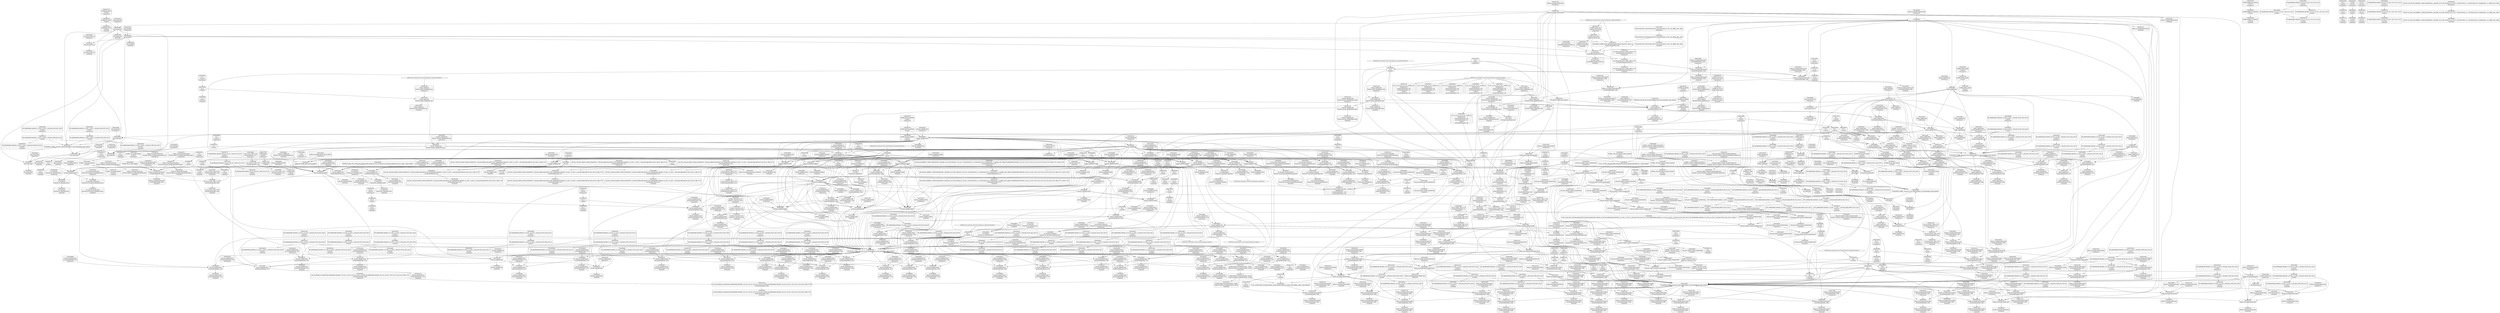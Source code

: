 digraph {
	CE0x458b640 [shape=record,shape=Mrecord,label="{CE0x458b640|cred_has_capability:return|*SummSource*}"]
	CE0x45cad00 [shape=record,shape=Mrecord,label="{CE0x45cad00|__llvm_gcov_indirect_counter_increment:counter}"]
	CE0x4543ff0 [shape=record,shape=Mrecord,label="{CE0x4543ff0|i64_10|*Constant*}"]
	CE0x453a280 [shape=record,shape=Mrecord,label="{CE0x453a280|selinux_vm_enough_memory:tobool|security/selinux/hooks.c,2088|*SummSource*}"]
	CE0x451fd10 [shape=record,shape=Mrecord,label="{CE0x451fd10|i64*_getelementptr_inbounds_(_14_x_i64_,_14_x_i64_*___llvm_gcov_ctr160,_i64_0,_i64_13)|*Constant*|*SummSource*}"]
	CE0x45257b0 [shape=record,shape=Mrecord,label="{CE0x45257b0|selinux_vm_enough_memory:entry|*SummSource*}"]
	CE0x45ad070 [shape=record,shape=Mrecord,label="{CE0x45ad070|__llvm_gcov_indirect_counter_increment:predecessor|Function::__llvm_gcov_indirect_counter_increment&Arg::predecessor::|*SummSource*}"]
	CE0x64459f0 [shape=record,shape=Mrecord,label="{CE0x64459f0|selinux_vm_enough_memory:tmp6|security/selinux/hooks.c,2088}"]
	CE0x4567d10 [shape=record,shape=Mrecord,label="{CE0x4567d10|_call_void___llvm_gcov_indirect_counter_increment(i32*___llvm_gcov_global_state_pred145,_i64**_getelementptr_inbounds_(_3_x_i64*_,_3_x_i64*_*___llvm_gcda_edge_table144,_i64_0,_i64_1)),_!dbg_!27728|security/selinux/hooks.c,1567|*SummSource*}"]
	CE0x458ebf0 [shape=record,shape=Mrecord,label="{CE0x458ebf0|avc_has_perm_noaudit:ssid|Function::avc_has_perm_noaudit&Arg::ssid::|*SummSource*}"]
	CE0x451cf20 [shape=record,shape=Mrecord,label="{CE0x451cf20|__llvm_gcov_indirect_counter_increment:bb|*SummSource*}"]
	CE0x4567e10 [shape=record,shape=Mrecord,label="{CE0x4567e10|GLOBAL:__llvm_gcov_indirect_counter_increment|*Constant*|*SummSink*}"]
	CE0x451ff60 [shape=record,shape=Mrecord,label="{CE0x451ff60|selinux_vm_enough_memory:tmp27|security/selinux/hooks.c,2093}"]
	CE0x45cce40 [shape=record,shape=Mrecord,label="{CE0x45cce40|i64**_getelementptr_inbounds_(_3_x_i64*_,_3_x_i64*_*___llvm_gcda_edge_table144,_i64_0,_i64_2)|*Constant*|*SummSink*}"]
	CE0x45c9890 [shape=record,shape=Mrecord,label="{CE0x45c9890|cred_has_capability:tmp5|security/selinux/hooks.c,1570}"]
	CE0x4566d60 [shape=record,shape=Mrecord,label="{CE0x4566d60|cred_has_capability:u|security/selinux/hooks.c,1563}"]
	CE0x45ad820 [shape=record,shape=Mrecord,label="{CE0x45ad820|cred_has_capability:tmp8|security/selinux/hooks.c,1575}"]
	CE0x45b1540 [shape=record,shape=Mrecord,label="{CE0x45b1540|avc_audit:a|Function::avc_audit&Arg::a::|*SummSource*}"]
	CE0x45a6cb0 [shape=record,shape=Mrecord,label="{CE0x45a6cb0|__llvm_gcov_indirect_counter_increment:bb4}"]
	CE0x4549f20 [shape=record,shape=Mrecord,label="{CE0x4549f20|selinux_capable:tmp6|security/selinux/hooks.c,2009}"]
	CE0x452d210 [shape=record,shape=Mrecord,label="{CE0x452d210|_ret_i32_%call7,_!dbg_!27749|security/selinux/hooks.c,2093|*SummSink*}"]
	CE0x456ddb0 [shape=record,shape=Mrecord,label="{CE0x456ddb0|cred_has_capability:cred|Function::cred_has_capability&Arg::cred::}"]
	CE0x45b72a0 [shape=record,shape=Mrecord,label="{CE0x45b72a0|cred_has_capability:tmp30|security/selinux/hooks.c,1585}"]
	CE0x451bdf0 [shape=record,shape=Mrecord,label="{CE0x451bdf0|selinux_vm_enough_memory:tmp11|security/selinux/hooks.c,2088|*SummSink*}"]
	CE0x45a5170 [shape=record,shape=Mrecord,label="{CE0x45a5170|_call_void_mcount()_#3}"]
	CE0x45935d0 [shape=record,shape=Mrecord,label="{CE0x45935d0|i64_14|*Constant*}"]
	CE0x45ad360 [shape=record,shape=Mrecord,label="{CE0x45ad360|__llvm_gcov_indirect_counter_increment:counters|Function::__llvm_gcov_indirect_counter_increment&Arg::counters::}"]
	CE0x453aa20 [shape=record,shape=Mrecord,label="{CE0x453aa20|selinux_vm_enough_memory:tmp10|security/selinux/hooks.c,2088}"]
	CE0x450db10 [shape=record,shape=Mrecord,label="{CE0x450db10|i32_0|*Constant*}"]
	CE0x45cd3e0 [shape=record,shape=Mrecord,label="{CE0x45cd3e0|cred_has_capability:if.end10|*SummSink*}"]
	CE0x45ad890 [shape=record,shape=Mrecord,label="{CE0x45ad890|cred_has_capability:tmp8|security/selinux/hooks.c,1575|*SummSource*}"]
	CE0x452d3a0 [shape=record,shape=Mrecord,label="{CE0x452d3a0|get_current:bb}"]
	CE0x45255f0 [shape=record,shape=Mrecord,label="{CE0x45255f0|selinux_vm_enough_memory:tmp17|security/selinux/hooks.c,2088|*SummSink*}"]
	CE0x451a8c0 [shape=record,shape=Mrecord,label="{CE0x451a8c0|selinux_vm_enough_memory:do.body|*SummSource*}"]
	CE0x452f4e0 [shape=record,shape=Mrecord,label="{CE0x452f4e0|%struct.task_struct*_(%struct.task_struct**)*_asm_movq_%gs:$_1:P_,$0_,_r,im,_dirflag_,_fpsr_,_flags_|*SummSource*}"]
	CE0x4545970 [shape=record,shape=Mrecord,label="{CE0x4545970|selinux_vm_enough_memory:cap_sys_admin.0}"]
	CE0x45387d0 [shape=record,shape=Mrecord,label="{CE0x45387d0|i32_1|*Constant*|*SummSource*}"]
	CE0x451dd00 [shape=record,shape=Mrecord,label="{CE0x451dd00|GLOBAL:__llvm_gcov_ctr160|Global_var:__llvm_gcov_ctr160|*SummSource*}"]
	CE0x45b9dd0 [shape=record,shape=Mrecord,label="{CE0x45b9dd0|cred_sid:bb}"]
	CE0x454e500 [shape=record,shape=Mrecord,label="{CE0x454e500|cred_has_capability:shl|security/selinux/hooks.c,1559|*SummSource*}"]
	CE0x45b3ce0 [shape=record,shape=Mrecord,label="{CE0x45b3ce0|cred_has_capability:tmp25|security/selinux/hooks.c,1582}"]
	CE0x4541b30 [shape=record,shape=Mrecord,label="{CE0x4541b30|cred_has_capability:tmp10|security/selinux/hooks.c,1575|*SummSink*}"]
	CE0x4538990 [shape=record,shape=Mrecord,label="{CE0x4538990|i32_1|*Constant*|*SummSink*}"]
	CE0x4540e20 [shape=record,shape=Mrecord,label="{CE0x4540e20|i64*_getelementptr_inbounds_(_21_x_i64_,_21_x_i64_*___llvm_gcov_ctr143,_i64_0,_i64_8)|*Constant*|*SummSink*}"]
	CE0x458cbc0 [shape=record,shape=Mrecord,label="{CE0x458cbc0|cred_has_capability:tmp17|security/selinux/hooks.c,1576|*SummSource*}"]
	CE0x45902b0 [shape=record,shape=Mrecord,label="{CE0x45902b0|_ret_i32_%rc.0,_!dbg_!27793|security/selinux/avc.c,744}"]
	CE0x4533730 [shape=record,shape=Mrecord,label="{CE0x4533730|selinux_vm_enough_memory:tmp18|security/selinux/hooks.c,2088|*SummSource*}"]
	CE0x45854e0 [shape=record,shape=Mrecord,label="{CE0x45854e0|cred_has_capability:tmp}"]
	CE0x454e490 [shape=record,shape=Mrecord,label="{CE0x454e490|cred_has_capability:shl|security/selinux/hooks.c,1559}"]
	CE0x45cb220 [shape=record,shape=Mrecord,label="{CE0x45cb220|GLOBAL:cred_sid|*Constant*|*SummSink*}"]
	CE0x451c480 [shape=record,shape=Mrecord,label="{CE0x451c480|selinux_capable:tmp8|security/selinux/hooks.c,2011}"]
	CE0x4521880 [shape=record,shape=Mrecord,label="{CE0x4521880|i64_4|*Constant*|*SummSink*}"]
	CE0x45cbc30 [shape=record,shape=Mrecord,label="{CE0x45cbc30|cred_has_capability:tmp7|security/selinux/hooks.c,1574}"]
	CE0x454af20 [shape=record,shape=Mrecord,label="{CE0x454af20|get_current:tmp3|*SummSink*}"]
	CE0x452ec20 [shape=record,shape=Mrecord,label="{CE0x452ec20|_call_void_mcount()_#3|*SummSink*}"]
	CE0x45ad480 [shape=record,shape=Mrecord,label="{CE0x45ad480|i64*_null|*Constant*|*SummSink*}"]
	CE0x4564970 [shape=record,shape=Mrecord,label="{CE0x4564970|i64*_getelementptr_inbounds_(_2_x_i64_,_2_x_i64_*___llvm_gcov_ctr98,_i64_0,_i64_0)|*Constant*|*SummSink*}"]
	CE0x459dc80 [shape=record,shape=Mrecord,label="{CE0x459dc80|i64*_getelementptr_inbounds_(_2_x_i64_,_2_x_i64_*___llvm_gcov_ctr131,_i64_0,_i64_1)|*Constant*}"]
	CE0x4533a50 [shape=record,shape=Mrecord,label="{CE0x4533a50|selinux_vm_enough_memory:if.then|*SummSink*}"]
	CE0x458f1d0 [shape=record,shape=Mrecord,label="{CE0x458f1d0|avc_has_perm_noaudit:tsid|Function::avc_has_perm_noaudit&Arg::tsid::|*SummSink*}"]
	"CONST[source:2(external),value:0(static)][purpose:{operation}][SrcIdx:1]"
	CE0x45a7050 [shape=record,shape=Mrecord,label="{CE0x45a7050|__llvm_gcov_indirect_counter_increment:pred|*SummSource*}"]
	CE0x4595ae0 [shape=record,shape=Mrecord,label="{CE0x4595ae0|GLOBAL:__llvm_gcov_indirect_counter_increment|*Constant*|*SummSource*}"]
	CE0x45aeb20 [shape=record,shape=Mrecord,label="{CE0x45aeb20|cred_has_capability:do.body4}"]
	CE0x459ced0 [shape=record,shape=Mrecord,label="{CE0x459ced0|i32_31|*Constant*|*SummSource*}"]
	CE0x4530d10 [shape=record,shape=Mrecord,label="{CE0x4530d10|cred_has_capability:tmp12|security/selinux/hooks.c,1575}"]
	CE0x45b0390 [shape=record,shape=Mrecord,label="{CE0x45b0390|avc_audit:tclass|Function::avc_audit&Arg::tclass::}"]
	CE0x45a7c10 [shape=record,shape=Mrecord,label="{CE0x45a7c10|_call_void___llvm_gcov_indirect_counter_increment(i32*___llvm_gcov_global_state_pred145,_i64**_getelementptr_inbounds_(_3_x_i64*_,_3_x_i64*_*___llvm_gcda_edge_table144,_i64_0,_i64_0)),_!dbg_!27734|security/selinux/hooks.c,1574|*SummSink*}"]
	CE0x4518fb0 [shape=record,shape=Mrecord,label="{CE0x4518fb0|i64*_getelementptr_inbounds_(_14_x_i64_,_14_x_i64_*___llvm_gcov_ctr160,_i64_0,_i64_1)|*Constant*|*SummSource*}"]
	CE0x453b510 [shape=record,shape=Mrecord,label="{CE0x453b510|i64*_getelementptr_inbounds_(_14_x_i64_,_14_x_i64_*___llvm_gcov_ctr160,_i64_0,_i64_8)|*Constant*|*SummSink*}"]
	CE0x4587970 [shape=record,shape=Mrecord,label="{CE0x4587970|cred_has_capability:tmp3|security/selinux/hooks.c,1567|*SummSink*}"]
	CE0x45b6790 [shape=record,shape=Mrecord,label="{CE0x45b6790|cred_has_capability:tmp29|security/selinux/hooks.c,1584|*SummSource*}"]
	CE0x45a0f10 [shape=record,shape=Mrecord,label="{CE0x45a0f10|i64*_getelementptr_inbounds_(_21_x_i64_,_21_x_i64_*___llvm_gcov_ctr143,_i64_0,_i64_7)|*Constant*|*SummSource*}"]
	CE0x4590320 [shape=record,shape=Mrecord,label="{CE0x4590320|avc_has_perm_noaudit:avd|Function::avc_has_perm_noaudit&Arg::avd::}"]
	CE0x4536c10 [shape=record,shape=Mrecord,label="{CE0x4536c10|selinux_vm_enough_memory:tmp14|security/selinux/hooks.c,2088|*SummSink*}"]
	CE0x4539d40 [shape=record,shape=Mrecord,label="{CE0x4539d40|_call_void_lockdep_rcu_suspicious(i8*_getelementptr_inbounds_(_25_x_i8_,_25_x_i8_*_.str3,_i32_0,_i32_0),_i32_2088,_i8*_getelementptr_inbounds_(_45_x_i8_,_45_x_i8_*_.str12,_i32_0,_i32_0))_#10,_!dbg_!27730|security/selinux/hooks.c,2088|*SummSource*}"]
	CE0x45cbbc0 [shape=record,shape=Mrecord,label="{CE0x45cbbc0|i8*_getelementptr_inbounds_(_40_x_i8_,_40_x_i8_*_.str49,_i32_0,_i32_0)|*Constant*}"]
	CE0x4569e50 [shape=record,shape=Mrecord,label="{CE0x4569e50|avc_audit:entry|*SummSink*}"]
	CE0x45b0710 [shape=record,shape=Mrecord,label="{CE0x45b0710|avc_audit:requested|Function::avc_audit&Arg::requested::}"]
	CE0x4522930 [shape=record,shape=Mrecord,label="{CE0x4522930|selinux_capable:cap|Function::selinux_capable&Arg::cap::}"]
	CE0x4535180 [shape=record,shape=Mrecord,label="{CE0x4535180|get_current:entry|*SummSink*}"]
	CE0x45a90b0 [shape=record,shape=Mrecord,label="{CE0x45a90b0|cred_has_capability:call|security/selinux/hooks.c,1558}"]
	CE0x451b260 [shape=record,shape=Mrecord,label="{CE0x451b260|i64*_getelementptr_inbounds_(_14_x_i64_,_14_x_i64_*___llvm_gcov_ctr160,_i64_0,_i64_0)|*Constant*|*SummSource*}"]
	CE0x4593d40 [shape=record,shape=Mrecord,label="{CE0x4593d40|i64_13|*Constant*}"]
	CE0x4527b10 [shape=record,shape=Mrecord,label="{CE0x4527b10|selinux_vm_enough_memory:tmp24|security/selinux/hooks.c,2091}"]
	"CONST[source:0(mediator),value:0(static)][purpose:{operation}]"
	CE0x451d190 [shape=record,shape=Mrecord,label="{CE0x451d190|selinux_capable:tmp|*SummSource*}"]
	CE0x4540a40 [shape=record,shape=Mrecord,label="{CE0x4540a40|selinux_vm_enough_memory:tmp3|*SummSink*}"]
	CE0x51d3f70 [shape=record,shape=Mrecord,label="{CE0x51d3f70|i64*_getelementptr_inbounds_(_14_x_i64_,_14_x_i64_*___llvm_gcov_ctr160,_i64_0,_i64_8)|*Constant*}"]
	CE0x4586bd0 [shape=record,shape=Mrecord,label="{CE0x4586bd0|cred_has_capability:tmp3|security/selinux/hooks.c,1567|*SummSource*}"]
	CE0x4542c00 [shape=record,shape=Mrecord,label="{CE0x4542c00|selinux_vm_enough_memory:tmp13|security/selinux/hooks.c,2088}"]
	CE0x45afe40 [shape=record,shape=Mrecord,label="{CE0x45afe40|avc_audit:ssid|Function::avc_audit&Arg::ssid::|*SummSource*}"]
	CE0x4529020 [shape=record,shape=Mrecord,label="{CE0x4529020|i64*_getelementptr_inbounds_(_14_x_i64_,_14_x_i64_*___llvm_gcov_ctr160,_i64_0,_i64_9)|*Constant*|*SummSource*}"]
	CE0x45ca430 [shape=record,shape=Mrecord,label="{CE0x45ca430|__llvm_gcov_indirect_counter_increment:pred|*SummSink*}"]
	CE0x45681c0 [shape=record,shape=Mrecord,label="{CE0x45681c0|cred_sid:tmp4|*LoadInst*|security/selinux/hooks.c,196}"]
	CE0x452c3e0 [shape=record,shape=Mrecord,label="{CE0x452c3e0|selinux_vm_enough_memory:tmp12|security/selinux/hooks.c,2088|*SummSource*}"]
	CE0x45a2ac0 [shape=record,shape=Mrecord,label="{CE0x45a2ac0|GLOBAL:__llvm_gcov_global_state_pred145|Global_var:__llvm_gcov_global_state_pred145}"]
	CE0x4584ea0 [shape=record,shape=Mrecord,label="{CE0x4584ea0|get_current:tmp|*SummSource*}"]
	CE0x45449d0 [shape=record,shape=Mrecord,label="{CE0x45449d0|selinux_capable:if.end}"]
	CE0x4544390 [shape=record,shape=Mrecord,label="{CE0x4544390|selinux_vm_enough_memory:tmp20|security/selinux/hooks.c,2090|*SummSink*}"]
	CE0x452ecc0 [shape=record,shape=Mrecord,label="{CE0x452ecc0|get_current:tmp4|./arch/x86/include/asm/current.h,14}"]
	CE0x4583990 [shape=record,shape=Mrecord,label="{CE0x4583990|selinux_capable:tobool|security/selinux/hooks.c,2008}"]
	CE0x456dac0 [shape=record,shape=Mrecord,label="{CE0x456dac0|cred_has_capability:entry|*SummSource*}"]
	CE0x45cd6e0 [shape=record,shape=Mrecord,label="{CE0x45cd6e0|cred_sid:tmp6|security/selinux/hooks.c,197|*SummSink*}"]
	CE0x451c4f0 [shape=record,shape=Mrecord,label="{CE0x451c4f0|selinux_capable:tmp8|security/selinux/hooks.c,2011|*SummSource*}"]
	CE0x4515040 [shape=record,shape=Mrecord,label="{CE0x4515040|selinux_vm_enough_memory:tmp13|security/selinux/hooks.c,2088|*SummSource*}"]
	CE0x45a7f00 [shape=record,shape=Mrecord,label="{CE0x45a7f00|__llvm_gcov_indirect_counter_increment:exit}"]
	CE0x4525bb0 [shape=record,shape=Mrecord,label="{CE0x4525bb0|GLOBAL:lockdep_rcu_suspicious|*Constant*|*SummSink*}"]
	CE0x45ba830 [shape=record,shape=Mrecord,label="{CE0x45ba830|cred_sid:bb|*SummSource*}"]
	CE0x45ad6b0 [shape=record,shape=Mrecord,label="{CE0x45ad6b0|__llvm_gcov_indirect_counter_increment:tmp3}"]
	CE0x453df20 [shape=record,shape=Mrecord,label="{CE0x453df20|selinux_vm_enough_memory:call3|security/selinux/hooks.c,2088|*SummSink*}"]
	CE0x4535bb0 [shape=record,shape=Mrecord,label="{CE0x4535bb0|selinux_capable:tmp7|security/selinux/hooks.c,2009|*SummSource*}"]
	CE0x45b35a0 [shape=record,shape=Mrecord,label="{CE0x45b35a0|cred_has_capability:tmp23|security/selinux/hooks.c,1582|*SummSink*}"]
	CE0x4519ce0 [shape=record,shape=Mrecord,label="{CE0x4519ce0|selinux_vm_enough_memory:if.then5|*SummSource*}"]
	CE0x454d0a0 [shape=record,shape=Mrecord,label="{CE0x454d0a0|GLOBAL:__llvm_gcov_global_state_pred145|Global_var:__llvm_gcov_global_state_pred145|*SummSource*}"]
	CE0x45440d0 [shape=record,shape=Mrecord,label="{CE0x45440d0|i64_10|*Constant*|*SummSink*}"]
	CE0x451caf0 [shape=record,shape=Mrecord,label="{CE0x451caf0|selinux_capable:tmp9|security/selinux/hooks.c,2011|*SummSource*}"]
	CE0x456bb00 [shape=record,shape=Mrecord,label="{CE0x456bb00|i64*_getelementptr_inbounds_(_6_x_i64_,_6_x_i64_*___llvm_gcov_ctr142,_i64_0,_i64_4)|*Constant*|*SummSink*}"]
	CE0x456dc10 [shape=record,shape=Mrecord,label="{CE0x456dc10|_ret_i32_%retval.0,_!dbg_!27765|security/selinux/hooks.c,1586}"]
	CE0x456b5a0 [shape=record,shape=Mrecord,label="{CE0x456b5a0|selinux_capable:bb|*SummSource*}"]
	CE0x4567d80 [shape=record,shape=Mrecord,label="{CE0x4567d80|_call_void___llvm_gcov_indirect_counter_increment(i32*___llvm_gcov_global_state_pred145,_i64**_getelementptr_inbounds_(_3_x_i64*_,_3_x_i64*_*___llvm_gcda_edge_table144,_i64_0,_i64_1)),_!dbg_!27728|security/selinux/hooks.c,1567|*SummSink*}"]
	CE0x45b2880 [shape=record,shape=Mrecord,label="{CE0x45b2880|i64_16|*Constant*}"]
	CE0x458cd70 [shape=record,shape=Mrecord,label="{CE0x458cd70|cred_has_capability:tmp17|security/selinux/hooks.c,1576|*SummSink*}"]
	CE0x458b250 [shape=record,shape=Mrecord,label="{CE0x458b250|cred_has_capability:do.body4|*SummSink*}"]
	CE0x4547820 [shape=record,shape=Mrecord,label="{CE0x4547820|GLOBAL:__vm_enough_memory|*Constant*}"]
	CE0x45a1ff0 [shape=record,shape=Mrecord,label="{CE0x45a1ff0|selinux_capable:tmp5|security/selinux/hooks.c,2008|*SummSink*}"]
	CE0x456e460 [shape=record,shape=Mrecord,label="{CE0x456e460|cred_has_capability:cap|Function::cred_has_capability&Arg::cap::|*SummSink*}"]
	CE0x45ce150 [shape=record,shape=Mrecord,label="{CE0x45ce150|__llvm_gcov_indirect_counter_increment:entry|*SummSink*}"]
	CE0x45b4c60 [shape=record,shape=Mrecord,label="{CE0x45b4c60|i64*_getelementptr_inbounds_(_21_x_i64_,_21_x_i64_*___llvm_gcov_ctr143,_i64_0,_i64_17)|*Constant*|*SummSource*}"]
	CE0x45c0b80 [shape=record,shape=Mrecord,label="{CE0x45c0b80|cred_has_capability:sw.default|*SummSink*}"]
	CE0x4528190 [shape=record,shape=Mrecord,label="{CE0x4528190|selinux_vm_enough_memory:tmp24|security/selinux/hooks.c,2091|*SummSource*}"]
	CE0x4539db0 [shape=record,shape=Mrecord,label="{CE0x4539db0|i8*_getelementptr_inbounds_(_25_x_i8_,_25_x_i8_*_.str3,_i32_0,_i32_0)|*Constant*}"]
	CE0x45459e0 [shape=record,shape=Mrecord,label="{CE0x45459e0|selinux_vm_enough_memory:cap_sys_admin.0|*SummSource*}"]
	CE0x450d7a0 [shape=record,shape=Mrecord,label="{CE0x450d7a0|selinux_vm_enough_memory:tmp|*SummSink*}"]
	CE0x451d120 [shape=record,shape=Mrecord,label="{CE0x451d120|COLLAPSED:_GCMRE___llvm_gcov_ctr142_internal_global_6_x_i64_zeroinitializer:_elem_0:default:}"]
	CE0x4566890 [shape=record,shape=Mrecord,label="{CE0x4566890|_call_void_mcount()_#3}"]
	CE0x45a2b90 [shape=record,shape=Mrecord,label="{CE0x45a2b90|cred_has_capability:ad|security/selinux/hooks.c, 1555}"]
	CE0x58af170 [shape=record,shape=Mrecord,label="{CE0x58af170|selinux_vm_enough_memory:tmp6|security/selinux/hooks.c,2088|*SummSink*}"]
	CE0x45318a0 [shape=record,shape=Mrecord,label="{CE0x45318a0|i64*_getelementptr_inbounds_(_6_x_i64_,_6_x_i64_*___llvm_gcov_ctr142,_i64_0,_i64_5)|*Constant*}"]
	CE0x4599e10 [shape=record,shape=Mrecord,label="{CE0x4599e10|i64*_getelementptr_inbounds_(_21_x_i64_,_21_x_i64_*___llvm_gcov_ctr143,_i64_0,_i64_11)|*Constant*|*SummSink*}"]
	CE0x4599d60 [shape=record,shape=Mrecord,label="{CE0x4599d60|i64*_getelementptr_inbounds_(_21_x_i64_,_21_x_i64_*___llvm_gcov_ctr143,_i64_0,_i64_11)|*Constant*|*SummSource*}"]
	CE0x45bbef0 [shape=record,shape=Mrecord,label="{CE0x45bbef0|__llvm_gcov_indirect_counter_increment:counters|Function::__llvm_gcov_indirect_counter_increment&Arg::counters::|*SummSink*}"]
	CE0x458bc30 [shape=record,shape=Mrecord,label="{CE0x458bc30|0:_i32,_4:_i32,_8:_i32,_12:_i32,_:_CMRE_8,12_|*MultipleSource*|security/selinux/hooks.c,196|security/selinux/hooks.c,197|*LoadInst*|security/selinux/hooks.c,196}"]
	CE0x454ec40 [shape=record,shape=Mrecord,label="{CE0x454ec40|GLOBAL:selinux_capable|*Constant*}"]
	CE0x45694b0 [shape=record,shape=Mrecord,label="{CE0x45694b0|cred_has_capability:sw.bb2|*SummSource*}"]
	CE0x4525170 [shape=record,shape=Mrecord,label="{CE0x4525170|i64*_getelementptr_inbounds_(_14_x_i64_,_14_x_i64_*___llvm_gcov_ctr160,_i64_0,_i64_9)|*Constant*|*SummSink*}"]
	CE0x4542250 [shape=record,shape=Mrecord,label="{CE0x4542250|GLOBAL:cred_has_capability|*Constant*}"]
	CE0x4568350 [shape=record,shape=Mrecord,label="{CE0x4568350|cred_sid:security|security/selinux/hooks.c,196|*SummSource*}"]
	CE0x451b5d0 [shape=record,shape=Mrecord,label="{CE0x451b5d0|i64*_getelementptr_inbounds_(_14_x_i64_,_14_x_i64_*___llvm_gcov_ctr160,_i64_0,_i64_1)|*Constant*}"]
	CE0x458d110 [shape=record,shape=Mrecord,label="{CE0x458d110|i16_47|*Constant*|*SummSource*}"]
	CE0x4555f40 [shape=record,shape=Mrecord,label="{CE0x4555f40|selinux_vm_enough_memory:tobool1|security/selinux/hooks.c,2088|*SummSource*}"]
	CE0x4540480 [shape=record,shape=Mrecord,label="{CE0x4540480|selinux_vm_enough_memory:call7|security/selinux/hooks.c,2093|*SummSink*}"]
	CE0x454f3f0 [shape=record,shape=Mrecord,label="{CE0x454f3f0|selinux_capable:entry|*SummSink*}"]
	CE0x4568bc0 [shape=record,shape=Mrecord,label="{CE0x4568bc0|cred_sid:tmp4|*LoadInst*|security/selinux/hooks.c,196|*SummSource*}"]
	CE0x45966b0 [shape=record,shape=Mrecord,label="{CE0x45966b0|selinux_capable:tmp4|security/selinux/hooks.c,2008|*SummSource*}"]
	CE0x45a5100 [shape=record,shape=Mrecord,label="{CE0x45a5100|i32_0|*Constant*}"]
	CE0x4583f50 [shape=record,shape=Mrecord,label="{CE0x4583f50|cred_has_capability:and|security/selinux/hooks.c,1559}"]
	CE0x45cd220 [shape=record,shape=Mrecord,label="{CE0x45cd220|__llvm_gcov_indirect_counter_increment:tmp}"]
	CE0x4593bd0 [shape=record,shape=Mrecord,label="{CE0x4593bd0|cred_has_capability:tmp18|security/selinux/hooks.c,1580|*SummSink*}"]
	CE0x451ddb0 [shape=record,shape=Mrecord,label="{CE0x451ddb0|i64_1|*Constant*|*SummSource*}"]
	CE0x45159d0 [shape=record,shape=Mrecord,label="{CE0x45159d0|i64_5|*Constant*}"]
	CE0x45a6ed0 [shape=record,shape=Mrecord,label="{CE0x45a6ed0|__llvm_gcov_indirect_counter_increment:bb4|*SummSink*}"]
	CE0x4593aa0 [shape=record,shape=Mrecord,label="{CE0x4593aa0|i64_14|*Constant*|*SummSink*}"]
	CE0x45caa00 [shape=record,shape=Mrecord,label="{CE0x45caa00|cred_sid:entry}"]
	CE0x452db10 [shape=record,shape=Mrecord,label="{CE0x452db10|cred_sid:tmp|*SummSource*}"]
	CE0x4526b00 [shape=record,shape=Mrecord,label="{CE0x4526b00|i64_1|*Constant*}"]
	CE0x4569c50 [shape=record,shape=Mrecord,label="{CE0x4569c50|avc_audit:entry|*SummSource*}"]
	CE0x4522830 [shape=record,shape=Mrecord,label="{CE0x4522830|selinux_capable:audit|Function::selinux_capable&Arg::audit::}"]
	CE0x4564fa0 [shape=record,shape=Mrecord,label="{CE0x4564fa0|i64_1|*Constant*}"]
	CE0x458f510 [shape=record,shape=Mrecord,label="{CE0x458f510|avc_has_perm_noaudit:tclass|Function::avc_has_perm_noaudit&Arg::tclass::|*SummSink*}"]
	CE0x4547ab0 [shape=record,shape=Mrecord,label="{CE0x4547ab0|GLOBAL:__vm_enough_memory|*Constant*|*SummSource*}"]
	CE0x6172f10 [shape=record,shape=Mrecord,label="{CE0x6172f10|GLOBAL:selinux_vm_enough_memory.__warned|Global_var:selinux_vm_enough_memory.__warned|*SummSource*}"]
	CE0x45a15c0 [shape=record,shape=Mrecord,label="{CE0x45a15c0|get_current:tmp2|*SummSource*}"]
	CE0x4530d80 [shape=record,shape=Mrecord,label="{CE0x4530d80|cred_has_capability:tmp12|security/selinux/hooks.c,1575|*SummSource*}"]
	CE0x4566b60 [shape=record,shape=Mrecord,label="{CE0x4566b60|_call_void_mcount()_#3|*SummSink*}"]
	CE0x4547f30 [shape=record,shape=Mrecord,label="{CE0x4547f30|selinux_vm_enough_memory:mm|Function::selinux_vm_enough_memory&Arg::mm::|*SummSource*}"]
	CE0x45b7a50 [shape=record,shape=Mrecord,label="{CE0x45b7a50|i32_-22|*Constant*}"]
	CE0x454e720 [shape=record,shape=Mrecord,label="{CE0x454e720|selinux_capable:bb}"]
	CE0x4537dd0 [shape=record,shape=Mrecord,label="{CE0x4537dd0|selinux_vm_enough_memory:tmp25|security/selinux/hooks.c,2091}"]
	CE0x4528010 [shape=record,shape=Mrecord,label="{CE0x4528010|i64*_getelementptr_inbounds_(_14_x_i64_,_14_x_i64_*___llvm_gcov_ctr160,_i64_0,_i64_12)|*Constant*}"]
	CE0x4584af0 [shape=record,shape=Mrecord,label="{CE0x4584af0|cred_has_capability:if.end10}"]
	CE0x45334b0 [shape=record,shape=Mrecord,label="{CE0x45334b0|selinux_vm_enough_memory:tmp18|security/selinux/hooks.c,2088}"]
	CE0x456e6f0 [shape=record,shape=Mrecord,label="{CE0x456e6f0|selinux_capable:tmp1}"]
	CE0x4586a40 [shape=record,shape=Mrecord,label="{CE0x4586a40|cred_has_capability:tmp3|security/selinux/hooks.c,1567}"]
	CE0x45425c0 [shape=record,shape=Mrecord,label="{CE0x45425c0|GLOBAL:current_task|Global_var:current_task|*SummSink*}"]
	CE0x4531030 [shape=record,shape=Mrecord,label="{CE0x4531030|GLOBAL:current_task|Global_var:current_task}"]
	CE0x45c02b0 [shape=record,shape=Mrecord,label="{CE0x45c02b0|cred_has_capability:and|security/selinux/hooks.c,1559|*SummSource*}"]
	CE0x45bcea0 [shape=record,shape=Mrecord,label="{CE0x45bcea0|__llvm_gcov_indirect_counter_increment:counters|Function::__llvm_gcov_indirect_counter_increment&Arg::counters::|*SummSource*}"]
	"CONST[source:2(external),value:2(dynamic)][purpose:{subject}][SrcIdx:5]"
	CE0x45bfd60 [shape=record,shape=Mrecord,label="{CE0x45bfd60|i64*_null|*Constant*}"]
	CE0x45a9930 [shape=record,shape=Mrecord,label="{CE0x45a9930|i64*_getelementptr_inbounds_(_21_x_i64_,_21_x_i64_*___llvm_gcov_ctr143,_i64_0,_i64_4)|*Constant*}"]
	CE0x45a3a30 [shape=record,shape=Mrecord,label="{CE0x45a3a30|i64*_getelementptr_inbounds_(_21_x_i64_,_21_x_i64_*___llvm_gcov_ctr143,_i64_0,_i64_5)|*Constant*}"]
	CE0x458f670 [shape=record,shape=Mrecord,label="{CE0x458f670|avc_has_perm_noaudit:requested|Function::avc_has_perm_noaudit&Arg::requested::}"]
	CE0x45ada80 [shape=record,shape=Mrecord,label="{CE0x45ada80|cred_has_capability:tmp8|security/selinux/hooks.c,1575|*SummSink*}"]
	CE0x45308c0 [shape=record,shape=Mrecord,label="{CE0x45308c0|i1_true|*Constant*}"]
	CE0x4583920 [shape=record,shape=Mrecord,label="{CE0x4583920|selinux_capable:tobool|security/selinux/hooks.c,2008|*SummSource*}"]
	CE0x458dda0 [shape=record,shape=Mrecord,label="{CE0x458dda0|cred_has_capability:call7|security/selinux/hooks.c,1579}"]
	CE0x454f200 [shape=record,shape=Mrecord,label="{CE0x454f200|GLOBAL:selinux_capable|*Constant*|*SummSink*}"]
	CE0x45bf380 [shape=record,shape=Mrecord,label="{CE0x45bf380|cred_has_capability:tmp|*SummSink*}"]
	CE0x45c9820 [shape=record,shape=Mrecord,label="{CE0x45c9820|_call_void___llvm_gcov_indirect_counter_increment(i32*___llvm_gcov_global_state_pred145,_i64**_getelementptr_inbounds_(_3_x_i64*_,_3_x_i64*_*___llvm_gcda_edge_table144,_i64_0,_i64_0)),_!dbg_!27734|security/selinux/hooks.c,1574}"]
	CE0x45abea0 [shape=record,shape=Mrecord,label="{CE0x45abea0|i64**_getelementptr_inbounds_(_3_x_i64*_,_3_x_i64*_*___llvm_gcda_edge_table144,_i64_0,_i64_0)|*Constant*}"]
	CE0x45aedc0 [shape=record,shape=Mrecord,label="{CE0x45aedc0|GLOBAL:avc_audit|*Constant*|*SummSink*}"]
	CE0x45a36e0 [shape=record,shape=Mrecord,label="{CE0x45a36e0|selinux_capable:if.then}"]
	CE0x45b5440 [shape=record,shape=Mrecord,label="{CE0x45b5440|cred_has_capability:tmp27|security/selinux/hooks.c,1583|*SummSource*}"]
	CE0x456ad00 [shape=record,shape=Mrecord,label="{CE0x456ad00|selinux_capable:tmp5|security/selinux/hooks.c,2008}"]
	CE0x456b7f0 [shape=record,shape=Mrecord,label="{CE0x456b7f0|i64*_getelementptr_inbounds_(_6_x_i64_,_6_x_i64_*___llvm_gcov_ctr142,_i64_0,_i64_4)|*Constant*}"]
	CE0x45bf820 [shape=record,shape=Mrecord,label="{CE0x45bf820|__llvm_gcov_indirect_counter_increment:entry}"]
	CE0x454b8f0 [shape=record,shape=Mrecord,label="{CE0x454b8f0|cred_sid:tmp2}"]
	CE0x459e2a0 [shape=record,shape=Mrecord,label="{CE0x459e2a0|cred_sid:tmp1|*SummSink*}"]
	CE0x45b55f0 [shape=record,shape=Mrecord,label="{CE0x45b55f0|cred_has_capability:tmp27|security/selinux/hooks.c,1583|*SummSink*}"]
	CE0x4531a20 [shape=record,shape=Mrecord,label="{CE0x4531a20|selinux_capable:retval.0}"]
	CE0x452ac90 [shape=record,shape=Mrecord,label="{CE0x452ac90|selinux_capable:cred|Function::selinux_capable&Arg::cred::|*SummSource*}"]
	CE0x450c300 [shape=record,shape=Mrecord,label="{CE0x450c300|selinux_vm_enough_memory:land.lhs.true}"]
	CE0x4583a00 [shape=record,shape=Mrecord,label="{CE0x4583a00|selinux_capable:tobool|security/selinux/hooks.c,2008|*SummSink*}"]
	CE0x45be2f0 [shape=record,shape=Mrecord,label="{CE0x45be2f0|__llvm_gcov_indirect_counter_increment:tmp6|*SummSource*}"]
	CE0x458c530 [shape=record,shape=Mrecord,label="{CE0x458c530|cred_has_capability:tmp16|security/selinux/hooks.c,1576|*SummSource*}"]
	CE0x4541170 [shape=record,shape=Mrecord,label="{CE0x4541170|i64_12|*Constant*|*SummSink*}"]
	CE0x4565d70 [shape=record,shape=Mrecord,label="{CE0x4565d70|GLOBAL:current_task|Global_var:current_task|*SummSource*}"]
	CE0x45ad5d0 [shape=record,shape=Mrecord,label="{CE0x45ad5d0|__llvm_gcov_indirect_counter_increment:tmp5}"]
	CE0x45ca870 [shape=record,shape=Mrecord,label="{CE0x45ca870|GLOBAL:cred_sid|*Constant*|*SummSource*}"]
	CE0x45a1ee0 [shape=record,shape=Mrecord,label="{CE0x45a1ee0|selinux_capable:tmp5|security/selinux/hooks.c,2008|*SummSource*}"]
	CE0x451e570 [shape=record,shape=Mrecord,label="{CE0x451e570|i64*_getelementptr_inbounds_(_14_x_i64_,_14_x_i64_*___llvm_gcov_ctr160,_i64_0,_i64_6)|*Constant*|*SummSource*}"]
	CE0x4519a80 [shape=record,shape=Mrecord,label="{CE0x4519a80|COLLAPSED:_GCMRE___llvm_gcov_ctr160_internal_global_14_x_i64_zeroinitializer:_elem_0:default:}"]
	CE0x45413c0 [shape=record,shape=Mrecord,label="{CE0x45413c0|i64*_getelementptr_inbounds_(_21_x_i64_,_21_x_i64_*___llvm_gcov_ctr143,_i64_0,_i64_8)|*Constant*}"]
	CE0x4528e50 [shape=record,shape=Mrecord,label="{CE0x4528e50|i64*_getelementptr_inbounds_(_14_x_i64_,_14_x_i64_*___llvm_gcov_ctr160,_i64_0,_i64_9)|*Constant*}"]
	CE0x4583c80 [shape=record,shape=Mrecord,label="{CE0x4583c80|i32_31|*Constant*|*SummSink*}"]
	CE0x451ef80 [shape=record,shape=Mrecord,label="{CE0x451ef80|cred_has_capability:cap1|security/selinux/hooks.c,1563}"]
	CE0x45199d0 [shape=record,shape=Mrecord,label="{CE0x45199d0|i64_1|*Constant*}"]
	CE0x456fae0 [shape=record,shape=Mrecord,label="{CE0x456fae0|selinux_capable:if.then|*SummSink*}"]
	CE0x4585300 [shape=record,shape=Mrecord,label="{CE0x4585300|COLLAPSED:_GCMRE___llvm_gcov_ctr98_internal_global_2_x_i64_zeroinitializer:_elem_0:default:}"]
	CE0x45b8bb0 [shape=record,shape=Mrecord,label="{CE0x45b8bb0|cred_has_capability:retval.0}"]
	CE0x4566270 [shape=record,shape=Mrecord,label="{CE0x4566270|i32_5|*Constant*|*SummSink*}"]
	CE0x4521220 [shape=record,shape=Mrecord,label="{CE0x4521220|_call_void_lockdep_rcu_suspicious(i8*_getelementptr_inbounds_(_25_x_i8_,_25_x_i8_*_.str3,_i32_0,_i32_0),_i32_2088,_i8*_getelementptr_inbounds_(_45_x_i8_,_45_x_i8_*_.str12,_i32_0,_i32_0))_#10,_!dbg_!27730|security/selinux/hooks.c,2088}"]
	CE0x45cbe90 [shape=record,shape=Mrecord,label="{CE0x45cbe90|cred_has_capability:tmp7|security/selinux/hooks.c,1574|*SummSink*}"]
	CE0x456de80 [shape=record,shape=Mrecord,label="{CE0x456de80|cred_has_capability:cred|Function::cred_has_capability&Arg::cred::|*SummSource*}"]
	CE0x4526200 [shape=record,shape=Mrecord,label="{CE0x4526200|get_current:tmp1|*SummSink*}"]
	CE0x456ab60 [shape=record,shape=Mrecord,label="{CE0x456ab60|selinux_capable:tmp4|security/selinux/hooks.c,2008|*SummSink*}"]
	CE0x45a2fe0 [shape=record,shape=Mrecord,label="{CE0x45a2fe0|GLOBAL:cap_capable|*Constant*}"]
	CE0x452f7c0 [shape=record,shape=Mrecord,label="{CE0x452f7c0|cred_has_capability:type|security/selinux/hooks.c,1562|*SummSink*}"]
	CE0x458fb40 [shape=record,shape=Mrecord,label="{CE0x458fb40|avc_has_perm_noaudit:requested|Function::avc_has_perm_noaudit&Arg::requested::|*SummSink*}"]
	CE0x45692e0 [shape=record,shape=Mrecord,label="{CE0x45692e0|cred_sid:tmp5|security/selinux/hooks.c,196}"]
	CE0x45b2db0 [shape=record,shape=Mrecord,label="{CE0x45b2db0|i64_16|*Constant*|*SummSink*}"]
	CE0x45b28f0 [shape=record,shape=Mrecord,label="{CE0x45b28f0|i64_16|*Constant*|*SummSource*}"]
	CE0x458bb10 [shape=record,shape=Mrecord,label="{CE0x458bb10|0:_i32,_4:_i32,_8:_i32,_12:_i32,_:_CMRE_4,8_|*MultipleSource*|security/selinux/hooks.c,196|security/selinux/hooks.c,197|*LoadInst*|security/selinux/hooks.c,196}"]
	CE0x4512940 [shape=record,shape=Mrecord,label="{CE0x4512940|selinux_vm_enough_memory:if.end6|*SummSource*}"]
	CE0x459c280 [shape=record,shape=Mrecord,label="{CE0x459c280|cred_has_capability:shr|security/selinux/hooks.c,1565|*SummSource*}"]
	CE0x452d870 [shape=record,shape=Mrecord,label="{CE0x452d870|get_current:bb|*SummSink*}"]
	CE0x45adf80 [shape=record,shape=Mrecord,label="{CE0x45adf80|cred_has_capability:tmp9|security/selinux/hooks.c,1575|*SummSink*}"]
	CE0x4526990 [shape=record,shape=Mrecord,label="{CE0x4526990|i64*_getelementptr_inbounds_(_14_x_i64_,_14_x_i64_*___llvm_gcov_ctr160,_i64_0,_i64_1)|*Constant*|*SummSink*}"]
	CE0x45bd1c0 [shape=record,shape=Mrecord,label="{CE0x45bd1c0|i64**_getelementptr_inbounds_(_3_x_i64*_,_3_x_i64*_*___llvm_gcda_edge_table144,_i64_0,_i64_1)|*Constant*|*SummSink*}"]
	CE0x45125d0 [shape=record,shape=Mrecord,label="{CE0x45125d0|selinux_vm_enough_memory:land.lhs.true2|*SummSink*}"]
	CE0x451d4b0 [shape=record,shape=Mrecord,label="{CE0x451d4b0|i32_2088|*Constant*}"]
	CE0x45ac510 [shape=record,shape=Mrecord,label="{CE0x45ac510|cred_has_capability:call3|security/selinux/hooks.c,1573|*SummSource*}"]
	CE0x45a62f0 [shape=record,shape=Mrecord,label="{CE0x45a62f0|cred_has_capability:tmp2|security/selinux/hooks.c,1567|*SummSink*}"]
	CE0x459da60 [shape=record,shape=Mrecord,label="{CE0x459da60|cred_sid:tmp1}"]
	CE0x45277d0 [shape=record,shape=Mrecord,label="{CE0x45277d0|selinux_vm_enough_memory:tmp23|security/selinux/hooks.c,2090|*SummSource*}"]
	CE0x454f460 [shape=record,shape=Mrecord,label="{CE0x454f460|selinux_capable:cred|Function::selinux_capable&Arg::cred::}"]
	CE0x4519e70 [shape=record,shape=Mrecord,label="{CE0x4519e70|i64_3|*Constant*|*SummSink*}"]
	CE0x45229a0 [shape=record,shape=Mrecord,label="{CE0x45229a0|selinux_capable:cap|Function::selinux_capable&Arg::cap::|*SummSource*}"]
	CE0x4525860 [shape=record,shape=Mrecord,label="{CE0x4525860|selinux_vm_enough_memory:if.end6|*SummSink*}"]
	CE0x45240e0 [shape=record,shape=Mrecord,label="{CE0x45240e0|GLOBAL:__llvm_gcov_ctr160|Global_var:__llvm_gcov_ctr160|*SummSink*}"]
	CE0x458c410 [shape=record,shape=Mrecord,label="{CE0x458c410|i64*_getelementptr_inbounds_(_21_x_i64_,_21_x_i64_*___llvm_gcov_ctr143,_i64_0,_i64_12)|*Constant*|*SummSource*}"]
	CE0x45437a0 [shape=record,shape=Mrecord,label="{CE0x45437a0|selinux_vm_enough_memory:cmp|security/selinux/hooks.c,2090}"]
	CE0x45bc180 [shape=record,shape=Mrecord,label="{CE0x45bc180|_ret_void|*SummSink*}"]
	CE0x45aa610 [shape=record,shape=Mrecord,label="{CE0x45aa610|i64*_getelementptr_inbounds_(_21_x_i64_,_21_x_i64_*___llvm_gcov_ctr143,_i64_0,_i64_7)|*Constant*|*SummSink*}"]
	CE0x45a2600 [shape=record,shape=Mrecord,label="{CE0x45a2600|cred_has_capability:sw.bb2}"]
	CE0x453a320 [shape=record,shape=Mrecord,label="{CE0x453a320|selinux_vm_enough_memory:if.then|*SummSource*}"]
	CE0x4566200 [shape=record,shape=Mrecord,label="{CE0x4566200|i32_5|*Constant*|*SummSource*}"]
	CE0x45bec00 [shape=record,shape=Mrecord,label="{CE0x45bec00|i64**_getelementptr_inbounds_(_3_x_i64*_,_3_x_i64*_*___llvm_gcda_edge_table144,_i64_0,_i64_0)|*Constant*|*SummSink*}"]
	CE0x45855c0 [shape=record,shape=Mrecord,label="{CE0x45855c0|cred_has_capability:tmp|*SummSource*}"]
	CE0x458d180 [shape=record,shape=Mrecord,label="{CE0x458d180|i16_47|*Constant*|*SummSink*}"]
	CE0x450d3b0 [shape=record,shape=Mrecord,label="{CE0x450d3b0|selinux_vm_enough_memory:tobool|security/selinux/hooks.c,2088}"]
	CE0x4525f20 [shape=record,shape=Mrecord,label="{CE0x4525f20|i64_2|*Constant*}"]
	CE0x45ccff0 [shape=record,shape=Mrecord,label="{CE0x45ccff0|i32_-1|*Constant*|*SummSink*}"]
	CE0x458b2c0 [shape=record,shape=Mrecord,label="{CE0x458b2c0|cred_has_capability:return}"]
	CE0x452fcc0 [shape=record,shape=Mrecord,label="{CE0x452fcc0|GLOBAL:cap_capable|*Constant*|*SummSink*}"]
	CE0x45ba490 [shape=record,shape=Mrecord,label="{CE0x45ba490|cred_has_capability:tmp33|security/selinux/hooks.c,1586|*SummSink*}"]
	CE0x4541f40 [shape=record,shape=Mrecord,label="{CE0x4541f40|selinux_capable:call1|security/selinux/hooks.c,2011}"]
	CE0x4540840 [shape=record,shape=Mrecord,label="{CE0x4540840|GLOBAL:lockdep_rcu_suspicious|*Constant*}"]
	CE0x45a2160 [shape=record,shape=Mrecord,label="{CE0x45a2160|i64*_getelementptr_inbounds_(_6_x_i64_,_6_x_i64_*___llvm_gcov_ctr142,_i64_0,_i64_3)|*Constant*}"]
	CE0x4598dd0 [shape=record,shape=Mrecord,label="{CE0x4598dd0|cred_has_capability:tmp12|security/selinux/hooks.c,1575|*SummSink*}"]
	CE0x452d330 [shape=record,shape=Mrecord,label="{CE0x452d330|i64*_getelementptr_inbounds_(_2_x_i64_,_2_x_i64_*___llvm_gcov_ctr98,_i64_0,_i64_0)|*Constant*}"]
	CE0x454c580 [shape=record,shape=Mrecord,label="{CE0x454c580|i8_3|*Constant*|*SummSource*}"]
	CE0x451fb10 [shape=record,shape=Mrecord,label="{CE0x451fb10|i64*_getelementptr_inbounds_(_14_x_i64_,_14_x_i64_*___llvm_gcov_ctr160,_i64_0,_i64_13)|*Constant*}"]
	CE0x453e250 [shape=record,shape=Mrecord,label="{CE0x453e250|selinux_vm_enough_memory:tmp4|security/selinux/hooks.c,2088}"]
	CE0x452f650 [shape=record,shape=Mrecord,label="{CE0x452f650|cred_has_capability:type|security/selinux/hooks.c,1562|*SummSource*}"]
	CE0x45b78d0 [shape=record,shape=Mrecord,label="{CE0x45b78d0|cred_has_capability:tmp30|security/selinux/hooks.c,1585|*SummSink*}"]
	CE0x45b25a0 [shape=record,shape=Mrecord,label="{CE0x45b25a0|i64_15|*Constant*|*SummSink*}"]
	CE0x45c0650 [shape=record,shape=Mrecord,label="{CE0x45c0650|__llvm_gcov_indirect_counter_increment:tmp1|*SummSink*}"]
	CE0x456e230 [shape=record,shape=Mrecord,label="{CE0x456e230|cred_has_capability:cap|Function::cred_has_capability&Arg::cap::}"]
	CE0x4587200 [shape=record,shape=Mrecord,label="{CE0x4587200|i64**_getelementptr_inbounds_(_3_x_i64*_,_3_x_i64*_*___llvm_gcda_edge_table144,_i64_0,_i64_2)|*Constant*}"]
	CE0x45ab850 [shape=record,shape=Mrecord,label="{CE0x45ab850|cred_has_capability:if.end}"]
	CE0x45cd570 [shape=record,shape=Mrecord,label="{CE0x45cd570|cred_sid:tmp6|security/selinux/hooks.c,197|*SummSource*}"]
	CE0x4519420 [shape=record,shape=Mrecord,label="{CE0x4519420|selinux_vm_enough_memory:if.then5}"]
	CE0x4525d70 [shape=record,shape=Mrecord,label="{CE0x4525d70|i32_2088|*Constant*|*SummSource*}"]
	CE0x45962b0 [shape=record,shape=Mrecord,label="{CE0x45962b0|GLOBAL:__llvm_gcov_ctr142|Global_var:__llvm_gcov_ctr142|*SummSource*}"]
	CE0x451a130 [shape=record,shape=Mrecord,label="{CE0x451a130|selinux_vm_enough_memory:tmp|*SummSource*}"]
	CE0x45151a0 [shape=record,shape=Mrecord,label="{CE0x45151a0|selinux_vm_enough_memory:tmp14|security/selinux/hooks.c,2088}"]
	CE0x45a2c80 [shape=record,shape=Mrecord,label="{CE0x45a2c80|cred_has_capability:ad|security/selinux/hooks.c, 1555|*SummSink*}"]
	CE0x459d4c0 [shape=record,shape=Mrecord,label="{CE0x459d4c0|0:_i32,_4:_i32,_8:_i32,_12:_i32,_:_CMRE_0,4_|*MultipleSource*|security/selinux/hooks.c,196|security/selinux/hooks.c,197|*LoadInst*|security/selinux/hooks.c,196}"]
	CE0x4596a00 [shape=record,shape=Mrecord,label="{CE0x4596a00|i64*_getelementptr_inbounds_(_2_x_i64_,_2_x_i64_*___llvm_gcov_ctr98,_i64_0,_i64_1)|*Constant*}"]
	CE0x454abd0 [shape=record,shape=Mrecord,label="{CE0x454abd0|selinux_capable:return|*SummSource*}"]
	CE0x4596110 [shape=record,shape=Mrecord,label="{CE0x4596110|i64*_getelementptr_inbounds_(_2_x_i64_,_2_x_i64_*___llvm_gcov_ctr131,_i64_0,_i64_0)|*Constant*|*SummSink*}"]
	CE0x4525b20 [shape=record,shape=Mrecord,label="{CE0x4525b20|GLOBAL:lockdep_rcu_suspicious|*Constant*|*SummSource*}"]
	CE0x451f6d0 [shape=record,shape=Mrecord,label="{CE0x451f6d0|i8*_getelementptr_inbounds_(_25_x_i8_,_25_x_i8_*_.str3,_i32_0,_i32_0)|*Constant*|*SummSource*}"]
	CE0x452b2b0 [shape=record,shape=Mrecord,label="{CE0x452b2b0|GLOBAL:init_user_ns|Global_var:init_user_ns|*SummSource*}"]
	CE0x4585990 [shape=record,shape=Mrecord,label="{CE0x4585990|0:_i32,_:_GCMR___llvm_gcov_global_state_pred145_internal_unnamed_addr_global_i32_-1:_elem_0:default:}"]
	CE0x459e690 [shape=record,shape=Mrecord,label="{CE0x459e690|cred_has_capability:bb}"]
	CE0x452b6b0 [shape=record,shape=Mrecord,label="{CE0x452b6b0|selinux_capable:ns|Function::selinux_capable&Arg::ns::|*SummSource*}"]
	CE0x45a2480 [shape=record,shape=Mrecord,label="{CE0x45a2480|i64*_getelementptr_inbounds_(_6_x_i64_,_6_x_i64_*___llvm_gcov_ctr142,_i64_0,_i64_3)|*Constant*|*SummSink*}"]
	CE0x45b6090 [shape=record,shape=Mrecord,label="{CE0x45b6090|i64*_getelementptr_inbounds_(_21_x_i64_,_21_x_i64_*___llvm_gcov_ctr143,_i64_0,_i64_18)|*Constant*|*SummSink*}"]
	CE0x45b5b40 [shape=record,shape=Mrecord,label="{CE0x45b5b40|cred_has_capability:tmp28|security/selinux/hooks.c,1584}"]
	CE0x4539e50 [shape=record,shape=Mrecord,label="{CE0x4539e50|_call_void_lockdep_rcu_suspicious(i8*_getelementptr_inbounds_(_25_x_i8_,_25_x_i8_*_.str3,_i32_0,_i32_0),_i32_2088,_i8*_getelementptr_inbounds_(_45_x_i8_,_45_x_i8_*_.str12,_i32_0,_i32_0))_#10,_!dbg_!27730|security/selinux/hooks.c,2088|*SummSink*}"]
	CE0x45bc060 [shape=record,shape=Mrecord,label="{CE0x45bc060|_ret_void|*SummSource*}"]
	CE0x4512aa0 [shape=record,shape=Mrecord,label="{CE0x4512aa0|selinux_vm_enough_memory:if.end6}"]
	CE0x453e1e0 [shape=record,shape=Mrecord,label="{CE0x453e1e0|i64_3|*Constant*}"]
	CE0x4543420 [shape=record,shape=Mrecord,label="{CE0x4543420|i64*_getelementptr_inbounds_(_6_x_i64_,_6_x_i64_*___llvm_gcov_ctr142,_i64_0,_i64_0)|*Constant*|*SummSink*}"]
	CE0x454db70 [shape=record,shape=Mrecord,label="{CE0x454db70|i64*_getelementptr_inbounds_(_6_x_i64_,_6_x_i64_*___llvm_gcov_ctr142,_i64_0,_i64_5)|*Constant*|*SummSource*}"]
	CE0x45a69b0 [shape=record,shape=Mrecord,label="{CE0x45a69b0|cred_has_capability:do.end|*SummSource*}"]
	CE0x45bab90 [shape=record,shape=Mrecord,label="{CE0x45bab90|i64*_getelementptr_inbounds_(_2_x_i64_,_2_x_i64_*___llvm_gcov_ctr131,_i64_0,_i64_0)|*Constant*|*SummSource*}"]
	CE0x4568130 [shape=record,shape=Mrecord,label="{CE0x4568130|i32_22|*Constant*|*SummSource*}"]
	CE0x4567080 [shape=record,shape=Mrecord,label="{CE0x4567080|i32_0|*Constant*}"]
	CE0x4594590 [shape=record,shape=Mrecord,label="{CE0x4594590|cred_has_capability:tmp21|security/selinux/hooks.c,1580}"]
	CE0x4566af0 [shape=record,shape=Mrecord,label="{CE0x4566af0|_call_void_mcount()_#3|*SummSource*}"]
	CE0x45c0050 [shape=record,shape=Mrecord,label="{CE0x45c0050|i64*_getelementptr_inbounds_(_21_x_i64_,_21_x_i64_*___llvm_gcov_ctr143,_i64_0,_i64_0)|*Constant*|*SummSource*}"]
	CE0x4569aa0 [shape=record,shape=Mrecord,label="{CE0x4569aa0|avc_audit:entry}"]
	CE0x4527270 [shape=record,shape=Mrecord,label="{CE0x4527270|selinux_vm_enough_memory:tmp22|security/selinux/hooks.c,2090|*SummSource*}"]
	CE0x45b0100 [shape=record,shape=Mrecord,label="{CE0x45b0100|avc_audit:tsid|Function::avc_audit&Arg::tsid::|*SummSource*}"]
	CE0x45b3750 [shape=record,shape=Mrecord,label="{CE0x45b3750|cred_has_capability:tmp24|security/selinux/hooks.c,1582}"]
	CE0x459bca0 [shape=record,shape=Mrecord,label="{CE0x459bca0|cred_sid:tmp5|security/selinux/hooks.c,196|*SummSink*}"]
	CE0x45a68d0 [shape=record,shape=Mrecord,label="{CE0x45a68d0|cred_has_capability:do.end}"]
	CE0x51d4230 [shape=record,shape=Mrecord,label="{CE0x51d4230|i64*_getelementptr_inbounds_(_14_x_i64_,_14_x_i64_*___llvm_gcov_ctr160,_i64_0,_i64_8)|*Constant*|*SummSource*}"]
	CE0x458e740 [shape=record,shape=Mrecord,label="{CE0x458e740|avc_has_perm_noaudit:entry|*SummSink*}"]
	CE0x4556070 [shape=record,shape=Mrecord,label="{CE0x4556070|selinux_vm_enough_memory:tobool1|security/selinux/hooks.c,2088|*SummSink*}"]
	CE0x451f130 [shape=record,shape=Mrecord,label="{CE0x451f130|cred_has_capability:cap1|security/selinux/hooks.c,1563|*SummSink*}"]
	CE0x451f340 [shape=record,shape=Mrecord,label="{CE0x451f340|selinux_capable:tmp1|*SummSink*}"]
	CE0x45b7740 [shape=record,shape=Mrecord,label="{CE0x45b7740|i64*_getelementptr_inbounds_(_21_x_i64_,_21_x_i64_*___llvm_gcov_ctr143,_i64_0,_i64_19)|*Constant*|*SummSource*}"]
	CE0x45119a0 [shape=record,shape=Mrecord,label="{CE0x45119a0|selinux_vm_enough_memory:land.lhs.true|*SummSink*}"]
	CE0x458ac10 [shape=record,shape=Mrecord,label="{CE0x458ac10|cred_has_capability:if.then}"]
	CE0x452ab80 [shape=record,shape=Mrecord,label="{CE0x452ab80|selinux_vm_enough_memory:tmp4|security/selinux/hooks.c,2088|*SummSink*}"]
	CE0x45bcfc0 [shape=record,shape=Mrecord,label="{CE0x45bcfc0|i64**_getelementptr_inbounds_(_3_x_i64*_,_3_x_i64*_*___llvm_gcda_edge_table144,_i64_0,_i64_1)|*Constant*|*SummSource*}"]
	CE0x451fe80 [shape=record,shape=Mrecord,label="{CE0x451fe80|selinux_vm_enough_memory:tmp26|security/selinux/hooks.c,2093|*SummSink*}"]
	CE0x4583050 [shape=record,shape=Mrecord,label="{CE0x4583050|selinux_capable:tmp2|security/selinux/hooks.c,2008}"]
	CE0x4532f00 [shape=record,shape=Mrecord,label="{CE0x4532f00|cred_has_capability:if.end|*SummSource*}"]
	CE0x45ade10 [shape=record,shape=Mrecord,label="{CE0x45ade10|cred_has_capability:tmp9|security/selinux/hooks.c,1575|*SummSource*}"]
	CE0x458bf70 [shape=record,shape=Mrecord,label="{CE0x458bf70|cred_has_capability:tmp16|security/selinux/hooks.c,1576}"]
	CE0x4537620 [shape=record,shape=Mrecord,label="{CE0x4537620|i64*_getelementptr_inbounds_(_14_x_i64_,_14_x_i64_*___llvm_gcov_ctr160,_i64_0,_i64_6)|*Constant*}"]
	CE0x452f310 [shape=record,shape=Mrecord,label="{CE0x452f310|get_current:tmp4|./arch/x86/include/asm/current.h,14|*SummSink*}"]
	CE0x45475e0 [shape=record,shape=Mrecord,label="{CE0x45475e0|i32_1575|*Constant*|*SummSource*}"]
	CE0x452b7e0 [shape=record,shape=Mrecord,label="{CE0x452b7e0|selinux_capable:ns|Function::selinux_capable&Arg::ns::|*SummSink*}"]
	CE0x454eec0 [shape=record,shape=Mrecord,label="{CE0x454eec0|selinux_capable:entry}"]
	CE0x4593ee0 [shape=record,shape=Mrecord,label="{CE0x4593ee0|i64_13|*Constant*|*SummSource*}"]
	CE0x4531140 [shape=record,shape=Mrecord,label="{CE0x4531140|cred_has_capability:audit|Function::cred_has_capability&Arg::audit::}"]
	CE0x45a71b0 [shape=record,shape=Mrecord,label="{CE0x45a71b0|cred_has_capability:do.end6|*SummSink*}"]
	CE0x4530170 [shape=record,shape=Mrecord,label="{CE0x4530170|cred_has_capability:tmp11|security/selinux/hooks.c,1575|*SummSink*}"]
	CE0x45939c0 [shape=record,shape=Mrecord,label="{CE0x45939c0|cred_has_capability:cmp|security/selinux/hooks.c,1580|*SummSink*}"]
	CE0x4526690 [shape=record,shape=Mrecord,label="{CE0x4526690|get_current:tmp1|*SummSource*}"]
	CE0x4596510 [shape=record,shape=Mrecord,label="{CE0x4596510|selinux_capable:tmp4|security/selinux/hooks.c,2008}"]
	CE0x45be0d0 [shape=record,shape=Mrecord,label="{CE0x45be0d0|i64**_getelementptr_inbounds_(_3_x_i64*_,_3_x_i64*_*___llvm_gcda_edge_table144,_i64_0,_i64_1)|*Constant*}"]
	CE0x45c0e70 [shape=record,shape=Mrecord,label="{CE0x45c0e70|0:_i32,_4:_i32,_8:_i32,_12:_i32,_:_CMRE_12,16_|*MultipleSource*|security/selinux/hooks.c,196|security/selinux/hooks.c,197|*LoadInst*|security/selinux/hooks.c,196}"]
	CE0x4515a40 [shape=record,shape=Mrecord,label="{CE0x4515a40|i64_5|*Constant*|*SummSource*}"]
	CE0x4524150 [shape=record,shape=Mrecord,label="{CE0x4524150|selinux_vm_enough_memory:tmp5|security/selinux/hooks.c,2088|*SummSink*}"]
	CE0x4545a50 [shape=record,shape=Mrecord,label="{CE0x4545a50|COLLAPSED:_CMRE:_elem_0:default:}"]
	CE0x454d400 [shape=record,shape=Mrecord,label="{CE0x454d400|selinux_capable:tmp10|security/selinux/hooks.c,2012}"]
	CE0x452ffc0 [shape=record,shape=Mrecord,label="{CE0x452ffc0|cred_has_capability:tmp11|security/selinux/hooks.c,1575}"]
	CE0x45b6490 [shape=record,shape=Mrecord,label="{CE0x45b6490|cred_has_capability:tmp29|security/selinux/hooks.c,1584}"]
	CE0x452d1a0 [shape=record,shape=Mrecord,label="{CE0x452d1a0|_ret_i32_%call7,_!dbg_!27749|security/selinux/hooks.c,2093|*SummSource*}"]
	CE0x4540250 [shape=record,shape=Mrecord,label="{CE0x4540250|selinux_vm_enough_memory:call7|security/selinux/hooks.c,2093}"]
	CE0x45bee40 [shape=record,shape=Mrecord,label="{CE0x45bee40|cred_has_capability:tmp4|security/selinux/hooks.c,1570|*SummSource*}"]
	CE0x452daa0 [shape=record,shape=Mrecord,label="{CE0x452daa0|COLLAPSED:_GCMRE___llvm_gcov_ctr131_internal_global_2_x_i64_zeroinitializer:_elem_0:default:}"]
	CE0x45a2e50 [shape=record,shape=Mrecord,label="{CE0x45a2e50|selinux_capable:call|security/selinux/hooks.c,2007|*SummSource*}"]
	CE0x452b570 [shape=record,shape=Mrecord,label="{CE0x452b570|selinux_capable:ns|Function::selinux_capable&Arg::ns::}"]
	CE0x454de40 [shape=record,shape=Mrecord,label="{CE0x454de40|selinux_capable:tmp10|security/selinux/hooks.c,2012|*SummSink*}"]
	CE0x45cdf90 [shape=record,shape=Mrecord,label="{CE0x45cdf90|GLOBAL:__llvm_gcov_indirect_counter_increment|*Constant*}"]
	CE0x4583870 [shape=record,shape=Mrecord,label="{CE0x4583870|i64_2|*Constant*}"]
	CE0x458db40 [shape=record,shape=Mrecord,label="{CE0x458db40|cred_has_capability:sclass.0|*SummSink*}"]
	CE0x4569f60 [shape=record,shape=Mrecord,label="{CE0x4569f60|avc_audit:ssid|Function::avc_audit&Arg::ssid::}"]
	CE0x458c720 [shape=record,shape=Mrecord,label="{CE0x458c720|i16_47|*Constant*}"]
	CE0x45bd450 [shape=record,shape=Mrecord,label="{CE0x45bd450|__llvm_gcov_indirect_counter_increment:tmp5|*SummSink*}"]
	CE0x451b050 [shape=record,shape=Mrecord,label="{CE0x451b050|selinux_vm_enough_memory:tmp1|*SummSink*}"]
	CE0x45a1910 [shape=record,shape=Mrecord,label="{CE0x45a1910|cred_has_capability:avd|security/selinux/hooks.c, 1556|*SummSource*}"]
	CE0x45bdd00 [shape=record,shape=Mrecord,label="{CE0x45bdd00|__llvm_gcov_indirect_counter_increment:tmp6|*SummSink*}"]
	CE0x4593a30 [shape=record,shape=Mrecord,label="{CE0x4593a30|i64_14|*Constant*|*SummSource*}"]
	"CONST[source:0(mediator),value:2(dynamic)][purpose:{subject}][SrcIdx:6]"
	CE0x4526fc0 [shape=record,shape=Mrecord,label="{CE0x4526fc0|selinux_vm_enough_memory:tmp22|security/selinux/hooks.c,2090}"]
	CE0x45cc4e0 [shape=record,shape=Mrecord,label="{CE0x45cc4e0|cred_has_capability:do.end|*SummSink*}"]
	CE0x4541480 [shape=record,shape=Mrecord,label="{CE0x4541480|i64*_getelementptr_inbounds_(_21_x_i64_,_21_x_i64_*___llvm_gcov_ctr143,_i64_0,_i64_8)|*Constant*|*SummSource*}"]
	CE0x452b930 [shape=record,shape=Mrecord,label="{CE0x452b930|i32_21|*Constant*}"]
	CE0x456c650 [shape=record,shape=Mrecord,label="{CE0x456c650|cred_has_capability:tmp18|security/selinux/hooks.c,1580}"]
	CE0x45a6fe0 [shape=record,shape=Mrecord,label="{CE0x45a6fe0|__llvm_gcov_indirect_counter_increment:pred}"]
	CE0x45267a0 [shape=record,shape=Mrecord,label="{CE0x45267a0|selinux_vm_enough_memory:tmp3}"]
	CE0x4521eb0 [shape=record,shape=Mrecord,label="{CE0x4521eb0|selinux_vm_enough_memory:call4|security/selinux/hooks.c,2088}"]
	CE0x45a1630 [shape=record,shape=Mrecord,label="{CE0x45a1630|get_current:tmp2|*SummSink*}"]
	CE0x4584d90 [shape=record,shape=Mrecord,label="{CE0x4584d90|cred_has_capability:do.body|*SummSource*}"]
	CE0x4594950 [shape=record,shape=Mrecord,label="{CE0x4594950|cred_has_capability:tmp21|security/selinux/hooks.c,1580|*SummSink*}"]
	CE0x453c6f0 [shape=record,shape=Mrecord,label="{CE0x453c6f0|_ret_%struct.task_struct*_%tmp4,_!dbg_!27714|./arch/x86/include/asm/current.h,14}"]
	CE0x454ba40 [shape=record,shape=Mrecord,label="{CE0x454ba40|cred_sid:tmp3}"]
	CE0x454c260 [shape=record,shape=Mrecord,label="{CE0x454c260|cred_sid:tmp3|*SummSink*}"]
	CE0x45325d0 [shape=record,shape=Mrecord,label="{CE0x45325d0|selinux_capable:tmp11|security/selinux/hooks.c,2012|*SummSink*}"]
	CE0x4521b80 [shape=record,shape=Mrecord,label="{CE0x4521b80|selinux_vm_enough_memory:tmp19|security/selinux/hooks.c,2088}"]
	CE0x45383f0 [shape=record,shape=Mrecord,label="{CE0x45383f0|selinux_vm_enough_memory:tmp25|security/selinux/hooks.c,2091|*SummSink*}"]
	CE0x45ab740 [shape=record,shape=Mrecord,label="{CE0x45ab740|cred_has_capability:sw.bb|*SummSink*}"]
	CE0x456d180 [shape=record,shape=Mrecord,label="{CE0x456d180|cred_has_capability:tmp19|security/selinux/hooks.c,1580|*SummSink*}"]
	CE0x45b0260 [shape=record,shape=Mrecord,label="{CE0x45b0260|avc_audit:tsid|Function::avc_audit&Arg::tsid::|*SummSink*}"]
	CE0x45679e0 [shape=record,shape=Mrecord,label="{CE0x45679e0|i32_22|*Constant*|*SummSink*}"]
	CE0x45c6240 [shape=record,shape=Mrecord,label="{CE0x45c6240|i32_1575|*Constant*|*SummSink*}"]
	CE0x452f3e0 [shape=record,shape=Mrecord,label="{CE0x452f3e0|%struct.task_struct*_(%struct.task_struct**)*_asm_movq_%gs:$_1:P_,$0_,_r,im,_dirflag_,_fpsr_,_flags_}"]
	CE0x4547df0 [shape=record,shape=Mrecord,label="{CE0x4547df0|selinux_vm_enough_memory:mm|Function::selinux_vm_enough_memory&Arg::mm::}"]
	CE0x4594420 [shape=record,shape=Mrecord,label="{CE0x4594420|cred_has_capability:tmp20|security/selinux/hooks.c,1580|*SummSink*}"]
	CE0x45b6100 [shape=record,shape=Mrecord,label="{CE0x45b6100|cred_has_capability:tmp28|security/selinux/hooks.c,1584|*SummSource*}"]
	CE0x45b2130 [shape=record,shape=Mrecord,label="{CE0x45b2130|cred_has_capability:tobool|security/selinux/hooks.c,1582|*SummSource*}"]
	CE0x6445980 [shape=record,shape=Mrecord,label="{CE0x6445980|selinux_vm_enough_memory:tmp7|security/selinux/hooks.c,2088}"]
	CE0x452fb40 [shape=record,shape=Mrecord,label="{CE0x452fb40|GLOBAL:cap_capable|*Constant*|*SummSource*}"]
	CE0x450d4b0 [shape=record,shape=Mrecord,label="{CE0x450d4b0|selinux_vm_enough_memory:if.then5|*SummSink*}"]
	CE0x4594b00 [shape=record,shape=Mrecord,label="{CE0x4594b00|cred_has_capability:call8|security/selinux/hooks.c,1581}"]
	CE0x4534f30 [shape=record,shape=Mrecord,label="{CE0x4534f30|get_current:entry}"]
	CE0x4527430 [shape=record,shape=Mrecord,label="{CE0x4527430|selinux_vm_enough_memory:tmp22|security/selinux/hooks.c,2090|*SummSink*}"]
	CE0x454e840 [shape=record,shape=Mrecord,label="{CE0x454e840|selinux_vm_enough_memory:call4|security/selinux/hooks.c,2088|*SummSource*}"]
	CE0x4596390 [shape=record,shape=Mrecord,label="{CE0x4596390|selinux_capable:tmp3|security/selinux/hooks.c,2008|*SummSource*}"]
	CE0x45cca80 [shape=record,shape=Mrecord,label="{CE0x45cca80|cred_sid:tmp6|security/selinux/hooks.c,197}"]
	CE0x452f100 [shape=record,shape=Mrecord,label="{CE0x452f100|cred_has_capability:sw.bb}"]
	CE0x4537cf0 [shape=record,shape=Mrecord,label="{CE0x4537cf0|selinux_vm_enough_memory:tmp24|security/selinux/hooks.c,2091|*SummSink*}"]
	"CONST[source:2(external),value:0(static)][purpose:{operation}][SrcIdx:4]"
	CE0x4568ed0 [shape=record,shape=Mrecord,label="{CE0x4568ed0|cred_has_capability:shr|security/selinux/hooks.c,1565|*SummSink*}"]
	CE0x453d0b0 [shape=record,shape=Mrecord,label="{CE0x453d0b0|selinux_vm_enough_memory:cred|security/selinux/hooks.c,2088}"]
	CE0x452af00 [shape=record,shape=Mrecord,label="{CE0x452af00|selinux_capable:cred|Function::selinux_capable&Arg::cred::|*SummSink*}"]
	CE0x4566c10 [shape=record,shape=Mrecord,label="{CE0x4566c10|cred_has_capability:u|security/selinux/hooks.c,1563|*SummSink*}"]
	CE0x45bd8a0 [shape=record,shape=Mrecord,label="{CE0x45bd8a0|_ret_i32_%tmp6,_!dbg_!27716|security/selinux/hooks.c,197|*SummSource*}"]
	CE0x45ca6b0 [shape=record,shape=Mrecord,label="{CE0x45ca6b0|i32_-1|*Constant*|*SummSource*}"]
	CE0x458f7f0 [shape=record,shape=Mrecord,label="{CE0x458f7f0|avc_has_perm_noaudit:requested|Function::avc_has_perm_noaudit&Arg::requested::|*SummSource*}"]
	CE0x45bfc30 [shape=record,shape=Mrecord,label="{CE0x45bfc30|0:_i64*,_array:_GCR___llvm_gcda_edge_table144_internal_unnamed_addr_constant_3_x_i64*_i64*_getelementptr_inbounds_(_21_x_i64_,_21_x_i64_*___llvm_gcov_ctr143,_i64_0,_i64_1),_i64*_getelementptr_inbounds_(_21_x_i64_,_21_x_i64_*___llvm_gcov_ctr143,_i64_0,_i64_2),_i64*_getelementptr_inbounds_(_21_x_i64_,_21_x_i64_*___llvm_gcov_ctr143,_i64_0,_i64_3)_:_elem_0::}"]
	CE0x45a3670 [shape=record,shape=Mrecord,label="{CE0x45a3670|selinux_capable:bb|*SummSink*}"]
	CE0x4544b40 [shape=record,shape=Mrecord,label="{CE0x4544b40|selinux_capable:if.end|*SummSink*}"]
	CE0x4568570 [shape=record,shape=Mrecord,label="{CE0x4568570|0:_i8,_8:_i32,_24:_%struct.selinux_audit_data*,_:_SCMRE_0,1_|*MultipleSource*|security/selinux/hooks.c, 1555|security/selinux/hooks.c,1562}"]
	CE0x45c06e0 [shape=record,shape=Mrecord,label="{CE0x45c06e0|__llvm_gcov_indirect_counter_increment:tmp2}"]
	CE0x453dd30 [shape=record,shape=Mrecord,label="{CE0x453dd30|selinux_vm_enough_memory:call3|security/selinux/hooks.c,2088|*SummSource*}"]
	CE0x45b2fd0 [shape=record,shape=Mrecord,label="{CE0x45b2fd0|cred_has_capability:tmp22|security/selinux/hooks.c,1582}"]
	CE0x45b7860 [shape=record,shape=Mrecord,label="{CE0x45b7860|cred_has_capability:tmp30|security/selinux/hooks.c,1585|*SummSource*}"]
	CE0x45ad250 [shape=record,shape=Mrecord,label="{CE0x45ad250|__llvm_gcov_indirect_counter_increment:predecessor|Function::__llvm_gcov_indirect_counter_increment&Arg::predecessor::|*SummSink*}"]
	CE0x45c7bc0 [shape=record,shape=Mrecord,label="{CE0x45c7bc0|GLOBAL:printk|*Constant*|*SummSource*}"]
	CE0x454d470 [shape=record,shape=Mrecord,label="{CE0x454d470|selinux_capable:tmp10|security/selinux/hooks.c,2012|*SummSource*}"]
	CE0x45b3f60 [shape=record,shape=Mrecord,label="{CE0x45b3f60|cred_has_capability:tmp25|security/selinux/hooks.c,1582|*SummSource*}"]
	CE0x456f000 [shape=record,shape=Mrecord,label="{CE0x456f000|GLOBAL:__llvm_gcov_ctr142|Global_var:__llvm_gcov_ctr142|*SummSink*}"]
	CE0x4525ff0 [shape=record,shape=Mrecord,label="{CE0x4525ff0|_call_void_mcount()_#3|*SummSink*}"]
	CE0x451aef0 [shape=record,shape=Mrecord,label="{CE0x451aef0|selinux_vm_enough_memory:do.body}"]
	CE0x451da40 [shape=record,shape=Mrecord,label="{CE0x451da40|selinux_vm_enough_memory:entry|*SummSink*}"]
	CE0x4526620 [shape=record,shape=Mrecord,label="{CE0x4526620|get_current:tmp1}"]
	CE0x4585400 [shape=record,shape=Mrecord,label="{CE0x4585400|i64*_getelementptr_inbounds_(_21_x_i64_,_21_x_i64_*___llvm_gcov_ctr143,_i64_0,_i64_0)|*Constant*|*SummSink*}"]
	CE0x45bd6f0 [shape=record,shape=Mrecord,label="{CE0x45bd6f0|_ret_i32_%tmp6,_!dbg_!27716|security/selinux/hooks.c,197}"]
	CE0x4537bd0 [shape=record,shape=Mrecord,label="{CE0x4537bd0|i64*_getelementptr_inbounds_(_14_x_i64_,_14_x_i64_*___llvm_gcov_ctr160,_i64_0,_i64_12)|*Constant*|*SummSource*}"]
	CE0x453a9b0 [shape=record,shape=Mrecord,label="{CE0x453a9b0|selinux_vm_enough_memory:tmp9|security/selinux/hooks.c,2088|*SummSource*}"]
	CE0x45831a0 [shape=record,shape=Mrecord,label="{CE0x45831a0|i64_0|*Constant*}"]
	CE0x4522dc0 [shape=record,shape=Mrecord,label="{CE0x4522dc0|selinux_capable:audit|Function::selinux_capable&Arg::audit::|*SummSink*}"]
	CE0x4553c70 [shape=record,shape=Mrecord,label="{CE0x4553c70|selinux_vm_enough_memory:tmp8|security/selinux/hooks.c,2088|*SummSource*}"]
	CE0x4530030 [shape=record,shape=Mrecord,label="{CE0x4530030|cred_has_capability:tmp11|security/selinux/hooks.c,1575|*SummSource*}"]
	CE0x45bcae0 [shape=record,shape=Mrecord,label="{CE0x45bcae0|__llvm_gcov_indirect_counter_increment:tmp3|*SummSource*}"]
	CE0x451ace0 [shape=record,shape=Mrecord,label="{CE0x451ace0|selinux_vm_enough_memory:tmp1|*SummSource*}"]
	CE0x4566770 [shape=record,shape=Mrecord,label="{CE0x4566770|get_current:tmp3}"]
	CE0x451d0b0 [shape=record,shape=Mrecord,label="{CE0x451d0b0|selinux_capable:tmp}"]
	CE0x45c6090 [shape=record,shape=Mrecord,label="{CE0x45c6090|_call_void_asm_sideeffect_1:_09ud2_0A.pushsection___bug_table,_22a_22_0A2:_09.long_1b_-_2b,_$_0:c_-_2b_0A_09.word_$_1:c_,_0_0A_09.org_2b+$_2:c_0A.popsection_,_i,i,i,_dirflag_,_fpsr_,_flags_(i8*_getelementptr_inbounds_(_25_x_i8_,_25_x_i8_*_.str3,_i32_0,_i32_0),_i32_1575,_i64_12)_#3,_!dbg_!27737,_!srcloc_!27740|security/selinux/hooks.c,1575|*SummSource*}"]
	CE0x45b0d30 [shape=record,shape=Mrecord,label="{CE0x45b0d30|avc_audit:avd|Function::avc_audit&Arg::avd::|*SummSource*}"]
	CE0x459e3b0 [shape=record,shape=Mrecord,label="{CE0x459e3b0|i64*_getelementptr_inbounds_(_2_x_i64_,_2_x_i64_*___llvm_gcov_ctr131,_i64_0,_i64_1)|*Constant*|*SummSource*}"]
	CE0x456cdb0 [shape=record,shape=Mrecord,label="{CE0x456cdb0|GLOBAL:__llvm_gcov_ctr143|Global_var:__llvm_gcov_ctr143|*SummSource*}"]
	CE0x45bd2f0 [shape=record,shape=Mrecord,label="{CE0x45bd2f0|__llvm_gcov_indirect_counter_increment:tmp5|*SummSource*}"]
	CE0x45675b0 [shape=record,shape=Mrecord,label="{CE0x45675b0|i8_3|*Constant*|*SummSink*}"]
	CE0x4531710 [shape=record,shape=Mrecord,label="{CE0x4531710|_ret_i32_%retval.0,_!dbg_!27765|security/selinux/hooks.c,1586|*SummSink*}"]
	CE0x45275b0 [shape=record,shape=Mrecord,label="{CE0x45275b0|selinux_vm_enough_memory:tmp23|security/selinux/hooks.c,2090}"]
	CE0x4519110 [shape=record,shape=Mrecord,label="{CE0x4519110|selinux_vm_enough_memory:if.end|*SummSource*}"]
	CE0x4551770 [shape=record,shape=Mrecord,label="{CE0x4551770|GLOBAL:selinux_vm_enough_memory.__warned|Global_var:selinux_vm_enough_memory.__warned}"]
	CE0x45ba320 [shape=record,shape=Mrecord,label="{CE0x45ba320|cred_has_capability:tmp33|security/selinux/hooks.c,1586|*SummSource*}"]
	CE0x4520ba0 [shape=record,shape=Mrecord,label="{CE0x4520ba0|selinux_vm_enough_memory:call|security/selinux/hooks.c,2088|*SummSink*}"]
	CE0x453aa90 [shape=record,shape=Mrecord,label="{CE0x453aa90|selinux_vm_enough_memory:tmp9|security/selinux/hooks.c,2088|*SummSink*}"]
	CE0x458f010 [shape=record,shape=Mrecord,label="{CE0x458f010|avc_has_perm_noaudit:tsid|Function::avc_has_perm_noaudit&Arg::tsid::|*SummSource*}"]
	CE0x453cf90 [shape=record,shape=Mrecord,label="{CE0x453cf90|i32_78|*Constant*|*SummSource*}"]
	CE0x458b880 [shape=record,shape=Mrecord,label="{CE0x458b880|cred_has_capability:if.then|*SummSource*}"]
	CE0x45a6af0 [shape=record,shape=Mrecord,label="{CE0x45a6af0|cred_has_capability:do.end6}"]
	CE0x45bd5c0 [shape=record,shape=Mrecord,label="{CE0x45bd5c0|__llvm_gcov_indirect_counter_increment:tmp6}"]
	CE0x4566df0 [shape=record,shape=Mrecord,label="{CE0x4566df0|cred_has_capability:u|security/selinux/hooks.c,1563|*SummSource*}"]
	CE0x450c200 [shape=record,shape=Mrecord,label="{CE0x450c200|i64*_getelementptr_inbounds_(_14_x_i64_,_14_x_i64_*___llvm_gcov_ctr160,_i64_0,_i64_0)|*Constant*}"]
	CE0x45485b0 [shape=record,shape=Mrecord,label="{CE0x45485b0|selinux_vm_enough_memory:pages|Function::selinux_vm_enough_memory&Arg::pages::|*SummSink*}"]
	CE0x4599e80 [shape=record,shape=Mrecord,label="{CE0x4599e80|cred_has_capability:tmp14|security/selinux/hooks.c,1575|*SummSource*}"]
	CE0x4585290 [shape=record,shape=Mrecord,label="{CE0x4585290|get_current:tmp}"]
	CE0x4532fd0 [shape=record,shape=Mrecord,label="{CE0x4532fd0|cred_has_capability:if.end|*SummSink*}"]
	CE0x45ba9e0 [shape=record,shape=Mrecord,label="{CE0x45ba9e0|i64*_getelementptr_inbounds_(_2_x_i64_,_2_x_i64_*___llvm_gcov_ctr131,_i64_0,_i64_0)|*Constant*}"]
	CE0x45ad410 [shape=record,shape=Mrecord,label="{CE0x45ad410|i64*_null|*Constant*|*SummSource*}"]
	CE0x4519870 [shape=record,shape=Mrecord,label="{CE0x4519870|selinux_vm_enough_memory:if.end}"]
	CE0x4553b90 [shape=record,shape=Mrecord,label="{CE0x4553b90|0:_i8,_:_GCMR_selinux_vm_enough_memory.__warned_internal_global_i8_0,_section_.data.unlikely_,_align_1:_elem_0:default:}"]
	CE0x4543c50 [shape=record,shape=Mrecord,label="{CE0x4543c50|i64_11|*Constant*|*SummSource*}"]
	CE0x45bbff0 [shape=record,shape=Mrecord,label="{CE0x45bbff0|_ret_void}"]
	CE0x456d070 [shape=record,shape=Mrecord,label="{CE0x456d070|cred_has_capability:tmp19|security/selinux/hooks.c,1580|*SummSource*}"]
	CE0x451f850 [shape=record,shape=Mrecord,label="{CE0x451f850|selinux_vm_enough_memory:cap_sys_admin.0|*SummSink*}"]
	CE0x451b520 [shape=record,shape=Mrecord,label="{CE0x451b520|selinux_vm_enough_memory:if.end|*SummSink*}"]
	CE0x45b05e0 [shape=record,shape=Mrecord,label="{CE0x45b05e0|avc_audit:tclass|Function::avc_audit&Arg::tclass::|*SummSink*}"]
	CE0x4521fb0 [shape=record,shape=Mrecord,label="{CE0x4521fb0|selinux_vm_enough_memory:tmp19|security/selinux/hooks.c,2088|*SummSink*}"]
	CE0x4547c70 [shape=record,shape=Mrecord,label="{CE0x4547c70|GLOBAL:__vm_enough_memory|*Constant*|*SummSink*}"]
	CE0x4545b90 [shape=record,shape=Mrecord,label="{CE0x4545b90|i32_0|*Constant*}"]
	CE0x453a710 [shape=record,shape=Mrecord,label="{CE0x453a710|i64_1|*Constant*|*SummSink*}"]
	CE0x45b0b50 [shape=record,shape=Mrecord,label="{CE0x45b0b50|avc_audit:avd|Function::avc_audit&Arg::avd::}"]
	CE0x458efa0 [shape=record,shape=Mrecord,label="{CE0x458efa0|avc_has_perm_noaudit:tsid|Function::avc_has_perm_noaudit&Arg::tsid::}"]
	CE0x4528700 [shape=record,shape=Mrecord,label="{CE0x4528700|selinux_vm_enough_memory:tmp3|*SummSource*}"]
	CE0x4564830 [shape=record,shape=Mrecord,label="{CE0x4564830|cred_has_capability:sw.epilog|*SummSink*}"]
	CE0x4599ef0 [shape=record,shape=Mrecord,label="{CE0x4599ef0|cred_has_capability:tmp14|security/selinux/hooks.c,1575|*SummSink*}"]
	CE0x454a630 [shape=record,shape=Mrecord,label="{CE0x454a630|i64*_getelementptr_inbounds_(_2_x_i64_,_2_x_i64_*___llvm_gcov_ctr98,_i64_0,_i64_1)|*Constant*|*SummSink*}"]
	CE0x450bc20 [shape=record,shape=Mrecord,label="{CE0x450bc20|i8*_getelementptr_inbounds_(_45_x_i8_,_45_x_i8_*_.str12,_i32_0,_i32_0)|*Constant*}"]
	CE0x45b77f0 [shape=record,shape=Mrecord,label="{CE0x45b77f0|i64*_getelementptr_inbounds_(_21_x_i64_,_21_x_i64_*___llvm_gcov_ctr143,_i64_0,_i64_19)|*Constant*|*SummSink*}"]
	CE0x458ab00 [shape=record,shape=Mrecord,label="{CE0x458ab00|cred_has_capability:if.then9|*SummSink*}"]
	CE0x45ca4a0 [shape=record,shape=Mrecord,label="{CE0x45ca4a0|i32_-1|*Constant*}"]
	CE0x4541c50 [shape=record,shape=Mrecord,label="{CE0x4541c50|selinux_capable:tmp9|security/selinux/hooks.c,2011|*SummSink*}"]
	CE0x4594fb0 [shape=record,shape=Mrecord,label="{CE0x4594fb0|cred_has_capability:call8|security/selinux/hooks.c,1581|*SummSink*}"]
	CE0x454d170 [shape=record,shape=Mrecord,label="{CE0x454d170|GLOBAL:__llvm_gcov_global_state_pred145|Global_var:__llvm_gcov_global_state_pred145|*SummSink*}"]
	CE0x458b950 [shape=record,shape=Mrecord,label="{CE0x458b950|cred_has_capability:if.then|*SummSink*}"]
	CE0x4525c20 [shape=record,shape=Mrecord,label="{CE0x4525c20|i8*_getelementptr_inbounds_(_25_x_i8_,_25_x_i8_*_.str3,_i32_0,_i32_0)|*Constant*|*SummSink*}"]
	CE0x4554d30 [shape=record,shape=Mrecord,label="{CE0x4554d30|selinux_vm_enough_memory:tobool1|security/selinux/hooks.c,2088}"]
	CE0x4535a80 [shape=record,shape=Mrecord,label="{CE0x4535a80|selinux_capable:tmp7|security/selinux/hooks.c,2009}"]
	CE0x450cc20 [shape=record,shape=Mrecord,label="{CE0x450cc20|selinux_vm_enough_memory:tmp1}"]
	CE0x4530320 [shape=record,shape=Mrecord,label="{CE0x4530320|i64*_getelementptr_inbounds_(_21_x_i64_,_21_x_i64_*___llvm_gcov_ctr143,_i64_0,_i64_9)|*Constant*|*SummSource*}"]
	CE0x4538760 [shape=record,shape=Mrecord,label="{CE0x4538760|i32_1|*Constant*}"]
	CE0x4542b90 [shape=record,shape=Mrecord,label="{CE0x4542b90|selinux_vm_enough_memory:tmp13|security/selinux/hooks.c,2088|*SummSink*}"]
	CE0x450c8b0 [shape=record,shape=Mrecord,label="{CE0x450c8b0|selinux_vm_enough_memory:do.end|*SummSource*}"]
	CE0x451ca10 [shape=record,shape=Mrecord,label="{CE0x451ca10|selinux_capable:tmp9|security/selinux/hooks.c,2011}"]
	CE0x45b9b70 [shape=record,shape=Mrecord,label="{CE0x45b9b70|i64*_getelementptr_inbounds_(_21_x_i64_,_21_x_i64_*___llvm_gcov_ctr143,_i64_0,_i64_20)|*Constant*|*SummSink*}"]
	CE0x45a9040 [shape=record,shape=Mrecord,label="{CE0x45a9040|_call_void_mcount()_#3|*SummSink*}"]
	CE0x458d7e0 [shape=record,shape=Mrecord,label="{CE0x458d7e0|i16_4|*Constant*|*SummSource*}"]
	CE0x45b0820 [shape=record,shape=Mrecord,label="{CE0x45b0820|avc_audit:requested|Function::avc_audit&Arg::requested::|*SummSource*}"]
	CE0x459c810 [shape=record,shape=Mrecord,label="{CE0x459c810|cred_has_capability:sw.default}"]
	CE0x45b7bf0 [shape=record,shape=Mrecord,label="{CE0x45b7bf0|cred_has_capability:tmp31|security/selinux/hooks.c,1585}"]
	"CONST[source:2(external),value:0(static)][purpose:{operation}][SrcIdx:3]"
	"CONST[source:0(mediator),value:2(dynamic)][purpose:{subject}]"
	CE0x4533200 [shape=record,shape=Mrecord,label="{CE0x4533200|selinux_vm_enough_memory:tmp5|security/selinux/hooks.c,2088}"]
	CE0x4564760 [shape=record,shape=Mrecord,label="{CE0x4564760|cred_has_capability:sw.epilog|*SummSource*}"]
	CE0x454f080 [shape=record,shape=Mrecord,label="{CE0x454f080|GLOBAL:selinux_capable|*Constant*|*SummSource*}"]
	CE0x45a86f0 [shape=record,shape=Mrecord,label="{CE0x45a86f0|i64*_getelementptr_inbounds_(_21_x_i64_,_21_x_i64_*___llvm_gcov_ctr143,_i64_0,_i64_6)|*Constant*|*SummSink*}"]
	CE0x450da60 [shape=record,shape=Mrecord,label="{CE0x450da60|selinux_vm_enough_memory:do.end}"]
	CE0x45241c0 [shape=record,shape=Mrecord,label="{CE0x45241c0|selinux_vm_enough_memory:tmp5|security/selinux/hooks.c,2088|*SummSource*}"]
	CE0x4547120 [shape=record,shape=Mrecord,label="{CE0x4547120|i8*_getelementptr_inbounds_(_25_x_i8_,_25_x_i8_*_.str3,_i32_0,_i32_0)|*Constant*}"]
	CE0x4532bd0 [shape=record,shape=Mrecord,label="{CE0x4532bd0|cred_has_capability:do.cond|*SummSource*}"]
	CE0x45a4900 [shape=record,shape=Mrecord,label="{CE0x45a4900|i64*_getelementptr_inbounds_(_21_x_i64_,_21_x_i64_*___llvm_gcov_ctr143,_i64_0,_i64_4)|*Constant*|*SummSource*}"]
	CE0x45869d0 [shape=record,shape=Mrecord,label="{CE0x45869d0|_call_void___llvm_gcov_indirect_counter_increment(i32*___llvm_gcov_global_state_pred145,_i64**_getelementptr_inbounds_(_3_x_i64*_,_3_x_i64*_*___llvm_gcda_edge_table144,_i64_0,_i64_2)),_!dbg_!27732|security/selinux/hooks.c,1570}"]
	CE0x459e520 [shape=record,shape=Mrecord,label="{CE0x459e520|i64*_getelementptr_inbounds_(_2_x_i64_,_2_x_i64_*___llvm_gcov_ctr131,_i64_0,_i64_1)|*Constant*|*SummSink*}"]
	CE0x451d8e0 [shape=record,shape=Mrecord,label="{CE0x451d8e0|i64_2|*Constant*|*SummSink*}"]
	CE0x451ae40 [shape=record,shape=Mrecord,label="{CE0x451ae40|selinux_vm_enough_memory:tmp}"]
	CE0x45aaff0 [shape=record,shape=Mrecord,label="{CE0x45aaff0|i64*_getelementptr_inbounds_(_21_x_i64_,_21_x_i64_*___llvm_gcov_ctr143,_i64_0,_i64_4)|*Constant*|*SummSink*}"]
	CE0x4584990 [shape=record,shape=Mrecord,label="{CE0x4584990|i64*_getelementptr_inbounds_(_6_x_i64_,_6_x_i64_*___llvm_gcov_ctr142,_i64_0,_i64_0)|*Constant*|*SummSource*}"]
	CE0x4533090 [shape=record,shape=Mrecord,label="{CE0x4533090|cred_has_capability:if.then9}"]
	CE0x45a7d50 [shape=record,shape=Mrecord,label="{CE0x45a7d50|i64*_getelementptr_inbounds_(_21_x_i64_,_21_x_i64_*___llvm_gcov_ctr143,_i64_0,_i64_6)|*Constant*|*SummSource*}"]
	CE0x4590190 [shape=record,shape=Mrecord,label="{CE0x4590190|avc_has_perm_noaudit:flags|Function::avc_has_perm_noaudit&Arg::flags::|*SummSink*}"]
	CE0x4547fa0 [shape=record,shape=Mrecord,label="{CE0x4547fa0|selinux_vm_enough_memory:mm|Function::selinux_vm_enough_memory&Arg::mm::|*SummSink*}"]
	CE0x459d630 [shape=record,shape=Mrecord,label="{CE0x459d630|i64*_getelementptr_inbounds_(_21_x_i64_,_21_x_i64_*___llvm_gcov_ctr143,_i64_0,_i64_6)|*Constant*}"]
	CE0x4564f30 [shape=record,shape=Mrecord,label="{CE0x4564f30|cred_sid:tmp|*SummSink*}"]
	CE0x4532460 [shape=record,shape=Mrecord,label="{CE0x4532460|selinux_capable:tmp11|security/selinux/hooks.c,2012|*SummSource*}"]
	CE0x45b9c50 [shape=record,shape=Mrecord,label="{CE0x45b9c50|cred_has_capability:tmp32|security/selinux/hooks.c,1586|*SummSink*}"]
	CE0x450bc90 [shape=record,shape=Mrecord,label="{CE0x450bc90|i32_2088|*Constant*|*SummSink*}"]
	CE0x45bb8f0 [shape=record,shape=Mrecord,label="{CE0x45bb8f0|i64**_getelementptr_inbounds_(_3_x_i64*_,_3_x_i64*_*___llvm_gcda_edge_table144,_i64_0,_i64_2)|*Constant*|*SummSource*}"]
	CE0x45a8b30 [shape=record,shape=Mrecord,label="{CE0x45a8b30|cred_has_capability:tmp6|security/selinux/hooks.c,1574|*SummSource*}"]
	CE0x45a1550 [shape=record,shape=Mrecord,label="{CE0x45a1550|get_current:tmp2}"]
	CE0x453b6f0 [shape=record,shape=Mrecord,label="{CE0x453b6f0|selinux_vm_enough_memory:tmp16|security/selinux/hooks.c,2088}"]
	CE0x4531420 [shape=record,shape=Mrecord,label="{CE0x4531420|cred_has_capability:audit|Function::cred_has_capability&Arg::audit::|*SummSink*}"]
	CE0x45cd310 [shape=record,shape=Mrecord,label="{CE0x45cd310|cred_has_capability:if.end10|*SummSource*}"]
	CE0x456c760 [shape=record,shape=Mrecord,label="{CE0x456c760|cred_has_capability:tmp18|security/selinux/hooks.c,1580|*SummSource*}"]
	CE0x45b1fb0 [shape=record,shape=Mrecord,label="{CE0x45b1fb0|cred_has_capability:tobool|security/selinux/hooks.c,1582}"]
	CE0x45beb90 [shape=record,shape=Mrecord,label="{CE0x45beb90|i64**_getelementptr_inbounds_(_3_x_i64*_,_3_x_i64*_*___llvm_gcda_edge_table144,_i64_0,_i64_0)|*Constant*|*SummSource*}"]
	CE0x45b1670 [shape=record,shape=Mrecord,label="{CE0x45b1670|avc_audit:a|Function::avc_audit&Arg::a::|*SummSink*}"]
	CE0x45312a0 [shape=record,shape=Mrecord,label="{CE0x45312a0|cred_has_capability:audit|Function::cred_has_capability&Arg::audit::|*SummSource*}"]
	CE0x451b310 [shape=record,shape=Mrecord,label="{CE0x451b310|i64_2|*Constant*|*SummSource*}"]
	CE0x45231d0 [shape=record,shape=Mrecord,label="{CE0x45231d0|_ret_i32_%retval.0,_!dbg_!27725|security/selinux/hooks.c,2012|*SummSource*}"]
	CE0x459b830 [shape=record,shape=Mrecord,label="{CE0x459b830|__llvm_gcov_indirect_counter_increment:predecessor|Function::__llvm_gcov_indirect_counter_increment&Arg::predecessor::}"]
	CE0x459c420 [shape=record,shape=Mrecord,label="{CE0x459c420|__llvm_gcov_indirect_counter_increment:tmp|*SummSink*}"]
	CE0x4585040 [shape=record,shape=Mrecord,label="{CE0x4585040|cred_has_capability:do.body|*SummSink*}"]
	CE0x45996f0 [shape=record,shape=Mrecord,label="{CE0x45996f0|cred_has_capability:tmp14|security/selinux/hooks.c,1575}"]
	CE0x458bd30 [shape=record,shape=Mrecord,label="{CE0x458bd30|__llvm_gcov_indirect_counter_increment:bb}"]
	CE0x45b93e0 [shape=record,shape=Mrecord,label="{CE0x45b93e0|cred_has_capability:retval.0|*SummSink*}"]
	CE0x459aec0 [shape=record,shape=Mrecord,label="{CE0x459aec0|cred_sid:cred|Function::cred_sid&Arg::cred::|*SummSink*}"]
	CE0x450c150 [shape=record,shape=Mrecord,label="{CE0x450c150|selinux_vm_enough_memory:do.end|*SummSink*}"]
	CE0x45a70c0 [shape=record,shape=Mrecord,label="{CE0x45a70c0|cred_has_capability:do.end6|*SummSource*}"]
	CE0x452bbf0 [shape=record,shape=Mrecord,label="{CE0x452bbf0|i32_21|*Constant*|*SummSink*}"]
	CE0x45cb960 [shape=record,shape=Mrecord,label="{CE0x45cb960|cred_has_capability:tmp6|security/selinux/hooks.c,1574|*SummSink*}"]
	CE0x45a81e0 [shape=record,shape=Mrecord,label="{CE0x45a81e0|__llvm_gcov_indirect_counter_increment:exit|*SummSink*}"]
	CE0x45b8850 [shape=record,shape=Mrecord,label="{CE0x45b8850|i32_-22|*Constant*|*SummSource*}"]
	CE0x4539130 [shape=record,shape=Mrecord,label="{CE0x4539130|GLOBAL:get_current|*Constant*|*SummSource*}"]
	CE0x451c560 [shape=record,shape=Mrecord,label="{CE0x451c560|selinux_capable:tmp8|security/selinux/hooks.c,2011|*SummSink*}"]
	CE0x454a310 [shape=record,shape=Mrecord,label="{CE0x454a310|selinux_capable:tmp6|security/selinux/hooks.c,2009|*SummSource*}"]
	CE0x45203c0 [shape=record,shape=Mrecord,label="{CE0x45203c0|i64*_getelementptr_inbounds_(_21_x_i64_,_21_x_i64_*___llvm_gcov_ctr143,_i64_0,_i64_5)|*Constant*|*SummSink*}"]
	CE0x45ac2d0 [shape=record,shape=Mrecord,label="{CE0x45ac2d0|__llvm_gcov_indirect_counter_increment:counter|*SummSink*}"]
	CE0x453d220 [shape=record,shape=Mrecord,label="{CE0x453d220|selinux_vm_enough_memory:cred|security/selinux/hooks.c,2088|*SummSource*}"]
	CE0x4526dd0 [shape=record,shape=Mrecord,label="{CE0x4526dd0|selinux_vm_enough_memory:bb|*SummSink*}"]
	CE0x45372b0 [shape=record,shape=Mrecord,label="{CE0x45372b0|i8_1|*Constant*}"]
	CE0x4532330 [shape=record,shape=Mrecord,label="{CE0x4532330|selinux_capable:tmp11|security/selinux/hooks.c,2012}"]
	CE0x458da30 [shape=record,shape=Mrecord,label="{CE0x458da30|cred_has_capability:sclass.0|*SummSource*}"]
	CE0x458e010 [shape=record,shape=Mrecord,label="{CE0x458e010|cred_has_capability:call7|security/selinux/hooks.c,1579|*SummSink*}"]
	CE0x451dc50 [shape=record,shape=Mrecord,label="{CE0x451dc50|i64_3|*Constant*|*SummSource*}"]
	CE0x4521950 [shape=record,shape=Mrecord,label="{CE0x4521950|selinux_vm_enough_memory:tmp9|security/selinux/hooks.c,2088}"]
	CE0x451ef10 [shape=record,shape=Mrecord,label="{CE0x451ef10|i32_5|*Constant*}"]
	CE0x45b45c0 [shape=record,shape=Mrecord,label="{CE0x45b45c0|i64*_getelementptr_inbounds_(_21_x_i64_,_21_x_i64_*___llvm_gcov_ctr143,_i64_0,_i64_17)|*Constant*}"]
	CE0x458c4c0 [shape=record,shape=Mrecord,label="{CE0x458c4c0|i64*_getelementptr_inbounds_(_21_x_i64_,_21_x_i64_*___llvm_gcov_ctr143,_i64_0,_i64_12)|*Constant*|*SummSink*}"]
	CE0x45417b0 [shape=record,shape=Mrecord,label="{CE0x45417b0|cred_has_capability:tmp10|security/selinux/hooks.c,1575}"]
	CE0x4537400 [shape=record,shape=Mrecord,label="{CE0x4537400|selinux_vm_enough_memory:entry}"]
	CE0x45b17e0 [shape=record,shape=Mrecord,label="{CE0x45b17e0|_ret_i32_%retval.0,_!dbg_!27732|security/selinux/include/avc.h,142}"]
	CE0x451d6f0 [shape=record,shape=Mrecord,label="{CE0x451d6f0|selinux_vm_enough_memory:land.lhs.true2|*SummSource*}"]
	CE0x453fee0 [shape=record,shape=Mrecord,label="{CE0x453fee0|selinux_vm_enough_memory:tmp27|security/selinux/hooks.c,2093|*SummSink*}"]
	CE0x4595ce0 [shape=record,shape=Mrecord,label="{CE0x4595ce0|__llvm_gcov_indirect_counter_increment:entry|*SummSource*}"]
	CE0x451f010 [shape=record,shape=Mrecord,label="{CE0x451f010|cred_has_capability:cap1|security/selinux/hooks.c,1563|*SummSource*}"]
	CE0x4521150 [shape=record,shape=Mrecord,label="{CE0x4521150|i8_1|*Constant*|*SummSource*}"]
	CE0x45acab0 [shape=record,shape=Mrecord,label="{CE0x45acab0|i8*_getelementptr_inbounds_(_40_x_i8_,_40_x_i8_*_.str49,_i32_0,_i32_0)|*Constant*|*SummSink*}"]
	CE0x4594e70 [shape=record,shape=Mrecord,label="{CE0x4594e70|cred_has_capability:call8|security/selinux/hooks.c,1581|*SummSource*}"]
	CE0x4537c80 [shape=record,shape=Mrecord,label="{CE0x4537c80|i64*_getelementptr_inbounds_(_14_x_i64_,_14_x_i64_*___llvm_gcov_ctr160,_i64_0,_i64_12)|*Constant*|*SummSink*}"]
	CE0x45906c0 [shape=record,shape=Mrecord,label="{CE0x45906c0|avc_has_perm_noaudit:avd|Function::avc_has_perm_noaudit&Arg::avd::|*SummSink*}"]
	CE0x45b7ef0 [shape=record,shape=Mrecord,label="{CE0x45b7ef0|cred_has_capability:tmp31|security/selinux/hooks.c,1585|*SummSource*}"]
	CE0x4524e90 [shape=record,shape=Mrecord,label="{CE0x4524e90|selinux_vm_enough_memory:tmp10|security/selinux/hooks.c,2088|*SummSource*}"]
	CE0x452eb20 [shape=record,shape=Mrecord,label="{CE0x452eb20|_call_void_mcount()_#3|*SummSource*}"]
	CE0x4584fa0 [shape=record,shape=Mrecord,label="{CE0x4584fa0|cred_has_capability:do.body}"]
	CE0x4543d80 [shape=record,shape=Mrecord,label="{CE0x4543d80|i64_11|*Constant*|*SummSink*}"]
	CE0x4515f00 [shape=record,shape=Mrecord,label="{CE0x4515f00|selinux_vm_enough_memory:bb}"]
	CE0x454cf00 [shape=record,shape=Mrecord,label="{CE0x454cf00|cred_has_capability:avd|security/selinux/hooks.c, 1556|*SummSink*}"]
	CE0x4544170 [shape=record,shape=Mrecord,label="{CE0x4544170|selinux_vm_enough_memory:tmp20|security/selinux/hooks.c,2090}"]
	CE0x452d740 [shape=record,shape=Mrecord,label="{CE0x452d740|get_current:bb|*SummSource*}"]
	CE0x452f250 [shape=record,shape=Mrecord,label="{CE0x452f250|cred_has_capability:sw.bb|*SummSource*}"]
	CE0x45c6100 [shape=record,shape=Mrecord,label="{CE0x45c6100|_call_void_asm_sideeffect_1:_09ud2_0A.pushsection___bug_table,_22a_22_0A2:_09.long_1b_-_2b,_$_0:c_-_2b_0A_09.word_$_1:c_,_0_0A_09.org_2b+$_2:c_0A.popsection_,_i,i,i,_dirflag_,_fpsr_,_flags_(i8*_getelementptr_inbounds_(_25_x_i8_,_25_x_i8_*_.str3,_i32_0,_i32_0),_i32_1575,_i64_12)_#3,_!dbg_!27737,_!srcloc_!27740|security/selinux/hooks.c,1575|*SummSink*}"]
	CE0x458def0 [shape=record,shape=Mrecord,label="{CE0x458def0|cred_has_capability:call7|security/selinux/hooks.c,1579|*SummSource*}"]
	CE0x45cc7a0 [shape=record,shape=Mrecord,label="{CE0x45cc7a0|0:_i32,_4:_i32,_8:_i32,_12:_i32,_:_CMRE_16,20_|*MultipleSource*|security/selinux/hooks.c,196|security/selinux/hooks.c,197|*LoadInst*|security/selinux/hooks.c,196}"]
	CE0x459bb90 [shape=record,shape=Mrecord,label="{CE0x459bb90|cred_sid:tmp5|security/selinux/hooks.c,196|*SummSource*}"]
	CE0x458e3e0 [shape=record,shape=Mrecord,label="{CE0x458e3e0|avc_has_perm_noaudit:entry}"]
	CE0x453d640 [shape=record,shape=Mrecord,label="{CE0x453d640|i8*_getelementptr_inbounds_(_45_x_i8_,_45_x_i8_*_.str12,_i32_0,_i32_0)|*Constant*|*SummSource*}"]
	CE0x45b4d80 [shape=record,shape=Mrecord,label="{CE0x45b4d80|cred_has_capability:tmp26|security/selinux/hooks.c,1583|*SummSource*}"]
	CE0x4538b10 [shape=record,shape=Mrecord,label="{CE0x4538b10|selinux_vm_enough_memory:tmp26|security/selinux/hooks.c,2093}"]
	CE0x454a4f0 [shape=record,shape=Mrecord,label="{CE0x454a4f0|i64*_getelementptr_inbounds_(_6_x_i64_,_6_x_i64_*___llvm_gcov_ctr142,_i64_0,_i64_3)|*Constant*|*SummSource*}"]
	CE0x45c09c0 [shape=record,shape=Mrecord,label="{CE0x45c09c0|__llvm_gcov_indirect_counter_increment:tmp2|*SummSink*}"]
	CE0x452c010 [shape=record,shape=Mrecord,label="{CE0x452c010|GLOBAL:__llvm_gcov_ctr160|Global_var:__llvm_gcov_ctr160}"]
	CE0x4548270 [shape=record,shape=Mrecord,label="{CE0x4548270|selinux_vm_enough_memory:pages|Function::selinux_vm_enough_memory&Arg::pages::}"]
	CE0x459ab50 [shape=record,shape=Mrecord,label="{CE0x459ab50|cred_sid:entry|*SummSink*}"]
	CE0x4543920 [shape=record,shape=Mrecord,label="{CE0x4543920|selinux_vm_enough_memory:cmp|security/selinux/hooks.c,2090|*SummSource*}"]
	CE0x45a2ef0 [shape=record,shape=Mrecord,label="{CE0x45a2ef0|selinux_capable:call|security/selinux/hooks.c,2007|*SummSink*}"]
	CE0x45afeb0 [shape=record,shape=Mrecord,label="{CE0x45afeb0|avc_audit:ssid|Function::avc_audit&Arg::ssid::|*SummSink*}"]
	CE0x45a17b0 [shape=record,shape=Mrecord,label="{CE0x45a17b0|cred_has_capability:ad|security/selinux/hooks.c, 1555|*SummSource*}"]
	CE0x456b860 [shape=record,shape=Mrecord,label="{CE0x456b860|i64*_getelementptr_inbounds_(_6_x_i64_,_6_x_i64_*___llvm_gcov_ctr142,_i64_0,_i64_4)|*Constant*|*SummSource*}"]
	CE0x45410b0 [shape=record,shape=Mrecord,label="{CE0x45410b0|i64_12|*Constant*|*SummSource*}"]
	CE0x45bda00 [shape=record,shape=Mrecord,label="{CE0x45bda00|_ret_i32_%tmp6,_!dbg_!27716|security/selinux/hooks.c,197|*SummSink*}"]
	CE0x456d000 [shape=record,shape=Mrecord,label="{CE0x456d000|cred_has_capability:tmp19|security/selinux/hooks.c,1580}"]
	CE0x456ee90 [shape=record,shape=Mrecord,label="{CE0x456ee90|GLOBAL:__llvm_gcov_ctr142|Global_var:__llvm_gcov_ctr142}"]
	CE0x4543eb0 [shape=record,shape=Mrecord,label="{CE0x4543eb0|selinux_vm_enough_memory:tmp21|security/selinux/hooks.c,2090}"]
	CE0x459a540 [shape=record,shape=Mrecord,label="{CE0x459a540|cred_has_capability:tmp15|security/selinux/hooks.c,1575|*SummSink*}"]
	CE0x4525580 [shape=record,shape=Mrecord,label="{CE0x4525580|selinux_vm_enough_memory:tmp17|security/selinux/hooks.c,2088|*SummSource*}"]
	CE0x454a380 [shape=record,shape=Mrecord,label="{CE0x454a380|selinux_capable:tmp6|security/selinux/hooks.c,2009|*SummSink*}"]
	CE0x4547360 [shape=record,shape=Mrecord,label="{CE0x4547360|i32_1575|*Constant*}"]
	CE0x458d960 [shape=record,shape=Mrecord,label="{CE0x458d960|cred_has_capability:sclass.0}"]
	CE0x456f9e0 [shape=record,shape=Mrecord,label="{CE0x456f9e0|selinux_capable:if.then|*SummSource*}"]
	CE0x458c8c0 [shape=record,shape=Mrecord,label="{CE0x458c8c0|cred_has_capability:tmp17|security/selinux/hooks.c,1576}"]
	CE0x45b3490 [shape=record,shape=Mrecord,label="{CE0x45b3490|cred_has_capability:tmp23|security/selinux/hooks.c,1582|*SummSource*}"]
	CE0x4553c00 [shape=record,shape=Mrecord,label="{CE0x4553c00|selinux_vm_enough_memory:tmp8|security/selinux/hooks.c,2088}"]
	CE0x4592eb0 [shape=record,shape=Mrecord,label="{CE0x4592eb0|i64_0|*Constant*}"]
	CE0x4530f20 [shape=record,shape=Mrecord,label="{CE0x4530f20|%struct.task_struct*_(%struct.task_struct**)*_asm_movq_%gs:$_1:P_,$0_,_r,im,_dirflag_,_fpsr_,_flags_|*SummSink*}"]
	CE0x4541820 [shape=record,shape=Mrecord,label="{CE0x4541820|cred_has_capability:tmp10|security/selinux/hooks.c,1575|*SummSource*}"]
	CE0x459cd30 [shape=record,shape=Mrecord,label="{CE0x459cd30|i32_31|*Constant*}"]
	CE0x45259d0 [shape=record,shape=Mrecord,label="{CE0x45259d0|get_current:tmp4|./arch/x86/include/asm/current.h,14|*SummSource*}"]
	CE0x45251e0 [shape=record,shape=Mrecord,label="{CE0x45251e0|selinux_vm_enough_memory:tmp17|security/selinux/hooks.c,2088}"]
	CE0x45662e0 [shape=record,shape=Mrecord,label="{CE0x45662e0|_call_void___llvm_gcov_indirect_counter_increment(i32*___llvm_gcov_global_state_pred145,_i64**_getelementptr_inbounds_(_3_x_i64*_,_3_x_i64*_*___llvm_gcda_edge_table144,_i64_0,_i64_1)),_!dbg_!27728|security/selinux/hooks.c,1567}"]
	CE0x454b9d0 [shape=record,shape=Mrecord,label="{CE0x454b9d0|cred_sid:tmp2|*SummSink*}"]
	CE0x454c1f0 [shape=record,shape=Mrecord,label="{CE0x454c1f0|cred_sid:tmp3|*SummSource*}"]
	CE0x458f350 [shape=record,shape=Mrecord,label="{CE0x458f350|avc_has_perm_noaudit:tclass|Function::avc_has_perm_noaudit&Arg::tclass::|*SummSource*}"]
	CE0x45b5fe0 [shape=record,shape=Mrecord,label="{CE0x45b5fe0|i64*_getelementptr_inbounds_(_21_x_i64_,_21_x_i64_*___llvm_gcov_ctr143,_i64_0,_i64_18)|*Constant*|*SummSource*}"]
	CE0x45cd120 [shape=record,shape=Mrecord,label="{CE0x45cd120|__llvm_gcov_indirect_counter_increment:tmp1}"]
	CE0x45153e0 [shape=record,shape=Mrecord,label="{CE0x45153e0|selinux_vm_enough_memory:tmp14|security/selinux/hooks.c,2088|*SummSource*}"]
	CE0x45830c0 [shape=record,shape=Mrecord,label="{CE0x45830c0|selinux_capable:tmp2|security/selinux/hooks.c,2008|*SummSource*}"]
	CE0x454e680 [shape=record,shape=Mrecord,label="{CE0x454e680|cred_has_capability:shl|security/selinux/hooks.c,1559|*SummSink*}"]
	CE0x459e870 [shape=record,shape=Mrecord,label="{CE0x459e870|cred_has_capability:bb|*SummSink*}"]
	CE0x452dda0 [shape=record,shape=Mrecord,label="{CE0x452dda0|selinux_capable:call|security/selinux/hooks.c,2007}"]
	CE0x45392f0 [shape=record,shape=Mrecord,label="{CE0x45392f0|GLOBAL:get_current|*Constant*|*SummSink*}"]
	CE0x453a450 [shape=record,shape=Mrecord,label="{CE0x453a450|selinux_vm_enough_memory:tmp4|security/selinux/hooks.c,2088|*SummSource*}"]
	CE0x4519dc0 [shape=record,shape=Mrecord,label="{CE0x4519dc0|i32_0|*Constant*|*SummSource*}"]
	CE0x4526a00 [shape=record,shape=Mrecord,label="{CE0x4526a00|selinux_vm_enough_memory:tmp2}"]
	CE0x4568880 [shape=record,shape=Mrecord,label="{CE0x4568880|cred_sid:security|security/selinux/hooks.c,196|*SummSink*}"]
	CE0x45b1bd0 [shape=record,shape=Mrecord,label="{CE0x45b1bd0|cred_has_capability:tobool|security/selinux/hooks.c,1582|*SummSink*}"]
	CE0x45b1370 [shape=record,shape=Mrecord,label="{CE0x45b1370|avc_audit:a|Function::avc_audit&Arg::a::}"]
	CE0x4546a40 [shape=record,shape=Mrecord,label="{CE0x4546a40|void_(i8*,_i32,_i64)*_asm_sideeffect_1:_09ud2_0A.pushsection___bug_table,_22a_22_0A2:_09.long_1b_-_2b,_$_0:c_-_2b_0A_09.word_$_1:c_,_0_0A_09.org_2b+$_2:c_0A.popsection_,_i,i,i,_dirflag_,_fpsr_,_flags_|*SummSource*}"]
	CE0x456d9a0 [shape=record,shape=Mrecord,label="{CE0x456d9a0|cred_has_capability:entry}"]
	"CONST[source:0(mediator),value:2(dynamic)][purpose:{object}]"
	CE0x4590120 [shape=record,shape=Mrecord,label="{CE0x4590120|avc_has_perm_noaudit:flags|Function::avc_has_perm_noaudit&Arg::flags::|*SummSource*}"]
	CE0x458e2a0 [shape=record,shape=Mrecord,label="{CE0x458e2a0|GLOBAL:avc_has_perm_noaudit|*Constant*|*SummSink*}"]
	CE0x458e230 [shape=record,shape=Mrecord,label="{CE0x458e230|GLOBAL:avc_has_perm_noaudit|*Constant*|*SummSource*}"]
	CE0x4524ff0 [shape=record,shape=Mrecord,label="{CE0x4524ff0|selinux_vm_enough_memory:tmp10|security/selinux/hooks.c,2088|*SummSink*}"]
	"CONST[source:2(external),value:0(static)][purpose:{operation}][SrcIdx:0]"
	CE0x4523320 [shape=record,shape=Mrecord,label="{CE0x4523320|_ret_i32_%retval.0,_!dbg_!27725|security/selinux/hooks.c,2012|*SummSink*}"]
	CE0x45234a0 [shape=record,shape=Mrecord,label="{CE0x45234a0|selinux_vm_enough_memory:cmp|security/selinux/hooks.c,2090|*SummSink*}"]
	CE0x45285d0 [shape=record,shape=Mrecord,label="{CE0x45285d0|i8_1|*Constant*|*SummSink*}"]
	CE0x4536d90 [shape=record,shape=Mrecord,label="{CE0x4536d90|i1_true|*Constant*}"]
	CE0x4541040 [shape=record,shape=Mrecord,label="{CE0x4541040|i64_12|*Constant*}"]
	CE0x45b0e10 [shape=record,shape=Mrecord,label="{CE0x45b0e10|avc_audit:avd|Function::avc_audit&Arg::avd::|*SummSink*}"]
	CE0x45b5a00 [shape=record,shape=Mrecord,label="{CE0x45b5a00|i64*_getelementptr_inbounds_(_21_x_i64_,_21_x_i64_*___llvm_gcov_ctr143,_i64_0,_i64_18)|*Constant*}"]
	CE0x459cc30 [shape=record,shape=Mrecord,label="{CE0x459cc30|cred_sid:sid|security/selinux/hooks.c,197|*SummSink*}"]
	CE0x45402c0 [shape=record,shape=Mrecord,label="{CE0x45402c0|selinux_vm_enough_memory:call7|security/selinux/hooks.c,2093|*SummSource*}"]
	CE0x45bc710 [shape=record,shape=Mrecord,label="{CE0x45bc710|cred_has_capability:tmp1}"]
	CE0x45caae0 [shape=record,shape=Mrecord,label="{CE0x45caae0|cred_sid:entry|*SummSource*}"]
	CE0x45b26c0 [shape=record,shape=Mrecord,label="{CE0x45b26c0|cred_has_capability:tmp22|security/selinux/hooks.c,1582|*SummSink*}"]
	CE0x45448a0 [shape=record,shape=Mrecord,label="{CE0x45448a0|selinux_vm_enough_memory:tmp21|security/selinux/hooks.c,2090|*SummSink*}"]
	CE0x4520970 [shape=record,shape=Mrecord,label="{CE0x4520970|selinux_vm_enough_memory:if.then}"]
	CE0x451d440 [shape=record,shape=Mrecord,label="{CE0x451d440|selinux_capable:tmp|*SummSink*}"]
	CE0x45b9920 [shape=record,shape=Mrecord,label="{CE0x45b9920|cred_has_capability:tmp32|security/selinux/hooks.c,1586}"]
	CE0x453cf20 [shape=record,shape=Mrecord,label="{CE0x453cf20|i32_78|*Constant*|*SummSink*}"]
	CE0x6172f80 [shape=record,shape=Mrecord,label="{CE0x6172f80|selinux_vm_enough_memory:tmp7|security/selinux/hooks.c,2088|*SummSource*}"]
	CE0x452b400 [shape=record,shape=Mrecord,label="{CE0x452b400|GLOBAL:init_user_ns|Global_var:init_user_ns|*SummSink*}"]
	CE0x45b19e0 [shape=record,shape=Mrecord,label="{CE0x45b19e0|_ret_i32_%retval.0,_!dbg_!27732|security/selinux/include/avc.h,142|*SummSource*}"]
	CE0x451ab80 [shape=record,shape=Mrecord,label="{CE0x451ab80|i64_4|*Constant*|*SummSource*}"]
	CE0x4539b50 [shape=record,shape=Mrecord,label="{CE0x4539b50|i1_true|*Constant*|*SummSink*}"]
	CE0x4590880 [shape=record,shape=Mrecord,label="{CE0x4590880|_ret_i32_%rc.0,_!dbg_!27793|security/selinux/avc.c,744|*SummSource*}"]
	CE0x454f360 [shape=record,shape=Mrecord,label="{CE0x454f360|selinux_capable:entry|*SummSource*}"]
	CE0x45b1240 [shape=record,shape=Mrecord,label="{CE0x45b1240|avc_audit:result|Function::avc_audit&Arg::result::|*SummSink*}"]
	CE0x45cb0c0 [shape=record,shape=Mrecord,label="{CE0x45cb0c0|cred_has_capability:call|security/selinux/hooks.c,1558|*SummSink*}"]
	CE0x4544060 [shape=record,shape=Mrecord,label="{CE0x4544060|i64_10|*Constant*|*SummSource*}"]
	CE0x459a210 [shape=record,shape=Mrecord,label="{CE0x459a210|cred_has_capability:tmp15|security/selinux/hooks.c,1575|*SummSource*}"]
	CE0x45998a0 [shape=record,shape=Mrecord,label="{CE0x45998a0|i64*_getelementptr_inbounds_(_21_x_i64_,_21_x_i64_*___llvm_gcov_ctr143,_i64_0,_i64_11)|*Constant*}"]
	CE0x45bfee0 [shape=record,shape=Mrecord,label="{CE0x45bfee0|__llvm_gcov_indirect_counter_increment:tmp2|*SummSource*}"]
	CE0x459d210 [shape=record,shape=Mrecord,label="{CE0x459d210|cred_sid:sid|security/selinux/hooks.c,197|*SummSource*}"]
	CE0x45c7c30 [shape=record,shape=Mrecord,label="{CE0x45c7c30|GLOBAL:printk|*Constant*|*SummSink*}"]
	CE0x453c790 [shape=record,shape=Mrecord,label="{CE0x453c790|_ret_%struct.task_struct*_%tmp4,_!dbg_!27714|./arch/x86/include/asm/current.h,14|*SummSink*}"]
	CE0x4525930 [shape=record,shape=Mrecord,label="{CE0x4525930|i64*_getelementptr_inbounds_(_2_x_i64_,_2_x_i64_*___llvm_gcov_ctr98,_i64_0,_i64_1)|*Constant*|*SummSource*}"]
	CE0x452da30 [shape=record,shape=Mrecord,label="{CE0x452da30|cred_sid:tmp}"]
	CE0x45442c0 [shape=record,shape=Mrecord,label="{CE0x45442c0|selinux_vm_enough_memory:tmp20|security/selinux/hooks.c,2090|*SummSource*}"]
	CE0x451f2d0 [shape=record,shape=Mrecord,label="{CE0x451f2d0|selinux_capable:tmp1|*SummSource*}"]
	CE0x458ff80 [shape=record,shape=Mrecord,label="{CE0x458ff80|avc_has_perm_noaudit:flags|Function::avc_has_perm_noaudit&Arg::flags::}"]
	CE0x4528370 [shape=record,shape=Mrecord,label="{CE0x4528370|selinux_vm_enough_memory:tmp16|security/selinux/hooks.c,2088|*SummSink*}"]
	CE0x45b3b70 [shape=record,shape=Mrecord,label="{CE0x45b3b70|cred_has_capability:tmp24|security/selinux/hooks.c,1582|*SummSink*}"]
	CE0x4599010 [shape=record,shape=Mrecord,label="{CE0x4599010|cred_has_capability:tmp13|security/selinux/hooks.c,1575|*SummSource*}"]
	CE0x4598fa0 [shape=record,shape=Mrecord,label="{CE0x4598fa0|cred_has_capability:tmp13|security/selinux/hooks.c,1575}"]
	CE0x45a78d0 [shape=record,shape=Mrecord,label="{CE0x45a78d0|cred_has_capability:tmp5|security/selinux/hooks.c,1570|*SummSink*}"]
	CE0x4592de0 [shape=record,shape=Mrecord,label="{CE0x4592de0|i64_13|*Constant*|*SummSink*}"]
	CE0x452b010 [shape=record,shape=Mrecord,label="{CE0x452b010|GLOBAL:init_user_ns|Global_var:init_user_ns}"]
	CE0x4583310 [shape=record,shape=Mrecord,label="{CE0x4583310|selinux_capable:tmp2|security/selinux/hooks.c,2008|*SummSink*}"]
	CE0x4515ab0 [shape=record,shape=Mrecord,label="{CE0x4515ab0|i64_5|*Constant*|*SummSink*}"]
	CE0x4585550 [shape=record,shape=Mrecord,label="{CE0x4585550|COLLAPSED:_GCMRE___llvm_gcov_ctr143_internal_global_21_x_i64_zeroinitializer:_elem_0:default:}"]
	CE0x45aeb90 [shape=record,shape=Mrecord,label="{CE0x45aeb90|cred_has_capability:do.body4|*SummSource*}"]
	CE0x45b0480 [shape=record,shape=Mrecord,label="{CE0x45b0480|avc_audit:tclass|Function::avc_audit&Arg::tclass::|*SummSource*}"]
	CE0x459c3b0 [shape=record,shape=Mrecord,label="{CE0x459c3b0|__llvm_gcov_indirect_counter_increment:tmp|*SummSource*}"]
	CE0x4522ce0 [shape=record,shape=Mrecord,label="{CE0x4522ce0|selinux_capable:audit|Function::selinux_capable&Arg::audit::|*SummSource*}"]
	CE0x45a5360 [shape=record,shape=Mrecord,label="{CE0x45a5360|_call_void_mcount()_#3|*SummSource*}"]
	CE0x45b10e0 [shape=record,shape=Mrecord,label="{CE0x45b10e0|avc_audit:result|Function::avc_audit&Arg::result::|*SummSource*}"]
	CE0x4512c10 [shape=record,shape=Mrecord,label="{CE0x4512c10|selinux_vm_enough_memory:land.lhs.true|*SummSource*}"]
	CE0x4534a20 [shape=record,shape=Mrecord,label="{CE0x4534a20|selinux_vm_enough_memory:tmp7|security/selinux/hooks.c,2088|*SummSink*}"]
	CE0x4520550 [shape=record,shape=Mrecord,label="{CE0x4520550|cred_has_capability:tmp4|security/selinux/hooks.c,1570}"]
	CE0x453a870 [shape=record,shape=Mrecord,label="{CE0x453a870|selinux_vm_enough_memory:call|security/selinux/hooks.c,2088|*SummSource*}"]
	CE0x45bff50 [shape=record,shape=Mrecord,label="{CE0x45bff50|i64*_getelementptr_inbounds_(_21_x_i64_,_21_x_i64_*___llvm_gcov_ctr143,_i64_0,_i64_0)|*Constant*}"]
	CE0x45a6190 [shape=record,shape=Mrecord,label="{CE0x45a6190|cred_has_capability:tmp2|security/selinux/hooks.c,1567}"]
	CE0x4548fb0 [shape=record,shape=Mrecord,label="{CE0x4548fb0|_call_void_mcount()_#3|*SummSource*}"]
	CE0x45a6d70 [shape=record,shape=Mrecord,label="{CE0x45a6d70|__llvm_gcov_indirect_counter_increment:bb4|*SummSource*}"]
	CE0x453b4a0 [shape=record,shape=Mrecord,label="{CE0x453b4a0|selinux_vm_enough_memory:tmp15|security/selinux/hooks.c,2088|*SummSource*}"]
	CE0x4541740 [shape=record,shape=Mrecord,label="{CE0x4541740|i64*_getelementptr_inbounds_(_21_x_i64_,_21_x_i64_*___llvm_gcov_ctr143,_i64_0,_i64_9)|*Constant*}"]
	CE0x45b5110 [shape=record,shape=Mrecord,label="{CE0x45b5110|cred_has_capability:tmp27|security/selinux/hooks.c,1583}"]
	CE0x4535d20 [shape=record,shape=Mrecord,label="{CE0x4535d20|selinux_capable:tmp7|security/selinux/hooks.c,2009|*SummSink*}"]
	CE0x45a8280 [shape=record,shape=Mrecord,label="{CE0x45a8280|cred_has_capability:sw.bb2|*SummSink*}"]
	CE0x458c5a0 [shape=record,shape=Mrecord,label="{CE0x458c5a0|cred_has_capability:tmp16|security/selinux/hooks.c,1576|*SummSink*}"]
	CE0x45cbd20 [shape=record,shape=Mrecord,label="{CE0x45cbd20|cred_has_capability:tmp7|security/selinux/hooks.c,1574|*SummSource*}"]
	CE0x4532a60 [shape=record,shape=Mrecord,label="{CE0x4532a60|cred_has_capability:do.cond}"]
	CE0x45b23f0 [shape=record,shape=Mrecord,label="{CE0x45b23f0|i64_15|*Constant*}"]
	CE0x45428b0 [shape=record,shape=Mrecord,label="{CE0x45428b0|i64*_getelementptr_inbounds_(_14_x_i64_,_14_x_i64_*___llvm_gcov_ctr160,_i64_0,_i64_6)|*Constant*|*SummSink*}"]
	CE0x4544ab0 [shape=record,shape=Mrecord,label="{CE0x4544ab0|selinux_capable:if.end|*SummSource*}"]
	CE0x4549020 [shape=record,shape=Mrecord,label="{CE0x4549020|_call_void_mcount()_#3|*SummSink*}"]
	CE0x45b9f70 [shape=record,shape=Mrecord,label="{CE0x45b9f70|cred_has_capability:tmp33|security/selinux/hooks.c,1586}"]
	CE0x45446e0 [shape=record,shape=Mrecord,label="{CE0x45446e0|selinux_vm_enough_memory:tmp21|security/selinux/hooks.c,2090|*SummSource*}"]
	CE0x45908f0 [shape=record,shape=Mrecord,label="{CE0x45908f0|_ret_i32_%rc.0,_!dbg_!27793|security/selinux/avc.c,744|*SummSink*}"]
	CE0x4526730 [shape=record,shape=Mrecord,label="{CE0x4526730|selinux_vm_enough_memory:tmp2|*SummSink*}"]
	CE0x451e320 [shape=record,shape=Mrecord,label="{CE0x451e320|_call_void_mcount()_#3}"]
	CE0x4552910 [shape=record,shape=Mrecord,label="{CE0x4552910|GLOBAL:selinux_vm_enough_memory.__warned|Global_var:selinux_vm_enough_memory.__warned|*SummSink*}"]
	CE0x45350c0 [shape=record,shape=Mrecord,label="{CE0x45350c0|get_current:entry|*SummSource*}"]
	CE0x5879ff0 [shape=record,shape=Mrecord,label="{CE0x5879ff0|selinux_vm_enough_memory:tmp6|security/selinux/hooks.c,2088|*SummSource*}"]
	CE0x4587c80 [shape=record,shape=Mrecord,label="{CE0x4587c80|_call_void___llvm_gcov_indirect_counter_increment(i32*___llvm_gcov_global_state_pred145,_i64**_getelementptr_inbounds_(_3_x_i64*_,_3_x_i64*_*___llvm_gcda_edge_table144,_i64_0,_i64_2)),_!dbg_!27732|security/selinux/hooks.c,1570|*SummSource*}"]
	CE0x45b4d10 [shape=record,shape=Mrecord,label="{CE0x45b4d10|i64*_getelementptr_inbounds_(_21_x_i64_,_21_x_i64_*___llvm_gcov_ctr143,_i64_0,_i64_17)|*Constant*|*SummSink*}"]
	CE0x45b4700 [shape=record,shape=Mrecord,label="{CE0x45b4700|cred_has_capability:tmp26|security/selinux/hooks.c,1583}"]
	CE0x454d760 [shape=record,shape=Mrecord,label="{CE0x454d760|selinux_capable:retval.0|*SummSource*}"]
	CE0x45678e0 [shape=record,shape=Mrecord,label="{CE0x45678e0|i32_22|*Constant*}"]
	CE0x4526a90 [shape=record,shape=Mrecord,label="{CE0x4526a90|get_current:tmp|*SummSink*}"]
	CE0x4546e80 [shape=record,shape=Mrecord,label="{CE0x4546e80|void_(i8*,_i32,_i64)*_asm_sideeffect_1:_09ud2_0A.pushsection___bug_table,_22a_22_0A2:_09.long_1b_-_2b,_$_0:c_-_2b_0A_09.word_$_1:c_,_0_0A_09.org_2b+$_2:c_0A.popsection_,_i,i,i,_dirflag_,_fpsr_,_flags_|*SummSink*}"]
	CE0x4537ef0 [shape=record,shape=Mrecord,label="{CE0x4537ef0|selinux_vm_enough_memory:tmp25|security/selinux/hooks.c,2091|*SummSource*}"]
	CE0x45394b0 [shape=record,shape=Mrecord,label="{CE0x45394b0|selinux_vm_enough_memory:tobool|security/selinux/hooks.c,2088|*SummSink*}"]
	CE0x45ca7a0 [shape=record,shape=Mrecord,label="{CE0x45ca7a0|cred_has_capability:do.cond|*SummSink*}"]
	CE0x456e2a0 [shape=record,shape=Mrecord,label="{CE0x456e2a0|cred_has_capability:cap|Function::cred_has_capability&Arg::cap::|*SummSource*}"]
	CE0x45a37a0 [shape=record,shape=Mrecord,label="{CE0x45a37a0|_call_void___llvm_gcov_indirect_counter_increment(i32*___llvm_gcov_global_state_pred145,_i64**_getelementptr_inbounds_(_3_x_i64*_,_3_x_i64*_*___llvm_gcda_edge_table144,_i64_0,_i64_2)),_!dbg_!27732|security/selinux/hooks.c,1570|*SummSink*}"]
	CE0x45bf410 [shape=record,shape=Mrecord,label="{CE0x45bf410|i64_1|*Constant*}"]
	CE0x45cc910 [shape=record,shape=Mrecord,label="{CE0x45cc910|0:_i32,_4:_i32,_8:_i32,_12:_i32,_:_CMRE_20,24_|*MultipleSource*|security/selinux/hooks.c,196|security/selinux/hooks.c,197|*LoadInst*|security/selinux/hooks.c,196}"]
	CE0x45480b0 [shape=record,shape=Mrecord,label="{CE0x45480b0|VOIDTB_TE:_CE:_elem_0:default:}"]
	CE0x45b7160 [shape=record,shape=Mrecord,label="{CE0x45b7160|i64*_getelementptr_inbounds_(_21_x_i64_,_21_x_i64_*___llvm_gcov_ctr143,_i64_0,_i64_19)|*Constant*}"]
	CE0x451fbf0 [shape=record,shape=Mrecord,label="{CE0x451fbf0|selinux_vm_enough_memory:tmp26|security/selinux/hooks.c,2093|*SummSource*}"]
	CE0x4522a40 [shape=record,shape=Mrecord,label="{CE0x4522a40|selinux_capable:cap|Function::selinux_capable&Arg::cap::|*SummSink*}"]
	CE0x456ca80 [shape=record,shape=Mrecord,label="{CE0x456ca80|GLOBAL:avc_audit|*Constant*}"]
	CE0x4543be0 [shape=record,shape=Mrecord,label="{CE0x4543be0|i64_11|*Constant*}"]
	CE0x45a0dc0 [shape=record,shape=Mrecord,label="{CE0x45a0dc0|i64*_getelementptr_inbounds_(_21_x_i64_,_21_x_i64_*___llvm_gcov_ctr143,_i64_0,_i64_7)|*Constant*}"]
	CE0x456c580 [shape=record,shape=Mrecord,label="{CE0x456c580|i64*_getelementptr_inbounds_(_2_x_i64_,_2_x_i64_*___llvm_gcov_ctr98,_i64_0,_i64_0)|*Constant*|*SummSource*}"]
	CE0x45b6170 [shape=record,shape=Mrecord,label="{CE0x45b6170|cred_has_capability:tmp28|security/selinux/hooks.c,1584|*SummSink*}"]
	CE0x458d2c0 [shape=record,shape=Mrecord,label="{CE0x458d2c0|GLOBAL:avc_has_perm_noaudit|*Constant*}"]
	CE0x4548d40 [shape=record,shape=Mrecord,label="{CE0x4548d40|_call_void_mcount()_#3}"]
	CE0x458e8d0 [shape=record,shape=Mrecord,label="{CE0x458e8d0|avc_has_perm_noaudit:tclass|Function::avc_has_perm_noaudit&Arg::tclass::}"]
	CE0x459bde0 [shape=record,shape=Mrecord,label="{CE0x459bde0|i32_1|*Constant*}"]
	CE0x45caf80 [shape=record,shape=Mrecord,label="{CE0x45caf80|__llvm_gcov_indirect_counter_increment:counter|*SummSource*}"]
	CE0x4527990 [shape=record,shape=Mrecord,label="{CE0x4527990|selinux_vm_enough_memory:tmp23|security/selinux/hooks.c,2090|*SummSink*}"]
	CE0x4554da0 [shape=record,shape=Mrecord,label="{CE0x4554da0|selinux_vm_enough_memory:tmp8|security/selinux/hooks.c,2088|*SummSink*}"]
	CE0x45b40a0 [shape=record,shape=Mrecord,label="{CE0x45b40a0|cred_has_capability:tmp25|security/selinux/hooks.c,1582|*SummSink*}"]
	CE0x454ae20 [shape=record,shape=Mrecord,label="{CE0x454ae20|get_current:tmp3|*SummSource*}"]
	CE0x456db30 [shape=record,shape=Mrecord,label="{CE0x456db30|cred_has_capability:entry|*SummSink*}"]
	CE0x45bf150 [shape=record,shape=Mrecord,label="{CE0x45bf150|cred_has_capability:tmp4|security/selinux/hooks.c,1570|*SummSink*}"]
	CE0x456d2f0 [shape=record,shape=Mrecord,label="{CE0x456d2f0|cred_has_capability:tmp20|security/selinux/hooks.c,1580}"]
	CE0x4596400 [shape=record,shape=Mrecord,label="{CE0x4596400|selinux_capable:tmp3|security/selinux/hooks.c,2008|*SummSink*}"]
	CE0x4590540 [shape=record,shape=Mrecord,label="{CE0x4590540|avc_has_perm_noaudit:avd|Function::avc_has_perm_noaudit&Arg::avd::|*SummSource*}"]
	CE0x4594360 [shape=record,shape=Mrecord,label="{CE0x4594360|cred_has_capability:tmp20|security/selinux/hooks.c,1580|*SummSource*}"]
	CE0x45bc780 [shape=record,shape=Mrecord,label="{CE0x45bc780|cred_has_capability:tmp1|*SummSource*}"]
	CE0x45848b0 [shape=record,shape=Mrecord,label="{CE0x45848b0|i64*_getelementptr_inbounds_(_6_x_i64_,_6_x_i64_*___llvm_gcov_ctr142,_i64_0,_i64_0)|*Constant*}"]
	CE0x45aff80 [shape=record,shape=Mrecord,label="{CE0x45aff80|avc_audit:tsid|Function::avc_audit&Arg::tsid::}"]
	CE0x4568230 [shape=record,shape=Mrecord,label="{CE0x4568230|cred_sid:security|security/selinux/hooks.c,196}"]
	CE0x454ea00 [shape=record,shape=Mrecord,label="{CE0x454ea00|selinux_vm_enough_memory:call4|security/selinux/hooks.c,2088|*SummSink*}"]
	CE0x45b9ac0 [shape=record,shape=Mrecord,label="{CE0x45b9ac0|i64*_getelementptr_inbounds_(_21_x_i64_,_21_x_i64_*___llvm_gcov_ctr143,_i64_0,_i64_20)|*Constant*|*SummSource*}"]
	CE0x45420e0 [shape=record,shape=Mrecord,label="{CE0x45420e0|selinux_capable:call1|security/selinux/hooks.c,2011|*SummSink*}"]
	CE0x456d700 [shape=record,shape=Mrecord,label="{CE0x456d700|GLOBAL:cred_has_capability|*Constant*|*SummSource*}"]
	CE0x456c3d0 [shape=record,shape=Mrecord,label="{CE0x456c3d0|selinux_capable:return}"]
	CE0x453b5f0 [shape=record,shape=Mrecord,label="{CE0x453b5f0|selinux_vm_enough_memory:tmp15|security/selinux/hooks.c,2088|*SummSink*}"]
	CE0x458ead0 [shape=record,shape=Mrecord,label="{CE0x458ead0|avc_has_perm_noaudit:ssid|Function::avc_has_perm_noaudit&Arg::ssid::}"]
	CE0x45b6940 [shape=record,shape=Mrecord,label="{CE0x45b6940|cred_has_capability:tmp29|security/selinux/hooks.c,1584|*SummSink*}"]
	CE0x45a6200 [shape=record,shape=Mrecord,label="{CE0x45a6200|cred_has_capability:tmp2|security/selinux/hooks.c,1567|*SummSource*}"]
	CE0x4528be0 [shape=record,shape=Mrecord,label="{CE0x4528be0|i8*_getelementptr_inbounds_(_45_x_i8_,_45_x_i8_*_.str12,_i32_0,_i32_0)|*Constant*|*SummSink*}"]
	CE0x45315a0 [shape=record,shape=Mrecord,label="{CE0x45315a0|_ret_i32_%retval.0,_!dbg_!27765|security/selinux/hooks.c,1586|*SummSource*}"]
	CE0x454e420 [shape=record,shape=Mrecord,label="{CE0x454e420|cred_has_capability:and|security/selinux/hooks.c,1559|*SummSink*}"]
	CE0x454b960 [shape=record,shape=Mrecord,label="{CE0x454b960|cred_sid:tmp2|*SummSource*}"]
	CE0x4533830 [shape=record,shape=Mrecord,label="{CE0x4533830|selinux_vm_enough_memory:tmp18|security/selinux/hooks.c,2088|*SummSink*}"]
	CE0x450c800 [shape=record,shape=Mrecord,label="{CE0x450c800|i64*_getelementptr_inbounds_(_14_x_i64_,_14_x_i64_*___llvm_gcov_ctr160,_i64_0,_i64_0)|*Constant*|*SummSink*}"]
	CE0x456ed60 [shape=record,shape=Mrecord,label="{CE0x456ed60|selinux_capable:tmp3|security/selinux/hooks.c,2008}"]
	CE0x459a070 [shape=record,shape=Mrecord,label="{CE0x459a070|cred_has_capability:tmp15|security/selinux/hooks.c,1575}"]
	CE0x4521ce0 [shape=record,shape=Mrecord,label="{CE0x4521ce0|selinux_vm_enough_memory:tmp19|security/selinux/hooks.c,2088|*SummSource*}"]
	CE0x4522f30 [shape=record,shape=Mrecord,label="{CE0x4522f30|_ret_i32_%retval.0,_!dbg_!27725|security/selinux/hooks.c,2012}"]
	CE0x45687b0 [shape=record,shape=Mrecord,label="{CE0x45687b0|cred_has_capability:type|security/selinux/hooks.c,1562}"]
	CE0x45a7ba0 [shape=record,shape=Mrecord,label="{CE0x45a7ba0|_call_void___llvm_gcov_indirect_counter_increment(i32*___llvm_gcov_global_state_pred145,_i64**_getelementptr_inbounds_(_3_x_i64*_,_3_x_i64*_*___llvm_gcda_edge_table144,_i64_0,_i64_0)),_!dbg_!27734|security/selinux/hooks.c,1574|*SummSource*}"]
	CE0x45b2460 [shape=record,shape=Mrecord,label="{CE0x45b2460|i64_15|*Constant*|*SummSource*}"]
	CE0x458ed00 [shape=record,shape=Mrecord,label="{CE0x458ed00|avc_has_perm_noaudit:ssid|Function::avc_has_perm_noaudit&Arg::ssid::|*SummSink*}"]
	CE0x452ab10 [shape=record,shape=Mrecord,label="{CE0x452ab10|selinux_vm_enough_memory:tmp2|*SummSource*}"]
	CE0x454dd00 [shape=record,shape=Mrecord,label="{CE0x454dd00|i64*_getelementptr_inbounds_(_6_x_i64_,_6_x_i64_*___llvm_gcov_ctr142,_i64_0,_i64_5)|*Constant*|*SummSink*}"]
	CE0x458b6b0 [shape=record,shape=Mrecord,label="{CE0x458b6b0|cred_has_capability:return|*SummSink*}"]
	CE0x452bac0 [shape=record,shape=Mrecord,label="{CE0x452bac0|i32_21|*Constant*|*SummSource*}"]
	CE0x459dbc0 [shape=record,shape=Mrecord,label="{CE0x459dbc0|cred_sid:tmp1|*SummSource*}"]
	CE0x4541fb0 [shape=record,shape=Mrecord,label="{CE0x4541fb0|selinux_capable:call1|security/selinux/hooks.c,2011|*SummSource*}"]
	CE0x453e0a0 [shape=record,shape=Mrecord,label="{CE0x453e0a0|GLOBAL:get_current|*Constant*}"]
	CE0x45c77a0 [shape=record,shape=Mrecord,label="{CE0x45c77a0|GLOBAL:printk|*Constant*}"]
	CE0x459c660 [shape=record,shape=Mrecord,label="{CE0x459c660|__llvm_gcov_indirect_counter_increment:tmp1|*SummSource*}"]
	CE0x456caf0 [shape=record,shape=Mrecord,label="{CE0x456caf0|GLOBAL:__llvm_gcov_ctr143|Global_var:__llvm_gcov_ctr143}"]
	CE0x45cda70 [shape=record,shape=Mrecord,label="{CE0x45cda70|cred_has_capability:tmp1|*SummSink*}"]
	CE0x458d890 [shape=record,shape=Mrecord,label="{CE0x458d890|i16_4|*Constant*|*SummSink*}"]
	CE0x45b09e0 [shape=record,shape=Mrecord,label="{CE0x45b09e0|avc_audit:requested|Function::avc_audit&Arg::requested::|*SummSink*}"]
	CE0x45bcba0 [shape=record,shape=Mrecord,label="{CE0x45bcba0|__llvm_gcov_indirect_counter_increment:tmp3|*SummSink*}"]
	CE0x45c63b0 [shape=record,shape=Mrecord,label="{CE0x45c63b0|void_(i8*,_i32,_i64)*_asm_sideeffect_1:_09ud2_0A.pushsection___bug_table,_22a_22_0A2:_09.long_1b_-_2b,_$_0:c_-_2b_0A_09.word_$_1:c_,_0_0A_09.org_2b+$_2:c_0A.popsection_,_i,i,i,_dirflag_,_fpsr_,_flags_}"]
	CE0x45adc60 [shape=record,shape=Mrecord,label="{CE0x45adc60|_call_void_asm_sideeffect_1:_09ud2_0A.pushsection___bug_table,_22a_22_0A2:_09.long_1b_-_2b,_$_0:c_-_2b_0A_09.word_$_1:c_,_0_0A_09.org_2b+$_2:c_0A.popsection_,_i,i,i,_dirflag_,_fpsr_,_flags_(i8*_getelementptr_inbounds_(_25_x_i8_,_25_x_i8_*_.str3,_i32_0,_i32_0),_i32_1575,_i64_12)_#3,_!dbg_!27737,_!srcloc_!27740|security/selinux/hooks.c,1575}"]
	CE0x459aa60 [shape=record,shape=Mrecord,label="{CE0x459aa60|i64*_getelementptr_inbounds_(_21_x_i64_,_21_x_i64_*___llvm_gcov_ctr143,_i64_0,_i64_12)|*Constant*}"]
	CE0x458e550 [shape=record,shape=Mrecord,label="{CE0x458e550|avc_has_perm_noaudit:entry|*SummSource*}"]
	CE0x451ee20 [shape=record,shape=Mrecord,label="{CE0x451ee20|i64_0|*Constant*|*SummSink*}"]
	CE0x4569160 [shape=record,shape=Mrecord,label="{CE0x4569160|cred_sid:tmp4|*LoadInst*|security/selinux/hooks.c,196|*SummSink*}"]
	CE0x45a7e70 [shape=record,shape=Mrecord,label="{CE0x45a7e70|__llvm_gcov_indirect_counter_increment:bb|*SummSink*}"]
	CE0x45b0f80 [shape=record,shape=Mrecord,label="{CE0x45b0f80|avc_audit:result|Function::avc_audit&Arg::result::}"]
	CE0x4524d30 [shape=record,shape=Mrecord,label="{CE0x4524d30|i32_0|*Constant*|*SummSink*}"]
	CE0x45339b0 [shape=record,shape=Mrecord,label="{CE0x45339b0|selinux_vm_enough_memory:call3|security/selinux/hooks.c,2088}"]
	CE0x45c8ee0 [shape=record,shape=Mrecord,label="{CE0x45c8ee0|cred_has_capability:call|security/selinux/hooks.c,1558|*SummSource*}"]
	CE0x454afc0 [shape=record,shape=Mrecord,label="{CE0x454afc0|_call_void_mcount()_#3}"]
	CE0x45b97c0 [shape=record,shape=Mrecord,label="{CE0x45b97c0|i64*_getelementptr_inbounds_(_21_x_i64_,_21_x_i64_*___llvm_gcov_ctr143,_i64_0,_i64_20)|*Constant*}"]
	CE0x451b730 [shape=record,shape=Mrecord,label="{CE0x451b730|selinux_vm_enough_memory:bb|*SummSource*}"]
	CE0x451fe10 [shape=record,shape=Mrecord,label="{CE0x451fe10|i64*_getelementptr_inbounds_(_14_x_i64_,_14_x_i64_*___llvm_gcov_ctr160,_i64_0,_i64_13)|*Constant*|*SummSink*}"]
	CE0x453d120 [shape=record,shape=Mrecord,label="{CE0x453d120|COLLAPSED:_GCMRE_current_task_external_global_%struct.task_struct*:_elem_0::|security/selinux/hooks.c,2088}"]
	CE0x45cc5f0 [shape=record,shape=Mrecord,label="{CE0x45cc5f0|cred_has_capability:sw.epilog}"]
	CE0x456df90 [shape=record,shape=Mrecord,label="{CE0x456df90|cred_has_capability:cred|Function::cred_has_capability&Arg::cred::|*SummSink*}"]
	CE0x459cb70 [shape=record,shape=Mrecord,label="{CE0x459cb70|cred_sid:sid|security/selinux/hooks.c,197}"]
	CE0x459e7a0 [shape=record,shape=Mrecord,label="{CE0x459e7a0|cred_has_capability:bb|*SummSource*}"]
	CE0x45ba8a0 [shape=record,shape=Mrecord,label="{CE0x45ba8a0|cred_sid:bb|*SummSink*}"]
	CE0x451bc30 [shape=record,shape=Mrecord,label="{CE0x451bc30|selinux_vm_enough_memory:tmp11|security/selinux/hooks.c,2088|*SummSource*}"]
	CE0x45a88e0 [shape=record,shape=Mrecord,label="{CE0x45a88e0|cred_has_capability:tmp6|security/selinux/hooks.c,1574}"]
	CE0x45ac7c0 [shape=record,shape=Mrecord,label="{CE0x45ac7c0|i8*_getelementptr_inbounds_(_40_x_i8_,_40_x_i8_*_.str49,_i32_0,_i32_0)|*Constant*|*SummSource*}"]
	CE0x45c0ab0 [shape=record,shape=Mrecord,label="{CE0x45c0ab0|cred_has_capability:sw.default|*SummSource*}"]
	CE0x45cd880 [shape=record,shape=Mrecord,label="{CE0x45cd880|i32_1|*Constant*}"]
	CE0x4545c50 [shape=record,shape=Mrecord,label="{CE0x4545c50|VOIDTB_TE:_GCE_init_user_ns_external_global_%struct.user_namespace:_elem_0:default:}"]
	CE0x45a80d0 [shape=record,shape=Mrecord,label="{CE0x45a80d0|__llvm_gcov_indirect_counter_increment:exit|*SummSource*}"]
	CE0x454d8e0 [shape=record,shape=Mrecord,label="{CE0x454d8e0|selinux_capable:retval.0|*SummSink*}"]
	CE0x459c1a0 [shape=record,shape=Mrecord,label="{CE0x459c1a0|cred_has_capability:shr|security/selinux/hooks.c,1565}"]
	CE0x45936e0 [shape=record,shape=Mrecord,label="{CE0x45936e0|cred_has_capability:cmp|security/selinux/hooks.c,1580}"]
	CE0x45b1ab0 [shape=record,shape=Mrecord,label="{CE0x45b1ab0|_ret_i32_%retval.0,_!dbg_!27732|security/selinux/include/avc.h,142|*SummSink*}"]
	CE0x45b8f00 [shape=record,shape=Mrecord,label="{CE0x45b8f00|cred_has_capability:retval.0|*SummSource*}"]
	CE0x453b580 [shape=record,shape=Mrecord,label="{CE0x453b580|selinux_vm_enough_memory:tmp15|security/selinux/hooks.c,2088}"]
	CE0x45a18a0 [shape=record,shape=Mrecord,label="{CE0x45a18a0|cred_has_capability:avd|security/selinux/hooks.c, 1556}"]
	CE0x45ac4a0 [shape=record,shape=Mrecord,label="{CE0x45ac4a0|cred_has_capability:call3|security/selinux/hooks.c,1573}"]
	"CONST[source:2(external),value:0(static)][purpose:{operation}][SrcIdx:2]"
	CE0x45ac650 [shape=record,shape=Mrecord,label="{CE0x45ac650|cred_has_capability:call3|security/selinux/hooks.c,1573|*SummSink*}"]
	CE0x45c9980 [shape=record,shape=Mrecord,label="{CE0x45c9980|cred_has_capability:tmp5|security/selinux/hooks.c,1570|*SummSource*}"]
	CE0x4590ae0 [shape=record,shape=Mrecord,label="{CE0x4590ae0|cred_has_capability:cmp|security/selinux/hooks.c,1580|*SummSource*}"]
	CE0x450cd80 [shape=record,shape=Mrecord,label="{CE0x450cd80|selinux_vm_enough_memory:land.lhs.true2}"]
	CE0x458d470 [shape=record,shape=Mrecord,label="{CE0x458d470|i16_4|*Constant*}"]
	CE0x452bd80 [shape=record,shape=Mrecord,label="{CE0x452bd80|_call_void_mcount()_#3|*SummSource*}"]
	CE0x45260b0 [shape=record,shape=Mrecord,label="{CE0x45260b0|selinux_vm_enough_memory:call|security/selinux/hooks.c,2088}"]
	CE0x453d290 [shape=record,shape=Mrecord,label="{CE0x453d290|selinux_vm_enough_memory:cred|security/selinux/hooks.c,2088|*SummSink*}"]
	CE0x4546330 [shape=record,shape=Mrecord,label="{CE0x4546330|selinux_vm_enough_memory:tmp27|security/selinux/hooks.c,2093|*SummSource*}"]
	CE0x458aa30 [shape=record,shape=Mrecord,label="{CE0x458aa30|cred_has_capability:if.then9|*SummSource*}"]
	CE0x4599150 [shape=record,shape=Mrecord,label="{CE0x4599150|cred_has_capability:tmp13|security/selinux/hooks.c,1575|*SummSink*}"]
	CE0x4595160 [shape=record,shape=Mrecord,label="{CE0x4595160|GLOBAL:avc_audit|*Constant*|*SummSource*}"]
	CE0x4548370 [shape=record,shape=Mrecord,label="{CE0x4548370|selinux_vm_enough_memory:pages|Function::selinux_vm_enough_memory&Arg::pages::|*SummSource*}"]
	CE0x45b9be0 [shape=record,shape=Mrecord,label="{CE0x45b9be0|cred_has_capability:tmp32|security/selinux/hooks.c,1586|*SummSource*}"]
	CE0x45a52f0 [shape=record,shape=Mrecord,label="{CE0x45a52f0|GLOBAL:cred_sid|*Constant*}"]
	CE0x453ceb0 [shape=record,shape=Mrecord,label="{CE0x453ceb0|i32_78|*Constant*}"]
	CE0x45b88c0 [shape=record,shape=Mrecord,label="{CE0x45b88c0|i32_-22|*Constant*|*SummSink*}"]
	CE0x4594810 [shape=record,shape=Mrecord,label="{CE0x4594810|cred_has_capability:tmp21|security/selinux/hooks.c,1580|*SummSource*}"]
	CE0x451a290 [shape=record,shape=Mrecord,label="{CE0x451a290|selinux_vm_enough_memory:do.body|*SummSink*}"]
	CE0x4521780 [shape=record,shape=Mrecord,label="{CE0x4521780|i64_4|*Constant*}"]
	CE0x4539960 [shape=record,shape=Mrecord,label="{CE0x4539960|i1_true|*Constant*|*SummSource*}"]
	CE0x45adcd0 [shape=record,shape=Mrecord,label="{CE0x45adcd0|cred_has_capability:tmp9|security/selinux/hooks.c,1575}"]
	CE0x45b3a60 [shape=record,shape=Mrecord,label="{CE0x45b3a60|cred_has_capability:tmp24|security/selinux/hooks.c,1582|*SummSource*}"]
	CE0x45b80a0 [shape=record,shape=Mrecord,label="{CE0x45b80a0|cred_has_capability:tmp31|security/selinux/hooks.c,1585|*SummSink*}"]
	CE0x45b30e0 [shape=record,shape=Mrecord,label="{CE0x45b30e0|cred_has_capability:tmp22|security/selinux/hooks.c,1582|*SummSource*}"]
	CE0x459ae50 [shape=record,shape=Mrecord,label="{CE0x459ae50|cred_sid:cred|Function::cred_sid&Arg::cred::|*SummSource*}"]
	CE0x45b3420 [shape=record,shape=Mrecord,label="{CE0x45b3420|cred_has_capability:tmp23|security/selinux/hooks.c,1582}"]
	CE0x4535210 [shape=record,shape=Mrecord,label="{CE0x4535210|_ret_%struct.task_struct*_%tmp4,_!dbg_!27714|./arch/x86/include/asm/current.h,14|*SummSource*}"]
	CE0x4548bf0 [shape=record,shape=Mrecord,label="{CE0x4548bf0|_ret_i32_%call7,_!dbg_!27749|security/selinux/hooks.c,2093}"]
	CE0x454ac90 [shape=record,shape=Mrecord,label="{CE0x454ac90|selinux_capable:return|*SummSink*}"]
	CE0x451edb0 [shape=record,shape=Mrecord,label="{CE0x451edb0|i64_0|*Constant*|*SummSource*}"]
	CE0x456d830 [shape=record,shape=Mrecord,label="{CE0x456d830|GLOBAL:cred_has_capability|*Constant*|*SummSink*}"]
	CE0x451bf70 [shape=record,shape=Mrecord,label="{CE0x451bf70|selinux_vm_enough_memory:tmp12|security/selinux/hooks.c,2088}"]
	CE0x459ac30 [shape=record,shape=Mrecord,label="{CE0x459ac30|cred_sid:cred|Function::cred_sid&Arg::cred::}"]
	CE0x456cc00 [shape=record,shape=Mrecord,label="{CE0x456cc00|GLOBAL:__llvm_gcov_ctr143|Global_var:__llvm_gcov_ctr143|*SummSink*}"]
	CE0x4530710 [shape=record,shape=Mrecord,label="{CE0x4530710|i64*_getelementptr_inbounds_(_21_x_i64_,_21_x_i64_*___llvm_gcov_ctr143,_i64_0,_i64_9)|*Constant*|*SummSink*}"]
	CE0x45374a0 [shape=record,shape=Mrecord,label="{CE0x45374a0|selinux_vm_enough_memory:tmp12|security/selinux/hooks.c,2088|*SummSink*}"]
	CE0x451ecf0 [shape=record,shape=Mrecord,label="{CE0x451ecf0|i64_0|*Constant*}"]
	CE0x45a38e0 [shape=record,shape=Mrecord,label="{CE0x45a38e0|i64*_getelementptr_inbounds_(_21_x_i64_,_21_x_i64_*___llvm_gcov_ctr143,_i64_0,_i64_5)|*Constant*|*SummSource*}"]
	CE0x454c3f0 [shape=record,shape=Mrecord,label="{CE0x454c3f0|i8_3|*Constant*}"]
	CE0x45b4df0 [shape=record,shape=Mrecord,label="{CE0x45b4df0|cred_has_capability:tmp26|security/selinux/hooks.c,1583|*SummSink*}"]
	CE0x4537120 [shape=record,shape=Mrecord,label="{CE0x4537120|selinux_vm_enough_memory:tmp16|security/selinux/hooks.c,2088|*SummSource*}"]
	CE0x451df10 [shape=record,shape=Mrecord,label="{CE0x451df10|selinux_vm_enough_memory:tmp11|security/selinux/hooks.c,2088}"]
	CE0x45a0d50 [shape=record,shape=Mrecord,label="{CE0x45a0d50|VOIDTB_TE_array:_GCE_.str49_private_unnamed_addr_constant_40_x_i8_c_013SELinux:_out_of_range_capability_%d_0A_00_,_align_1:_elem_0:default:}"]
	CE0x4548270 -> CE0x45485b0
	CE0x454b8f0 -> CE0x454b9d0
	CE0x4564760 -> CE0x45cc5f0
	CE0x4526620 -> CE0x4526200
	CE0x4544ab0 -> CE0x45449d0
	CE0x45c63b0 -> CE0x4546e80
	CE0x4585300 -> CE0x4585290
	CE0x4594810 -> CE0x4594590
	CE0x452b010 -> CE0x452b570
	CE0x453b580 -> CE0x453b5f0
	CE0x45a7ba0 -> CE0x45c9820
	CE0x45bf410 -> CE0x45b5110
	CE0x4585550 -> CE0x45b4700
	CE0x450cd80 -> CE0x45151a0
	"CONST[source:2(external),value:0(static)][purpose:{operation}][SrcIdx:0]" -> CE0x450db10
	CE0x456ed60 -> CE0x4596400
	CE0x45ca4a0 -> CE0x45cd220
	CE0x4526b00 -> CE0x456e6f0
	CE0x451d0b0 -> CE0x456e6f0
	CE0x458bd30 -> CE0x45a6cb0
	CE0x450da60 -> CE0x4521b80
	CE0x45b72a0 -> CE0x45b78d0
	CE0x452b570 -> CE0x452b7e0
	CE0x4519a80 -> CE0x45251e0
	CE0x4533090 -> CE0x45b5110
	CE0x4539960 -> CE0x45308c0
	CE0x45cd880 -> CE0x454e490
	CE0x6445980 -> CE0x4534a20
	CE0x45a36e0 -> CE0x4535a80
	CE0x4519ce0 -> CE0x4519420
	CE0x456ca80 -> CE0x4569aa0
	CE0x45b3420 -> CE0x45b35a0
	CE0x459bb90 -> CE0x45692e0
	CE0x45339b0 -> CE0x453d0b0
	CE0x4525580 -> CE0x45251e0
	CE0x45936e0 -> CE0x45939c0
	CE0x45267a0 -> CE0x4519a80
	CE0x453aa20 -> CE0x451df10
	CE0x45afe40 -> CE0x4569f60
	CE0x4528e50 -> CE0x45251e0
	CE0x45372b0 -> CE0x45285d0
	CE0x453d220 -> CE0x453d0b0
	CE0x45b0390 -> CE0x45b05e0
	CE0x4537ef0 -> CE0x4537dd0
	CE0x45bff50 -> CE0x4585550
	CE0x459e690 -> CE0x4585990
	CE0x45cd880 -> CE0x452f100
	CE0x45151a0 -> CE0x4536c10
	CE0x4524e90 -> CE0x453aa20
	CE0x45cd880 -> CE0x45a18a0
	CE0x4528e50 -> CE0x4525170
	CE0x4519420 -> CE0x450d4b0
	CE0x456d9a0 -> CE0x4533090
	CE0x458db40 -> "CONST[source:0(mediator),value:2(dynamic)][purpose:{object}]"
	"CONST[source:0(mediator),value:2(dynamic)][purpose:{subject}][SrcIdx:6]" -> CE0x45cc7a0
	CE0x4547f30 -> CE0x4547df0
	CE0x456dc10 -> CE0x4541f40
	CE0x454e720 -> CE0x4548d40
	CE0x458ac10 -> CE0x4569aa0
	CE0x450c200 -> CE0x450c800
	CE0x45b7860 -> CE0x45b72a0
	CE0x458b2c0 -> CE0x4585550
	CE0x451d0b0 -> CE0x451d440
	CE0x45adcd0 -> CE0x45adf80
	CE0x4541740 -> CE0x4585550
	CE0x4564fa0 -> CE0x459da60
	CE0x458ead0 -> CE0x458ed00
	CE0x4522930 -> CE0x456e230
	CE0x4599010 -> CE0x4598fa0
	CE0x45cd880 -> CE0x4584af0
	CE0x45199d0 -> CE0x45334b0
	CE0x458b2c0 -> CE0x45b8bb0
	CE0x45b5b40 -> CE0x45b6490
	CE0x459aa60 -> CE0x4585550
	CE0x451ace0 -> CE0x450cc20
	CE0x458b2c0 -> CE0x45b9920
	CE0x45902b0 -> CE0x458dda0
	CE0x45a90b0 -> CE0x4569f60
	CE0x45a90b0 -> CE0x458ead0
	CE0x458c720 -> CE0x458d180
	CE0x4547820 -> CE0x4547c70
	CE0x451d4b0 -> CE0x450bc90
	CE0x45cdf90 -> CE0x45bf820
	CE0x45cd880 -> CE0x45ab850
	CE0x459e690 -> CE0x45a6af0
	CE0x451fb10 -> CE0x4519a80
	"CONST[source:2(external),value:0(static)][purpose:{operation}][SrcIdx:3]" -> CE0x45bf410
	CE0x454c3f0 -> CE0x45675b0
	CE0x4548370 -> CE0x4548270
	CE0x453b4a0 -> CE0x453b580
	CE0x4530d10 -> CE0x4598fa0
	CE0x459c810 -> CE0x45cbc30
	CE0x4522f30 -> CE0x4523320
	CE0x459e7a0 -> CE0x459e690
	CE0x45a0d50 -> CE0x45ac4a0
	CE0x45a7050 -> CE0x45a6fe0
	CE0x454eec0 -> CE0x456e6f0
	CE0x45257b0 -> CE0x4537400
	CE0x45ad6b0 -> CE0x45a6cb0
	CE0x4532a60 -> CE0x4530d10
	CE0x452da30 -> CE0x4564f30
	CE0x45199d0 -> CE0x4537dd0
	CE0x452ac90 -> CE0x454f460
	CE0x45159d0 -> CE0x4521950
	CE0x450da60 -> CE0x4544170
	CE0x458ac10 -> CE0x4594b00
	CE0x4596510 -> CE0x456ab60
	CE0x458c720 -> CE0x458d960
	CE0x45cd880 -> CE0x45cc5f0
	CE0x451aef0 -> CE0x45260b0
	CE0x45a3a30 -> CE0x45203c0
	CE0x4596510 -> CE0x456ad00
	CE0x45a0dc0 -> CE0x45ad820
	CE0x45b9dd0 -> CE0x45ba8a0
	CE0x45b3750 -> CE0x45b3ce0
	CE0x458f7f0 -> CE0x458f670
	CE0x452c010 -> CE0x453aa20
	CE0x45681c0 -> CE0x4569160
	CE0x459e690 -> CE0x45cc5f0
	CE0x45372b0 -> CE0x4553b90
	CE0x456e230 -> CE0x4583f50
	CE0x4566770 -> CE0x454af20
	CE0x459e690 -> CE0x459c810
	CE0x45aeb90 -> CE0x45aeb20
	CE0x453e1e0 -> CE0x4519e70
	CE0x459ac30 -> CE0x4568230
	CE0x45a5100 -> CE0x4524d30
	CE0x452b010 -> CE0x452b400
	CE0x4592eb0 -> CE0x456d000
	CE0x4526b00 -> CE0x4566770
	CE0x4539db0 -> CE0x4525c20
	CE0x450db10 -> CE0x4545970
	CE0x45a5100 -> CE0x459c810
	CE0x4593ee0 -> CE0x4593d40
	CE0x4541fb0 -> CE0x4541f40
	CE0x45ba9e0 -> CE0x452daa0
	CE0x4585550 -> CE0x45ad5d0
	CE0x451f2d0 -> CE0x456e6f0
	CE0x4535a80 -> CE0x4535d20
	CE0x456d9a0 -> CE0x45aeb20
	CE0x4521150 -> CE0x45372b0
	CE0x459bde0 -> CE0x459cb70
	CE0x45adc60 -> CE0x45c6100
	CE0x45a2fe0 -> CE0x452fcc0
	CE0x451b5d0 -> CE0x4526a00
	CE0x452f3e0 -> CE0x452ecc0
	CE0x4521950 -> CE0x453aa20
	CE0x453a9b0 -> CE0x4521950
	CE0x45cad00 -> CE0x45ac2d0
	CE0x458e8d0 -> CE0x458f510
	CE0x4522f30 -> CE0x4521eb0
	CE0x452f3e0 -> CE0x453d120
	CE0x4541f40 -> CE0x4531a20
	CE0x45ad6b0 -> CE0x45bcba0
	CE0x4519dc0 -> CE0x4545b90
	CE0x45936e0 -> CE0x456c650
	CE0x45869d0 -> CE0x45a37a0
	CE0x458b640 -> CE0x458b2c0
	CE0x45b9dd0 -> CE0x459cb70
	CE0x4533090 -> CE0x45b4700
	CE0x451bf70 -> CE0x45374a0
	CE0x451b310 -> CE0x4583870
	CE0x4593d40 -> CE0x4592de0
	CE0x451aef0 -> CE0x451a290
	CE0x45a2b90 -> CE0x4566d60
	CE0x451ddb0 -> CE0x4564fa0
	CE0x459c1a0 -> CE0x45a2600
	CE0x45bf820 -> CE0x45a6cb0
	CE0x45cd880 -> CE0x4538990
	CE0x4527b10 -> CE0x4537cf0
	CE0x453d120 -> CE0x4521b80
	CE0x45902b0 -> CE0x45908f0
	CE0x45b5110 -> CE0x4585550
	CE0x4519a80 -> CE0x4542c00
	CE0x458ac10 -> CE0x45b1fb0
	CE0x450da60 -> CE0x4521eb0
	CE0x4554d30 -> CE0x450cd80
	CE0x45b1fb0 -> CE0x45ab850
	CE0x45bd5c0 -> CE0x4585550
	CE0x452d330 -> CE0x4585300
	CE0x45a3a30 -> CE0x4520550
	CE0x6172f10 -> CE0x4551770
	CE0x45ad360 -> CE0x45c06e0
	CE0x4554d30 -> CE0x4521950
	CE0x456c580 -> CE0x452d330
	CE0x45936e0 -> CE0x4584af0
	CE0x45334b0 -> CE0x4533830
	CE0x45b2460 -> CE0x45b23f0
	CE0x45bcfc0 -> CE0x45be0d0
	CE0x45854e0 -> CE0x45bf380
	CE0x4538b10 -> CE0x451ff60
	CE0x458ac10 -> CE0x4585550
	CE0x45ab850 -> CE0x45b6490
	CE0x45a6cb0 -> CE0x4585550
	CE0x45bff50 -> CE0x45854e0
	CE0x451df10 -> CE0x451bf70
	CE0x456e230 -> CE0x45ac4a0
	CE0x4519870 -> CE0x45251e0
	CE0x4566df0 -> CE0x4566d60
	CE0x45c9890 -> CE0x4585550
	CE0x45a5100 -> CE0x45a6af0
	CE0x45475e0 -> CE0x4547360
	CE0x4565d70 -> CE0x4531030
	CE0x45cd880 -> CE0x45a6af0
	CE0x459c660 -> CE0x45cd120
	CE0x458e230 -> CE0x458d2c0
	CE0x451b260 -> CE0x450c200
	CE0x450bc20 -> CE0x4528be0
	CE0x459c1a0 -> CE0x4533090
	CE0x458e550 -> CE0x458e3e0
	CE0x450da60 -> CE0x450c150
	CE0x4528010 -> CE0x4519a80
	CE0x45a70c0 -> CE0x45a6af0
	CE0x4526b00 -> CE0x456ad00
	CE0x451aef0 -> CE0x450c300
	CE0x4598fa0 -> CE0x4599150
	CE0x451fd10 -> CE0x451fb10
	CE0x459e690 -> CE0x4584af0
	CE0x45a5170 -> CE0x45a9040
	CE0x45bd5c0 -> CE0x45bdd00
	CE0x458d960 -> CE0x45b0390
	CE0x4569f60 -> CE0x45afeb0
	CE0x45a7d50 -> CE0x459d630
	CE0x4534f30 -> CE0x452d3a0
	CE0x45437a0 -> CE0x45234a0
	CE0x456d070 -> CE0x456d000
	CE0x459c3b0 -> CE0x45cd220
	CE0x451df10 -> CE0x451bdf0
	CE0x451ae40 -> CE0x450d7a0
	CE0x45277d0 -> CE0x45275b0
	CE0x4585550 -> CE0x45b5b40
	CE0x4535bb0 -> CE0x4535a80
	CE0x451e320 -> CE0x4525ff0
	CE0x45a1ee0 -> CE0x456ad00
	CE0x458ac10 -> CE0x45b3ce0
	CE0x45b5440 -> CE0x45b5110
	CE0x45b0b50 -> CE0x45b0e10
	CE0x4512940 -> CE0x4512aa0
	CE0x45b7ef0 -> CE0x45b7bf0
	CE0x4585290 -> CE0x4526a90
	CE0x450da60 -> CE0x45437a0
	CE0x4515f00 -> CE0x451e320
	CE0x451b5d0 -> CE0x4526990
	CE0x45b3490 -> CE0x45b3420
	CE0x45be2f0 -> CE0x45bd5c0
	CE0x4584fa0 -> CE0x4585550
	CE0x450db10 -> CE0x450d3b0
	CE0x4522ce0 -> CE0x4522830
	CE0x4585550 -> CE0x45a6190
	CE0x459cb70 -> CE0x45cca80
	CE0x450da60 -> CE0x45339b0
	CE0x450d3b0 -> CE0x453e250
	CE0x456e6f0 -> CE0x451d120
	CE0x45a0f10 -> CE0x45a0dc0
	CE0x45bcae0 -> CE0x45ad6b0
	CE0x45a18a0 -> CE0x45b0b50
	CE0x4533200 -> CE0x4524150
	CE0x45be0d0 -> CE0x45bd1c0
	CE0x45318a0 -> CE0x451d120
	CE0x4545a50 -> CE0x452dda0
	CE0x4521eb0 -> CE0x45437a0
	CE0x458c8c0 -> CE0x458cd70
	CE0x4585550 -> CE0x45854e0
	CE0x453aa20 -> CE0x4524ff0
	CE0x458ac10 -> CE0x458b950
	CE0x456c3d0 -> CE0x454ac90
	CE0x4543c50 -> CE0x4543be0
	CE0x45413c0 -> CE0x4540e20
	CE0x4598fa0 -> CE0x4585550
	CE0x45387d0 -> CE0x459bde0
	CE0x45cd220 -> CE0x458bd30
	CE0x452bac0 -> CE0x452b930
	CE0x45bc710 -> CE0x4585550
	CE0x459e690 -> CE0x454e490
	CE0x45260b0 -> CE0x4520ba0
	CE0x45a6d70 -> CE0x45a6cb0
	CE0x459b830 -> CE0x45ad250
	CE0x456c3d0 -> CE0x4522f30
	CE0x4543be0 -> CE0x4543d80
	CE0x456ad00 -> CE0x45a1ff0
	CE0x45b9f70 -> CE0x45ba490
	CE0x4549f20 -> CE0x4535a80
	CE0x451aef0 -> CE0x4519a80
	CE0x459e690 -> CE0x45687b0
	CE0x4566200 -> CE0x451ef10
	CE0x45bf410 -> CE0x4598fa0
	CE0x45259d0 -> CE0x452ecc0
	CE0x4596a00 -> CE0x4585300
	CE0x450d3b0 -> CE0x450cd80
	CE0x45c8ee0 -> CE0x45a90b0
	CE0x453d640 -> CE0x450bc20
	CE0x45b8850 -> CE0x45b7a50
	CE0x459dc80 -> CE0x454b8f0
	CE0x45a90b0 -> CE0x45cb0c0
	CE0x45c0050 -> CE0x45bff50
	CE0x459e690 -> CE0x45a2600
	CE0x45caa00 -> CE0x459da60
	CE0x4553b90 -> CE0x4553c00
	CE0x4519420 -> CE0x4527b10
	CE0x45b10e0 -> CE0x45b0f80
	CE0x454e500 -> CE0x454e490
	CE0x45a2fe0 -> CE0x452dda0
	CE0x4515a40 -> CE0x45159d0
	CE0x45bf410 -> CE0x4594590
	CE0x4543be0 -> CE0x4544170
	CE0x45681c0 -> CE0x45692e0
	CE0x451f010 -> CE0x451ef80
	CE0x45b1fb0 -> CE0x4584af0
	CE0x452b930 -> CE0x4522930
	CE0x45b9dd0 -> CE0x45bd6f0
	CE0x459e690 -> CE0x45a5170
	CE0x459c810 -> CE0x4585550
	CE0x459e690 -> CE0x458ac10
	CE0x4541820 -> CE0x45417b0
	CE0x4528010 -> CE0x4527b10
	CE0x450c300 -> CE0x4554d30
	CE0x4537400 -> CE0x450c300
	CE0x450cc20 -> CE0x4519a80
	CE0x4583990 -> CE0x4583050
	CE0x454f360 -> CE0x454eec0
	CE0x451aef0 -> CE0x6445980
	CE0x4594b00 -> CE0x45b8bb0
	CE0x4585550 -> CE0x45b3750
	CE0x4543eb0 -> CE0x4526fc0
	CE0x4530030 -> CE0x452ffc0
	CE0x451aef0 -> CE0x453e250
	CE0x4583870 -> CE0x451d8e0
	CE0x45231d0 -> CE0x4522f30
	"CONST[source:2(external),value:2(dynamic)][purpose:{subject}][SrcIdx:5]" -> CE0x4565d70
	CE0x454d470 -> CE0x454d400
	CE0x45b9dd0 -> CE0x45692e0
	CE0x6445980 -> CE0x4519a80
	CE0x4590320 -> CE0x45906c0
	CE0x452f3e0 -> CE0x4530f20
	CE0x45bf410 -> CE0x45b7bf0
	CE0x45a68d0 -> CE0x4585550
	CE0x45cd880 -> CE0x45aeb20
	CE0x4519870 -> CE0x451b520
	CE0x4585550 -> CE0x4520550
	CE0x45687b0 -> CE0x4568570
	CE0x459c810 -> CE0x45a88e0
	CE0x4521ce0 -> CE0x4521b80
	CE0x4543eb0 -> CE0x4519a80
	CE0x4535210 -> CE0x453c6f0
	CE0x453c6f0 -> CE0x453c790
	CE0x45b3a60 -> CE0x45b3750
	CE0x45a4900 -> CE0x45a9930
	CE0x451c480 -> CE0x451ca10
	CE0x450cc20 -> CE0x451b050
	CE0x45339b0 -> CE0x453df20
	CE0x456d9a0 -> CE0x45854e0
	CE0x456d9a0 -> CE0x4585550
	CE0x452f100 -> CE0x45ab740
	CE0x459e690 -> CE0x45aeb20
	CE0x456e230 -> CE0x4568570
	CE0x4585550 -> CE0x45b9920
	CE0x4554d30 -> CE0x4556070
	CE0x454e720 -> CE0x4596510
	CE0x4531140 -> CE0x45936e0
	CE0x4522830 -> CE0x452dda0
	CE0x4585550 -> CE0x456d2f0
	CE0x45caa00 -> CE0x45b9dd0
	CE0x456ddb0 -> CE0x459ac30
	CE0x450c300 -> CE0x453aa20
	CE0x45b9be0 -> CE0x45b9920
	CE0x456d9a0 -> CE0x458ac10
	CE0x450da60 -> CE0x4534f30
	CE0x456d9a0 -> CE0x459e690
	CE0x454a4f0 -> CE0x45a2160
	CE0x4594b00 -> CE0x45b1fb0
	CE0x4515f00 -> CE0x4526dd0
	CE0x45a2b90 -> CE0x45b1370
	CE0x451b5d0 -> CE0x4519a80
	CE0x4538760 -> CE0x4545970
	CE0x45831a0 -> CE0x456ed60
	CE0x45abea0 -> CE0x45bec00
	CE0x454d0a0 -> CE0x45a2ac0
	CE0x45199d0 -> CE0x45275b0
	CE0x4568350 -> CE0x4568230
	CE0x4584fa0 -> CE0x45adc60
	CE0x452bd80 -> CE0x451e320
	CE0x45bd6f0 -> CE0x45a90b0
	CE0x4520550 -> CE0x45bf150
	CE0x45bbff0 -> CE0x45bc180
	CE0x45bf820 -> CE0x45ce150
	CE0x450da60 -> CE0x4543eb0
	CE0x456cdb0 -> CE0x456caf0
	CE0x459c1a0 -> CE0x458ac10
	CE0x4520970 -> CE0x4553b90
	CE0x45229a0 -> CE0x4522930
	CE0x45b5a00 -> CE0x45b6090
	CE0x459c1a0 -> CE0x45ab850
	"CONST[source:0(mediator),value:2(dynamic)][purpose:{subject}][SrcIdx:6]" -> CE0x458bc30
	CE0x45199d0 -> CE0x45267a0
	CE0x45694b0 -> CE0x45a2600
	CE0x45b45c0 -> CE0x45b4700
	CE0x451d120 -> CE0x4549f20
	CE0x456d9a0 -> CE0x45a68d0
	CE0x4585990 -> CE0x45a6fe0
	CE0x45b9dd0 -> CE0x4566890
	CE0x45ca870 -> CE0x45a52f0
	CE0x458dda0 -> CE0x45b0f80
	CE0x4541740 -> CE0x4530710
	CE0x452ecc0 -> CE0x452f310
	CE0x459e690 -> CE0x459e870
	CE0x454ae20 -> CE0x4566770
	CE0x458d2c0 -> CE0x458e3e0
	CE0x45a38e0 -> CE0x45a3a30
	CE0x4593a30 -> CE0x45935d0
	CE0x4527270 -> CE0x4526fc0
	CE0x4519420 -> CE0x4537dd0
	CE0x45ca4a0 -> CE0x45ccff0
	CE0x45cbbc0 -> CE0x45acab0
	CE0x456c3d0 -> CE0x451d120
	CE0x45cd120 -> CE0x45c0650
	CE0x45a5100 -> CE0x4585990
	CE0x451ddb0 -> CE0x45bf410
	CE0x45bc060 -> CE0x45bbff0
	CE0x45ab850 -> CE0x4585550
	CE0x451d120 -> CE0x454d400
	CE0x451ca10 -> CE0x451d120
	CE0x4568230 -> CE0x45681c0
	CE0x45c77a0 -> CE0x45c7c30
	CE0x45cd880 -> CE0x45a2b90
	CE0x51d3f70 -> CE0x453b580
	CE0x456d9a0 -> CE0x458b2c0
	CE0x4519a80 -> CE0x451df10
	CE0x451fb10 -> CE0x451fe10
	CE0x4551770 -> CE0x4552910
	CE0x45a2160 -> CE0x45a2480
	CE0x45437a0 -> CE0x4519420
	CE0x45b9920 -> CE0x45b9c50
	CE0x450c300 -> CE0x4520970
	CE0x45b1370 -> CE0x45b1670
	CE0x452da30 -> CE0x459da60
	CE0x45bf410 -> CE0x45b3ce0
	CE0x456ad00 -> CE0x451d120
	CE0x454e680 -> "CONST[source:0(mediator),value:0(static)][purpose:{operation}]"
	CE0x4521b80 -> CE0x4521fb0
	CE0x456d2f0 -> CE0x4594420
	CE0x453e0a0 -> CE0x4534f30
	CE0x45854e0 -> CE0x45bc710
	CE0x454eec0 -> CE0x454e720
	CE0x4537400 -> CE0x4519870
	CE0x451aef0 -> CE0x450d3b0
	CE0x4584af0 -> CE0x45b7bf0
	CE0x456d000 -> CE0x4585550
	CE0x45678e0 -> CE0x45679e0
	CE0x459aa60 -> CE0x458bf70
	CE0x45ab850 -> CE0x45b5b40
	CE0x45c9820 -> CE0x45a7c10
	CE0x4548fb0 -> CE0x4548d40
	CE0x451aef0 -> CE0x450cd80
	CE0x458bd30 -> CE0x45ad6b0
	CE0x451ecf0 -> CE0x451ee20
	CE0x456e230 -> CE0x456e460
	CE0x4520550 -> CE0x45c9890
	CE0x45a5100 -> CE0x45ab850
	CE0x456c3d0 -> CE0x4532330
	CE0x452f100 -> CE0x4586a40
	CE0x451fbf0 -> CE0x4538b10
	CE0x45b23f0 -> CE0x45b2fd0
	CE0x45848b0 -> CE0x4543420
	CE0x4595ae0 -> CE0x45cdf90
	CE0x4537120 -> CE0x453b6f0
	CE0x4537400 -> CE0x4519420
	CE0x456d000 -> CE0x456d180
	CE0x454eec0 -> CE0x451d0b0
	CE0x458d470 -> CE0x458d960
	CE0x45c9980 -> CE0x45c9890
	CE0x4531030 -> CE0x452ecc0
	CE0x45413c0 -> CE0x45417b0
	CE0x4567080 -> CE0x4524d30
	CE0x45b30e0 -> CE0x45b2fd0
	CE0x456c650 -> CE0x4593bd0
	CE0x454f460 -> CE0x452dda0
	CE0x4542c00 -> CE0x45151a0
	CE0x4532a60 -> CE0x45aeb20
	CE0x458ff80 -> CE0x4590190
	CE0x45a18a0 -> CE0x4590320
	CE0x4585550 -> CE0x4530d10
	CE0x458bb10 -> CE0x45cca80
	CE0x45936e0 -> CE0x4533090
	CE0x456e6f0 -> CE0x451f340
	CE0x456e230 -> CE0x459c1a0
	CE0x45413c0 -> CE0x4585550
	CE0x45cca80 -> CE0x45bd6f0
	CE0x4534f30 -> CE0x4585290
	CE0x454ec40 -> CE0x454f200
	CE0x452c010 -> CE0x45240e0
	CE0x45b0100 -> CE0x45aff80
	CE0x450d3b0 -> CE0x45394b0
	CE0x45318a0 -> CE0x454d400
	"CONST[source:0(mediator),value:2(dynamic)][purpose:{subject}][SrcIdx:6]" -> CE0x458bb10
	CE0x4586a40 -> CE0x4587970
	CE0x454e840 -> CE0x4521eb0
	CE0x51d3f70 -> CE0x453b510
	CE0x4532460 -> CE0x4532330
	CE0x4533090 -> CE0x458ab00
	CE0x452f4e0 -> CE0x452f3e0
	CE0x45b97c0 -> CE0x45b9920
	CE0x45ba320 -> CE0x45b9f70
	CE0x45159d0 -> CE0x4515ab0
	CE0x454e490 -> CE0x45b0710
	CE0x451d120 -> CE0x451d0b0
	CE0x456b7f0 -> CE0x451d120
	CE0x451aef0 -> CE0x64459f0
	CE0x451e570 -> CE0x4537620
	CE0x458def0 -> CE0x458dda0
	CE0x450da60 -> CE0x454eec0
	"CONST[source:0(mediator),value:2(dynamic)][purpose:{subject}][SrcIdx:6]" -> CE0x4545a50
	CE0x452c010 -> CE0x4543eb0
	CE0x452f100 -> CE0x45bf820
	CE0x451bc30 -> CE0x451df10
	CE0x4532330 -> CE0x451d120
	CE0x45a2e50 -> CE0x452dda0
	CE0x450c300 -> CE0x451df10
	CE0x451f6d0 -> CE0x4539db0
	CE0x45a52f0 -> CE0x45caa00
	CE0x4553c00 -> CE0x4554da0
	CE0x45a6af0 -> CE0x45a71b0
	CE0x45a36e0 -> CE0x451d120
	CE0x4544170 -> CE0x4544390
	CE0x458ac10 -> CE0x4584af0
	CE0x458ebf0 -> CE0x458ead0
	CE0x4542250 -> CE0x456d9a0
	CE0x4584ea0 -> CE0x4585290
	CE0x45cad00 -> CE0x45ad6b0
	CE0x456b7f0 -> CE0x451c480
	CE0x454e720 -> CE0x456ed60
	CE0x45cbc30 -> CE0x45cbe90
	CE0x4551770 -> CE0x4553c00
	CE0x458e3e0 -> CE0x458e740
	CE0x45b5a00 -> CE0x45b5b40
	CE0x453cf90 -> CE0x453ceb0
	CE0x45bf410 -> CE0x45b6490
	CE0x4584fa0 -> CE0x45adcd0
	CE0x4519a80 -> CE0x4526fc0
	CE0x4547360 -> CE0x45c6240
	CE0x45b3750 -> CE0x45b3b70
	CE0x4512aa0 -> CE0x4540250
	CE0x4596390 -> CE0x456ed60
	CE0x456c760 -> CE0x456c650
	CE0x4543eb0 -> CE0x45448a0
	CE0x454f460 -> CE0x456ddb0
	CE0x458ac10 -> CE0x45b3420
	CE0x456b860 -> CE0x456b7f0
	CE0x45b6490 -> CE0x45b6940
	CE0x458d470 -> CE0x458d890
	CE0x45a68d0 -> CE0x459a070
	CE0x4512aa0 -> CE0x4538b10
	CE0x45ba9e0 -> CE0x452da30
	CE0x4595ce0 -> CE0x45bf820
	CE0x45b3f60 -> CE0x45b3ce0
	CE0x45241c0 -> CE0x4533200
	CE0x4566890 -> CE0x4566b60
	CE0x4564fa0 -> CE0x453a710
	CE0x4528e50 -> CE0x4519a80
	CE0x4532a60 -> CE0x4598fa0
	CE0x4534f30 -> CE0x4526620
	CE0x45cc5f0 -> CE0x456d000
	CE0x45a8b30 -> CE0x45a88e0
	CE0x45ad890 -> CE0x45ad820
	CE0x459d630 -> CE0x4585550
	CE0x4519a80 -> CE0x451ae40
	CE0x45bab90 -> CE0x45ba9e0
	CE0x4592eb0 -> CE0x451ee20
	CE0x4544060 -> CE0x4543ff0
	CE0x6172f80 -> CE0x6445980
	CE0x4548bf0 -> CE0x452d210
	CE0x45b7bf0 -> CE0x4585550
	CE0x451c480 -> CE0x451c560
	CE0x45ad820 -> CE0x45adcd0
	CE0x4537400 -> CE0x4520970
	CE0x4527b10 -> CE0x4537dd0
	CE0x45a5100 -> CE0x4584fa0
	CE0x454d400 -> CE0x4532330
	CE0x45a2ac0 -> CE0x454d170
	CE0x45cc5f0 -> CE0x458dda0
	CE0x45936e0 -> CE0x45ab850
	CE0x4533730 -> CE0x45334b0
	CE0x451ae40 -> CE0x450cc20
	CE0x4583f50 -> CE0x454e420
	CE0x51d3f70 -> CE0x4519a80
	CE0x456d9a0 -> CE0x45a6af0
	CE0x450cd80 -> CE0x4542c00
	CE0x4569c50 -> CE0x4569aa0
	CE0x45bf820 -> CE0x45a7f00
	CE0x4525930 -> CE0x4596a00
	CE0x4584af0 -> CE0x4585550
	CE0x456ca80 -> CE0x45aedc0
	CE0x45a80d0 -> CE0x45a7f00
	CE0x45410b0 -> CE0x4541040
	CE0x454e720 -> CE0x45449d0
	CE0x45b1540 -> CE0x45b1370
	CE0x454b960 -> CE0x454b8f0
	CE0x45aeb20 -> CE0x458b250
	CE0x4515040 -> CE0x4542c00
	CE0x45308c0 -> CE0x45aeb20
	CE0x45bfd60 -> CE0x45ad480
	CE0x4526b00 -> CE0x453a710
	CE0x45692e0 -> CE0x459bca0
	CE0x452d3a0 -> CE0x454afc0
	CE0x4567080 -> CE0x4568230
	CE0x4540840 -> CE0x4525bb0
	CE0x45b2130 -> CE0x45b1fb0
	CE0x451ecf0 -> CE0x4533200
	CE0x459c1a0 -> CE0x4584fa0
	CE0x452d3a0 -> CE0x45a1550
	CE0x45b3ce0 -> CE0x45b40a0
	CE0x459c1a0 -> CE0x4568ed0
	CE0x45cbbc0 -> CE0x45ac4a0
	CE0x459e690 -> CE0x459c1a0
	CE0x45a9930 -> CE0x4585550
	CE0x4542c00 -> CE0x4542b90
	CE0x456d9a0 -> CE0x452f100
	CE0x4587200 -> CE0x45ad360
	CE0x456d700 -> CE0x4542250
	CE0x45b6790 -> CE0x45b6490
	CE0x4537400 -> CE0x450da60
	CE0x454d760 -> CE0x4531a20
	CE0x456caf0 -> CE0x456d000
	CE0x45b19e0 -> CE0x45b17e0
	CE0x453d120 -> CE0x452ecc0
	CE0x453a280 -> CE0x450d3b0
	CE0x4551770 -> CE0x4553b90
	CE0x45aeb20 -> CE0x452ffc0
	CE0x45b4d80 -> CE0x45b4700
	CE0x458bf70 -> CE0x458c5a0
	CE0x4537400 -> CE0x4515f00
	CE0x451ff60 -> CE0x453fee0
	CE0x452d330 -> CE0x4564970
	CE0x45a6af0 -> CE0x458bf70
	CE0x456b5a0 -> CE0x454e720
	CE0x4546a40 -> CE0x45c63b0
	CE0x452dda0 -> CE0x4531a20
	CE0x4596a00 -> CE0x45a1550
	CE0x4537dd0 -> CE0x45383f0
	CE0x4543ff0 -> CE0x45440d0
	CE0x45a18a0 -> CE0x454cf00
	CE0x456ed60 -> CE0x451d120
	CE0x45bee40 -> CE0x4520550
	CE0x4532330 -> CE0x45325d0
	CE0x45996f0 -> CE0x459a070
	CE0x4530d10 -> CE0x4598dd0
	CE0x45a5100 -> CE0x45a2600
	CE0x452db10 -> CE0x452da30
	CE0x45b9dd0 -> CE0x45681c0
	CE0x4522930 -> CE0x4522a40
	CE0x450da60 -> CE0x4519a80
	CE0x459c810 -> CE0x45c9820
	CE0x45a6cb0 -> CE0x45ad5d0
	CE0x4526b00 -> CE0x451ca10
	CE0x4512c10 -> CE0x450c300
	CE0x45cc5f0 -> CE0x4584af0
	CE0x4584af0 -> CE0x45cd3e0
	CE0x45bf410 -> CE0x459a070
	CE0x459c810 -> CE0x45c0b80
	CE0x45449d0 -> CE0x451c480
	CE0x45b97c0 -> CE0x4585550
	CE0x4526a00 -> CE0x45267a0
	CE0x459e690 -> CE0x451ef80
	CE0x45a2160 -> CE0x451d120
	CE0x4584af0 -> CE0x45b72a0
	CE0x456d9a0 -> CE0x45a18a0
	CE0x4547df0 -> CE0x4540250
	CE0x452c010 -> CE0x4533200
	CE0x4590880 -> CE0x45902b0
	CE0x451d6f0 -> CE0x450cd80
	CE0x4545c50 -> CE0x452dda0
	CE0x45b9dd0 -> CE0x4568230
	CE0x45a15c0 -> CE0x45a1550
	CE0x459dc80 -> CE0x452daa0
	CE0x4545b90 -> CE0x4524d30
	CE0x45199d0 -> CE0x453b6f0
	CE0x45a69b0 -> CE0x45a68d0
	CE0x459ac30 -> CE0x459aec0
	CE0x4555f40 -> CE0x4554d30
	CE0x459cd30 -> CE0x4583f50
	CE0x45b7a50 -> CE0x45b88c0
	"CONST[source:0(mediator),value:2(dynamic)][purpose:{subject}][SrcIdx:6]" -> CE0x459d4c0
	CE0x454c580 -> CE0x454c3f0
	CE0x4518fb0 -> CE0x451b5d0
	CE0x4539d40 -> CE0x4521220
	CE0x45ab850 -> CE0x4532fd0
	CE0x4599d60 -> CE0x45998a0
	CE0x45387d0 -> CE0x45cd880
	CE0x4569aa0 -> CE0x4569e50
	CE0x4545970 -> CE0x451f850
	CE0x45bf410 -> CE0x45b9f70
	"CONST[source:2(external),value:0(static)][purpose:{operation}][SrcIdx:4]" -> CE0x45229a0
	CE0x45b7a50 -> CE0x45b8bb0
	CE0x458b2c0 -> CE0x458b6b0
	CE0x458f670 -> CE0x458fb40
	CE0x450db10 -> CE0x4522830
	CE0x450c300 -> CE0x451bf70
	CE0x45b5a00 -> CE0x4585550
	CE0x4522930 -> CE0x452dda0
	CE0x456b7f0 -> CE0x456bb00
	CE0x451c4f0 -> CE0x451c480
	CE0x454e490 -> CE0x458f670
	CE0x4538b10 -> CE0x451fe80
	CE0x45855c0 -> CE0x45854e0
	CE0x452d740 -> CE0x452d3a0
	CE0x454c3f0 -> CE0x4568570
	CE0x45b9dd0 -> CE0x452daa0
	CE0x4519110 -> CE0x4519870
	CE0x4593d40 -> CE0x456c650
	CE0x451dd00 -> CE0x452c010
	CE0x459c1a0 -> CE0x45aeb20
	CE0x45b4700 -> CE0x45b5110
	CE0x4519870 -> CE0x4519a80
	CE0x45a5100 -> CE0x4533090
	CE0x45a17b0 -> CE0x45a2b90
	CE0x45996f0 -> CE0x4599ef0
	CE0x459e3b0 -> CE0x459dc80
	CE0x459a070 -> CE0x4585550
	CE0x45a2600 -> CE0x45c9890
	CE0x45cc5f0 -> CE0x4533090
	CE0x45275b0 -> CE0x4527990
	CE0x458ac10 -> CE0x45b3750
	CE0x45b2fd0 -> CE0x45b26c0
	CE0x459a070 -> CE0x459a540
	CE0x45ad5d0 -> CE0x45bd5c0
	CE0x4590540 -> CE0x4590320
	CE0x4525d70 -> CE0x451d4b0
	CE0x45350c0 -> CE0x4534f30
	CE0x4594b00 -> CE0x4594fb0
	CE0x453d0b0 -> CE0x453d290
	CE0x458ac10 -> CE0x45ab850
	CE0x451f6d0 -> CE0x4547120
	"CONST[source:0(mediator),value:2(dynamic)][purpose:{subject}][SrcIdx:6]" -> CE0x45cc910
	CE0x45a6190 -> CE0x4586a40
	CE0x459c1a0 -> CE0x452f100
	CE0x458d960 -> CE0x458e8d0
	CE0x4537bd0 -> CE0x4528010
	CE0x45bfc30 -> CE0x45cad00
	CE0x450c300 -> CE0x45119a0
	CE0x45b7bf0 -> CE0x45b80a0
	CE0x45a2ac0 -> CE0x4585990
	CE0x451ef80 -> CE0x4568570
	CE0x45a52f0 -> CE0x45cb220
	CE0x45449d0 -> CE0x4541f40
	CE0x45ad820 -> CE0x45ada80
	CE0x45998a0 -> CE0x45996f0
	CE0x458ac10 -> CE0x45b2fd0
	CE0x4525b20 -> CE0x4540840
	CE0x45a68d0 -> CE0x45cc4e0
	CE0x452f100 -> CE0x45a6190
	CE0x45cd310 -> CE0x4584af0
	CE0x45bf820 -> CE0x458bd30
	CE0x45a2600 -> CE0x4520550
	CE0x45199d0 -> CE0x451ff60
	CE0x45ba830 -> CE0x45b9dd0
	CE0x45ca6b0 -> CE0x45ca4a0
	CE0x45a6fe0 -> CE0x45ca430
	CE0x459e690 -> CE0x4568570
	CE0x451edb0 -> CE0x45831a0
	CE0x454e490 -> CE0x454e680
	CE0x451bf70 -> CE0x4519a80
	CE0x450cd80 -> CE0x4519a80
	CE0x45aeb20 -> CE0x4585550
	CE0x45a36e0 -> CE0x4549f20
	CE0x458b2c0 -> CE0x45b9f70
	CE0x45b9920 -> CE0x45b9f70
	CE0x45998a0 -> CE0x4585550
	CE0x456d2f0 -> CE0x4594590
	CE0x45312a0 -> CE0x4531140
	CE0x454d400 -> CE0x454de40
	CE0x45b0d30 -> CE0x45b0b50
	CE0x45b6100 -> CE0x45b5b40
	CE0x451a8c0 -> CE0x451aef0
	CE0x456d9a0 -> CE0x4584fa0
	CE0x4541f40 -> CE0x45420e0
	CE0x453c6f0 -> CE0x45339b0
	CE0x4567080 -> CE0x459cb70
	CE0x45bc780 -> CE0x45bc710
	CE0x459d630 -> CE0x45a88e0
	CE0x45ade10 -> CE0x45adcd0
	CE0x45ad070 -> CE0x459b830
	CE0x45cdf90 -> CE0x4567e10
	CE0x45bd2f0 -> CE0x45ad5d0
	CE0x456f9e0 -> CE0x45a36e0
	CE0x45449d0 -> CE0x4544b40
	CE0x45315a0 -> CE0x456dc10
	CE0x4585550 -> CE0x45996f0
	CE0x45b1fb0 -> CE0x45b1bd0
	CE0x459b830 -> CE0x45a6fe0
	CE0x4587200 -> CE0x45cce40
	CE0x454eec0 -> CE0x454f3f0
	CE0x4583050 -> CE0x4583310
	CE0x45a9930 -> CE0x45a6190
	CE0x4543920 -> CE0x45437a0
	CE0x456d9a0 -> CE0x45ab850
	CE0x45cca80 -> CE0x45cd6e0
	CE0x4525f20 -> CE0x451d8e0
	CE0x4528010 -> CE0x4537c80
	CE0x458ac10 -> CE0x4533090
	CE0x45678e0 -> CE0x4568230
	CE0x45aeb20 -> CE0x45417b0
	CE0x45cd880 -> CE0x45a68d0
	CE0x459da60 -> CE0x452daa0
	CE0x4526b00 -> CE0x4535a80
	CE0x454ba40 -> CE0x452daa0
	CE0x45a6af0 -> CE0x4585550
	CE0x456dc10 -> CE0x4531710
	CE0x45334b0 -> CE0x4519a80
	CE0x45a5100 -> CE0x45b1fb0
	CE0x45b9dd0 -> CE0x45cca80
	CE0x45cad00 -> CE0x4585550
	CE0x4521b80 -> CE0x454f460
	CE0x4545970 -> CE0x4540250
	CE0x45442c0 -> CE0x4544170
	CE0x4585550 -> CE0x45a88e0
	CE0x4537400 -> CE0x451ae40
	CE0x4541040 -> CE0x4541170
	CE0x45199d0 -> CE0x45151a0
	CE0x45b2fd0 -> CE0x45b3420
	CE0x45caa00 -> CE0x452da30
	CE0x454e720 -> CE0x452dda0
	CE0x452ab10 -> CE0x4526a00
	CE0x4541480 -> CE0x45413c0
	CE0x454a310 -> CE0x4549f20
	CE0x4585550 -> CE0x458bf70
	CE0x452d3a0 -> CE0x453c6f0
	CE0x4586bd0 -> CE0x4586a40
	CE0x45caae0 -> CE0x45caa00
	CE0x45bfee0 -> CE0x45c06e0
	CE0x4519a80 -> CE0x4527b10
	CE0x45bcea0 -> CE0x45ad360
	CE0x454f080 -> CE0x454ec40
	CE0x45cc5f0 -> CE0x456c650
	CE0x456d9a0 -> CE0x4584af0
	CE0x45cd220 -> CE0x459c420
	CE0x45b9dd0 -> CE0x454b8f0
	CE0x45cb0c0 -> "CONST[source:0(mediator),value:2(dynamic)][purpose:{subject}]"
	CE0x451fb10 -> CE0x4538b10
	CE0x458d7e0 -> CE0x458d470
	CE0x45bff50 -> CE0x4585400
	CE0x459aa60 -> CE0x458c4c0
	CE0x4532a60 -> CE0x45ca7a0
	CE0x45cd570 -> CE0x45cca80
	CE0x45bf410 -> CE0x453a710
	CE0x45b8f00 -> CE0x45b8bb0
	CE0x453d120 -> CE0x453d120
	CE0x452d3a0 -> CE0x4566770
	CE0x458f350 -> CE0x458e8d0
	CE0x45bd6f0 -> CE0x45bda00
	CE0x45cd880 -> CE0x4584fa0
	CE0x4526fc0 -> CE0x45275b0
	CE0x45b9f70 -> CE0x4585550
	CE0x4586a40 -> CE0x4585550
	CE0x452daa0 -> CE0x452da30
	CE0x456d9a0 -> CE0x45bc710
	CE0x45b5b40 -> CE0x45b6170
	CE0x4520970 -> CE0x453b580
	CE0x4564fa0 -> CE0x45bd5c0
	CE0x459e690 -> CE0x45ab850
	CE0x45a5100 -> CE0x458ac10
	CE0x4519dc0 -> CE0x450db10
	CE0x45cc5f0 -> CE0x4564830
	CE0x456caf0 -> CE0x45b3420
	CE0x45ad5d0 -> CE0x45bd450
	CE0x4595160 -> CE0x456ca80
	CE0x45ba9e0 -> CE0x4596110
	CE0x454eec0 -> CE0x45a36e0
	CE0x45a6af0 -> CE0x458c8c0
	CE0x45b97c0 -> CE0x45b9b70
	CE0x45449d0 -> CE0x456d9a0
	CE0x45308c0 -> CE0x4539b50
	CE0x45a0dc0 -> CE0x45aa610
	CE0x450c300 -> CE0x450cd80
	CE0x4533200 -> CE0x64459f0
	CE0x450db10 -> CE0x453d0b0
	CE0x45687b0 -> CE0x452f7c0
	CE0x4566d60 -> CE0x4566c10
	CE0x4521eb0 -> CE0x454ea00
	CE0x45cd120 -> CE0x45c06e0
	CE0x4521220 -> CE0x4539e50
	CE0x456d000 -> CE0x456d2f0
	CE0x459d630 -> CE0x45a86f0
	CE0x4539960 -> CE0x4536d90
	CE0x45b28f0 -> CE0x45b2880
	CE0x459da60 -> CE0x459e2a0
	CE0x4585300 -> CE0x45a1550
	CE0x45a6cb0 -> CE0x45a6ed0
	CE0x451ca10 -> CE0x4541c50
	CE0x452d3a0 -> CE0x4585300
	CE0x45153e0 -> CE0x45151a0
	CE0x4547ab0 -> CE0x4547820
	CE0x453d0b0 -> CE0x4521b80
	CE0x452eb20 -> CE0x454afc0
	CE0x4526b00 -> CE0x4532330
	CE0x458dda0 -> CE0x45b8bb0
	CE0x45966b0 -> CE0x4596510
	CE0x450c300 -> CE0x4519a80
	CE0x451d190 -> CE0x451d0b0
	CE0x45998a0 -> CE0x4599e10
	CE0x45199d0 -> CE0x451bf70
	CE0x45bf410 -> CE0x45c9890
	CE0x453b6f0 -> CE0x4528370
	CE0x45cc5f0 -> CE0x45936e0
	CE0x45bbff0 -> CE0x45662e0
	CE0x4590ae0 -> CE0x45936e0
	CE0x4526b00 -> CE0x4583050
	CE0x453a320 -> CE0x4520970
	CE0x456d9a0 -> CE0x45cc5f0
	CE0x4529020 -> CE0x4528e50
	CE0x4534f30 -> CE0x4535180
	CE0x45cc5f0 -> CE0x458d960
	CE0x459c1a0 -> CE0x4532a60
	"CONST[source:2(external),value:2(dynamic)][purpose:{subject}][SrcIdx:5]" -> CE0x453d120
	CE0x45936e0 -> CE0x458ac10
	CE0x45bf410 -> CE0x45bc710
	CE0x4594590 -> CE0x4585550
	CE0x456caf0 -> CE0x456cc00
	CE0x45830c0 -> CE0x4583050
	CE0x45b8bb0 -> CE0x45b93e0
	CE0x45a2160 -> CE0x4549f20
	CE0x453e250 -> CE0x452ab80
	CE0x4519870 -> CE0x45334b0
	CE0x4583050 -> CE0x456ed60
	CE0x45caf80 -> CE0x45cad00
	CE0x459c1a0 -> CE0x459c810
	CE0x45b17e0 -> CE0x4594b00
	CE0x4566d60 -> CE0x451ef80
	CE0x458b880 -> CE0x458ac10
	CE0x45a0dc0 -> CE0x4585550
	CE0x453aa20 -> CE0x4519a80
	CE0x51d4230 -> CE0x51d3f70
	CE0x454e720 -> CE0x4583990
	CE0x450c300 -> CE0x4553c00
	CE0x453ceb0 -> CE0x453d0b0
	CE0x45480b0 -> CE0x4540250
	CE0x45bd8a0 -> CE0x45bd6f0
	CE0x452ffc0 -> CE0x4585550
	CE0x4519a80 -> CE0x4538b10
	CE0x45a36e0 -> CE0x456fae0
	CE0x4583920 -> CE0x4583990
	CE0x459c810 -> CE0x45bf820
	CE0x453e0a0 -> CE0x45392f0
	CE0x454ba40 -> CE0x454c260
	CE0x45cc5f0 -> CE0x4585550
	CE0x4547120 -> CE0x4525c20
	CE0x450db10 -> CE0x4524d30
	CE0x45a88e0 -> CE0x45cb960
	CE0x459c1a0 -> CE0x45cc5f0
	CE0x45adcd0 -> CE0x4585550
	CE0x4544170 -> CE0x4543eb0
	CE0x45a6200 -> CE0x45a6190
	CE0x45cd880 -> CE0x4532a60
	CE0x459e690 -> CE0x45a68d0
	CE0x4584990 -> CE0x45848b0
	CE0x45417b0 -> CE0x452ffc0
	CE0x451edb0 -> CE0x451ecf0
	CE0x4540250 -> CE0x4548bf0
	CE0x4583870 -> CE0x4583050
	CE0x4566af0 -> CE0x4566890
	CE0x451aef0 -> CE0x4533200
	CE0x450d3b0 -> CE0x450c300
	CE0x4583990 -> CE0x45a36e0
	CE0x454abd0 -> CE0x456c3d0
	CE0x45cc5f0 -> CE0x4594590
	CE0x45a2b90 -> CE0x45a2c80
	CE0x452d3a0 -> CE0x453d120
	CE0x45c02b0 -> CE0x4583f50
	CE0x450da60 -> CE0x4519420
	CE0x45437a0 -> CE0x4544170
	CE0x458f010 -> CE0x458efa0
	CE0x45935d0 -> CE0x456c650
	CE0x45ac4a0 -> CE0x45ac650
	CE0x459c280 -> CE0x459c1a0
	CE0x45b1fb0 -> CE0x4533090
	CE0x45a5100 -> CE0x45a68d0
	CE0x452b930 -> CE0x452bbf0
	CE0x45bf410 -> CE0x4586a40
	CE0x45199d0 -> CE0x453a710
	CE0x451ff60 -> CE0x4519a80
	CE0x459e690 -> CE0x4533090
	CE0x452b6b0 -> CE0x452b570
	CE0x45a2600 -> CE0x45bf820
	CE0x452dda0 -> CE0x4583990
	CE0x45bf820 -> CE0x45cd220
	CE0x45b6490 -> CE0x4585550
	CE0x4585550 -> CE0x45b72a0
	CE0x45bbff0 -> CE0x45c9820
	CE0x45cbc30 -> CE0x4585550
	CE0x45abea0 -> CE0x45ad360
	CE0x458da30 -> CE0x458d960
	CE0x4536d90 -> CE0x4520970
	CE0x4584fa0 -> CE0x4585040
	CE0x4521780 -> CE0x4521950
	CE0x45a2ac0 -> CE0x459b830
	CE0x451dc50 -> CE0x453e1e0
	CE0x4515f00 -> CE0x4519a80
	CE0x459ced0 -> CE0x459cd30
	"CONST[source:2(external),value:0(static)][purpose:{operation}][SrcIdx:1]" -> CE0x451ecf0
	CE0x64459f0 -> CE0x6445980
	CE0x45a2b90 -> CE0x45687b0
	CE0x45a2600 -> CE0x45a8280
	CE0x454eec0 -> CE0x451d120
	CE0x45260b0 -> CE0x450d3b0
	CE0x4520970 -> CE0x4533a50
	CE0x45a6fe0 -> CE0x45cd120
	CE0x458d2c0 -> CE0x458e2a0
	CE0x45a1910 -> CE0x45a18a0
	CE0x45caa00 -> CE0x459ab50
	CE0x4528700 -> CE0x45267a0
	CE0x45b1fb0 -> CE0x45b2fd0
	CE0x45a6cb0 -> CE0x45bd5c0
	CE0x45848b0 -> CE0x451d120
	CE0x45c9890 -> CE0x45a78d0
	CE0x4547df0 -> CE0x4547fa0
	CE0x458d110 -> CE0x458c720
	CE0x4583990 -> CE0x4583a00
	CE0x45ac510 -> CE0x45ac4a0
	CE0x453ceb0 -> CE0x453cf20
	CE0x453a450 -> CE0x453e250
	CE0x45692e0 -> CE0x459cb70
	CE0x458c410 -> CE0x459aa60
	CE0x45318a0 -> CE0x454dd00
	CE0x4532a60 -> CE0x4585550
	CE0x452f100 -> CE0x4585550
	CE0x45a5100 -> CE0x458ff80
	CE0x450d3b0 -> CE0x4520970
	CE0x4531030 -> CE0x453d120
	CE0x451ef10 -> CE0x4566270
	CE0x45199d0 -> CE0x6445980
	CE0x4537620 -> CE0x45428b0
	CE0x459dbc0 -> CE0x459da60
	CE0x456d9a0 -> CE0x4532a60
	CE0x450c300 -> CE0x4521950
	CE0x45b2880 -> CE0x45b2db0
	CE0x45a1550 -> CE0x45a1630
	CE0x45387d0 -> CE0x4538760
	CE0x452fb40 -> CE0x45a2fe0
	CE0x4590120 -> CE0x458ff80
	CE0x459c1a0 -> CE0x45a6af0
	CE0x45b9dd0 -> CE0x454ba40
	CE0x4536d90 -> CE0x4539b50
	CE0x454eec0 -> CE0x45449d0
	CE0x45a9930 -> CE0x45aaff0
	CE0x453b580 -> CE0x453b6f0
	CE0x4533200 -> CE0x4519a80
	CE0x4596a00 -> CE0x454a630
	CE0x459cd30 -> CE0x4583c80
	CE0x4519420 -> CE0x4519a80
	CE0x458dda0 -> CE0x458e010
	CE0x4515f00 -> CE0x4526a00
	CE0x45662e0 -> CE0x4567d80
	CE0x454eec0 -> CE0x456c3d0
	CE0x4537dd0 -> CE0x4519a80
	CE0x45a6190 -> CE0x45a62f0
	CE0x45c7bc0 -> CE0x45c77a0
	CE0x451cf20 -> CE0x458bd30
	CE0x451ef10 -> CE0x459c1a0
	CE0x456d9a0 -> CE0x45a2600
	CE0x456ed60 -> CE0x4596510
	CE0x4568130 -> CE0x45678e0
	CE0x451d120 -> CE0x4596510
	CE0x451caf0 -> CE0x451ca10
	CE0x45cd220 -> CE0x45a6cb0
	"CONST[source:0(mediator),value:2(dynamic)][purpose:{subject}][SrcIdx:6]" -> CE0x452ac90
	CE0x45b2880 -> CE0x45b2fd0
	CE0x4512aa0 -> CE0x451ff60
	CE0x4594e70 -> CE0x4594b00
	CE0x45a6fe0 -> CE0x45cd220
	CE0x458bd30 -> CE0x45a7e70
	CE0x4548270 -> CE0x4540250
	CE0x4585550 -> CE0x45417b0
	CE0x45417b0 -> CE0x4541b30
	CE0x45b7160 -> CE0x45b77f0
	CE0x4537400 -> CE0x4519a80
	CE0x452ecc0 -> CE0x453c6f0
	CE0x45bc710 -> CE0x45cda70
	CE0x4583f50 -> CE0x454e490
	CE0x4545a50 -> CE0x45681c0
	CE0x451ecf0 -> CE0x453aa20
	CE0x4568bc0 -> CE0x45681c0
	CE0x454c1f0 -> CE0x454ba40
	CE0x45a90b0 -> CE0x45aff80
	CE0x45a5100 -> CE0x4584af0
	CE0x4531140 -> CE0x4531420
	CE0x45cbd20 -> CE0x45cbc30
	CE0x45a5100 -> CE0x45cc5f0
	CE0x45459e0 -> CE0x4545970
	CE0x459c1a0 -> CE0x45a68d0
	CE0x4543ff0 -> CE0x4544170
	CE0x452d1a0 -> CE0x4548bf0
	CE0x454b8f0 -> CE0x454ba40
	CE0x4530d80 -> CE0x4530d10
	CE0x4530320 -> CE0x4541740
	CE0x4547820 -> CE0x4540250
	CE0x4526690 -> CE0x4526620
	CE0x453a870 -> CE0x45260b0
	CE0x452d3a0 -> CE0x452d870
	CE0x4554d30 -> CE0x4520970
	CE0x45a5100 -> CE0x45687b0
	CE0x4584d90 -> CE0x4584fa0
	CE0x459e690 -> CE0x4566d60
	CE0x458d960 -> CE0x458db40
	CE0x456d9a0 -> CE0x459c810
	CE0x458bd30 -> CE0x45cad00
	CE0x45848b0 -> CE0x451d0b0
	CE0x4537400 -> CE0x451aef0
	CE0x4584fa0 -> CE0x45ad820
	CE0x451ddb0 -> CE0x4526b00
	CE0x459dc80 -> CE0x459e520
	CE0x451a130 -> CE0x451ae40
	CE0x456dac0 -> CE0x456d9a0
	CE0x45bf410 -> CE0x45adcd0
	CE0x452daa0 -> CE0x454b8f0
	CE0x459e690 -> CE0x452f100
	CE0x450c200 -> CE0x4519a80
	CE0x45b45c0 -> CE0x45b4d10
	CE0x4520970 -> CE0x4521220
	CE0x454e720 -> CE0x45a36e0
	CE0x451b310 -> CE0x4525f20
	CE0x456d9a0 -> CE0x45a2b90
	CE0x4548d40 -> CE0x4549020
	CE0x459e690 -> CE0x45a90b0
	CE0x450db10 -> CE0x45437a0
	CE0x45cc5f0 -> CE0x458ac10
	CE0x459e690 -> CE0x45caa00
	CE0x45199d0 -> CE0x450cc20
	CE0x45bbff0 -> CE0x45869d0
	CE0x45cc5f0 -> CE0x45ab850
	CE0x4564fa0 -> CE0x454ba40
	CE0x4519a80 -> CE0x453b580
	CE0x45cd880 -> CE0x458ac10
	CE0x4592eb0 -> CE0x45b3420
	CE0x4531a20 -> CE0x454d8e0
	CE0x45b7160 -> CE0x45b72a0
	CE0x4535a80 -> CE0x451d120
	CE0x45be0d0 -> CE0x45ad360
	CE0x4541740 -> CE0x4530d10
	CE0x4531a20 -> CE0x4522f30
	CE0x45275b0 -> CE0x4519a80
	CE0x45bb8f0 -> CE0x4587200
	CE0x45bf410 -> CE0x45cbc30
	CE0x45449d0 -> CE0x451ca10
	CE0x45ac7c0 -> CE0x45cbbc0
	CE0x459d210 -> CE0x459cb70
	CE0x45ad360 -> CE0x45bbef0
	CE0x4521950 -> CE0x453aa90
	CE0x459a210 -> CE0x459a070
	CE0x4545b90 -> CE0x4583990
	CE0x4568230 -> CE0x4568880
	CE0x4585290 -> CE0x4526620
	CE0x4526b00 -> CE0x4526620
	CE0x45b23f0 -> CE0x45b25a0
	CE0x4531030 -> CE0x45425c0
	CE0x458bf70 -> CE0x458c8c0
	CE0x64459f0 -> CE0x58af170
	CE0x451ecf0 -> CE0x4543eb0
	CE0x4599e80 -> CE0x45996f0
	CE0x45beb90 -> CE0x45abea0
	CE0x4515f00 -> CE0x45267a0
	CE0x5879ff0 -> CE0x64459f0
	CE0x45a1550 -> CE0x4566770
	CE0x452d3a0 -> CE0x452ecc0
	CE0x458efa0 -> CE0x458f1d0
	CE0x451ef80 -> CE0x451f130
	CE0x45bf410 -> CE0x458c8c0
	CE0x4585550 -> CE0x45ad820
	CE0x45449d0 -> CE0x451d120
	CE0x452f100 -> CE0x45662e0
	CE0x454e720 -> CE0x45a3670
	CE0x459e690 -> CE0x4532a60
	CE0x45b3420 -> CE0x45b3750
	CE0x4553c00 -> CE0x4554d30
	CE0x4528190 -> CE0x4527b10
	CE0x459c810 -> CE0x45ac4a0
	CE0x45bf410 -> CE0x452ffc0
	CE0x45a5100 -> CE0x452f100
	CE0x45b5fe0 -> CE0x45b5a00
	CE0x45b4c60 -> CE0x45b45c0
	CE0x4594360 -> CE0x456d2f0
	CE0x45a5100 -> CE0x4566d60
	CE0x45b5110 -> CE0x45b55f0
	CE0x4553c70 -> CE0x4553c00
	CE0x45402c0 -> CE0x4540250
	CE0x45aff80 -> CE0x45b0260
	CE0x458bd30 -> CE0x45c06e0
	CE0x450da60 -> CE0x4526fc0
	CE0x450c8b0 -> CE0x450da60
	CE0x4525f20 -> CE0x453e250
	CE0x450cd80 -> CE0x4520970
	CE0x45b0480 -> CE0x45b0390
	CE0x456c650 -> CE0x456d000
	CE0x45cad00 -> CE0x45ad5d0
	CE0x4526fc0 -> CE0x4527430
	CE0x451d120 -> CE0x451c480
	CE0x450da60 -> CE0x453d0b0
	CE0x452d330 -> CE0x4585290
	CE0x4537400 -> CE0x450cd80
	CE0x45b72a0 -> CE0x45b7bf0
	CE0x452b2b0 -> CE0x452b010
	CE0x458aa30 -> CE0x4533090
	CE0x456ddb0 -> CE0x456df90
	CE0x4520970 -> CE0x4519a80
	CE0x4583990 -> CE0x45449d0
	CE0x45cd880 -> CE0x4566d60
	CE0x4533090 -> CE0x4585550
	CE0x458c530 -> CE0x458bf70
	CE0x452ffc0 -> CE0x4530170
	CE0x45b4700 -> CE0x45b4df0
	CE0x45a2600 -> CE0x45869d0
	CE0x45c0ab0 -> CE0x459c810
	CE0x4549f20 -> CE0x454a380
	CE0x45b9ac0 -> CE0x45b97c0
	CE0x456c3d0 -> CE0x4531a20
	CE0x45b7160 -> CE0x4585550
	CE0x454e720 -> CE0x456ad00
	CE0x451ab80 -> CE0x4521780
	CE0x45cc5f0 -> CE0x456d2f0
	CE0x4537620 -> CE0x4519a80
	CE0x451edb0 -> CE0x4592eb0
	CE0x4538760 -> CE0x4538990
	CE0x45a68d0 -> CE0x45996f0
	CE0x459ae50 -> CE0x459ac30
	CE0x456c3d0 -> CE0x454d400
	CE0x45cd880 -> CE0x4533090
	CE0x45a7f00 -> CE0x45a81e0
	CE0x452c3e0 -> CE0x451bf70
	CE0x45bfd60 -> CE0x45ad6b0
	CE0x451aef0 -> CE0x4520970
	CE0x45831a0 -> CE0x451ee20
	CE0x454e720 -> CE0x4583050
	CE0x45962b0 -> CE0x456ee90
	CE0x4526a00 -> CE0x4526730
	CE0x4526620 -> CE0x4585300
	CE0x4520970 -> CE0x453b6f0
	CE0x4519a80 -> CE0x64459f0
	CE0x45b0820 -> CE0x45b0710
	CE0x45c06e0 -> CE0x45cad00
	CE0x45c77a0 -> CE0x45ac4a0
	CE0x45c6090 -> CE0x45adc60
	CE0x456d9a0 -> CE0x456db30
	CE0x4567d10 -> CE0x45662e0
	CE0x458b2c0 -> CE0x456dc10
	CE0x450cd80 -> CE0x45125d0
	CE0x450da60 -> CE0x45275b0
	CE0x45b8bb0 -> CE0x456dc10
	CE0x45caa00 -> CE0x452daa0
	CE0x45a5100 -> CE0x4532a60
	CE0x4532f00 -> CE0x45ab850
	CE0x452f650 -> CE0x45687b0
	CE0x45cb0c0 -> "CONST[source:0(mediator),value:2(dynamic)][purpose:{object}]"
	CE0x451b730 -> CE0x4515f00
	CE0x45ad410 -> CE0x45bfd60
	CE0x454e720 -> CE0x451d120
	CE0x453b6f0 -> CE0x4519a80
	CE0x4537400 -> CE0x451da40
	CE0x454f460 -> CE0x452af00
	CE0x456ee90 -> CE0x456ed60
	CE0x453dd30 -> CE0x45339b0
	CE0x452b570 -> CE0x452dda0
	CE0x459e690 -> CE0x4583f50
	CE0x452f250 -> CE0x452f100
	CE0x4512aa0 -> CE0x4548bf0
	CE0x45a5360 -> CE0x45a5170
	CE0x4540250 -> CE0x4540480
	CE0x454afc0 -> CE0x452ec20
	CE0x4594590 -> CE0x4594950
	"CONST[source:0(mediator),value:2(dynamic)][purpose:{subject}][SrcIdx:6]" -> CE0x45c0e70
	CE0x4512aa0 -> CE0x4519a80
	CE0x4519dc0 -> CE0x45a5100
	CE0x45446e0 -> CE0x4543eb0
	CE0x45cc5f0 -> CE0x458e3e0
	CE0x45935d0 -> CE0x4593aa0
	CE0x4512aa0 -> CE0x4525860
	CE0x4566770 -> CE0x4585300
	CE0x4522830 -> CE0x4522dc0
	CE0x4512aa0 -> CE0x4545970
	CE0x458c8c0 -> CE0x4585550
	CE0x458cbc0 -> CE0x458c8c0
	CE0x45b17e0 -> CE0x45b1ab0
	CE0x45a3a30 -> CE0x4585550
	CE0x456de80 -> CE0x456ddb0
	CE0x456ee90 -> CE0x456f000
	CE0x4537400 -> CE0x450cc20
	CE0x45a90b0 -> CE0x458efa0
	CE0x4521780 -> CE0x4521880
	CE0x454db70 -> CE0x45318a0
	CE0x4546330 -> CE0x451ff60
	CE0x456e2a0 -> CE0x456e230
	CE0x451ddb0 -> CE0x45199d0
	CE0x45267a0 -> CE0x4540a40
	CE0x45151a0 -> CE0x4519a80
	CE0x4537620 -> CE0x4542c00
	CE0x452dda0 -> CE0x45a2ef0
	CE0x4587c80 -> CE0x45869d0
	CE0x453e250 -> CE0x4533200
	CE0x45cd880 -> CE0x45936e0
	CE0x45b3ce0 -> CE0x4585550
	CE0x454ec40 -> CE0x454eec0
	CE0x4519dc0 -> CE0x4567080
	CE0x450c200 -> CE0x451ae40
	CE0x45251e0 -> CE0x45255f0
	CE0x45b7740 -> CE0x45b7160
	CE0x45a2600 -> CE0x4585550
	CE0x45a5100 -> CE0x45aeb20
	CE0x45bf820 -> CE0x45a6fe0
	CE0x4542250 -> CE0x456d830
	CE0x45251e0 -> CE0x45334b0
	"CONST[source:2(external),value:0(static)][purpose:{operation}][SrcIdx:2]" -> CE0x45cd880
	CE0x4532bd0 -> CE0x4532a60
	CE0x4539130 -> CE0x453e0a0
	CE0x45cd880 -> CE0x459c810
	CE0x4522830 -> CE0x4531140
	CE0x45b0710 -> CE0x45b09e0
	CE0x45b3420 -> CE0x4585550
	CE0x4537400 -> CE0x4512aa0
	CE0x45b45c0 -> CE0x4585550
	CE0x453e1e0 -> CE0x453e250
	CE0x4534f30 -> CE0x4585300
	CE0x459e690 -> CE0x4584fa0
	CE0x45c06e0 -> CE0x45c09c0
	CE0x4519a80 -> CE0x4526a00
	CE0x45b0f80 -> CE0x45b1240
	CE0x45cd880 -> CE0x45a2600
	CE0x458bd30 -> CE0x45cd120
	CE0x459cb70 -> CE0x459cc30
	CE0x459bde0 -> CE0x4538990
	CE0x45a88e0 -> CE0x45cbc30
	CE0x459c1a0 -> CE0x4584af0
}